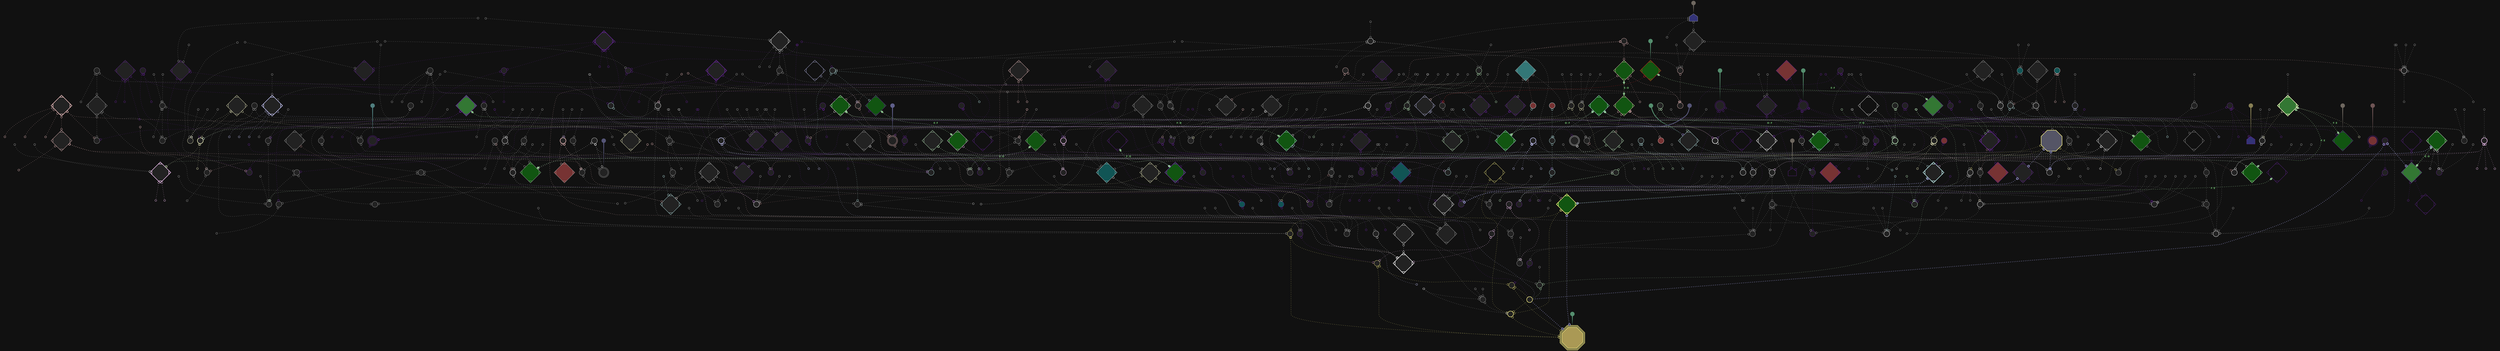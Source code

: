 digraph {
graph [overlap=false fontname="Fira Sans Bold" splines=true bgcolor="#111111" pack=200 packmode="node"]
node [shape=circle fontname="Fira Sans Bold" fontcolor="#ffffff" fontsize=10 style=filled width=0 height=0 sep="+2.0"
	color="#eeeeee" regular=true];
edge [color="#bbbbbb" fontsize=10 fontname="Fira Sans Bold" fontcolor="#88ee88"];
1 [shape="tripleoctagon" label="" fillcolor="#aa9955" fontname="Fira Sans Light" fontsize="10" style="filled, bold" color="#fff688" fixedsize=true width="1.25" height="1.25"]
2 [shape="circle" label="" fillcolor="#222222" fontname="Fira Sans Bold" fontsize="9" style="filled, bold" color="#fff688" fixedsize=true width="0.35" height="0.35"]
3 [shape="circle" label="" fillcolor="#222222" fontname="Fira Sans Bold" fontsize="9" style="filled, bold" color="#fff688" fixedsize=true width="0.35" height="0.35"]
4 [shape="circle" label="" fillcolor="#222222" fontname="Fira Sans Bold" fontsize="9" style="filled" color="#fff688" fixedsize=true width="0.35" height="0.35"]
5 [shape="circle" label="" fillcolor="#222222" fontname="Fira Sans Bold" fontsize="9" style="filled" color="#fff688" fixedsize=true width="0.35" height="0.35"]
6 [shape="circle" label="" fillcolor="#222222" fontname="Fira Sans Bold" fontsize="9" style="filled" color="#fff688" fixedsize=true width="0.35" height="0.35"]
7 [shape="Mdiamond" label="" fillcolor="#115511" fontname="Fira Sans Light" fontsize="10" style="filled, bold" color="#fff688" fixedsize=true width="1.25" height="1.25"]
8 [shape="Mdiamond" label="" fillcolor="#111111" fontname="Fira Sans Bold" fontsize="10" style="filled" color="#fff688" fixedsize=true width="1.25" height="1.25"]
9 [shape="circle" label="" fillcolor="#222222" fontname="Fira Sans Bold" fontsize="9" style="filled" color="#aaaaaa" fixedsize=true width="0.35" height="0.35"]
10 [shape="plaintext" label="" fillcolor="#111111" fontname="Fira Sans Bold" fontsize="8" style="filled" color="#aaaaaa" fixedsize=true width="0.35" height="0.35"]
11 [shape="plaintext" label="" fillcolor="#111111" fontname="Fira Sans Bold" fontsize="8" style="filled" color="#aaaaaa" fixedsize=true width="0.35" height="0.35"]
13 [shape="plaintext" label="" fillcolor="#111111" fontname="Fira Sans Bold" fontsize="8" style="filled" color="#662299" fixedsize=true width="0.35" height="0.35"]
14 [shape="circle" label="" fillcolor="#222222" fontname="Fira Sans Bold" fontsize="9" style="filled" color="#aaaaaa" fixedsize=true width="0.35" height="0.35"]
17 [shape="Mdiamond" label="" fillcolor="#773333" fontname="Fira Sans Light" fontsize="10" style="filled" color="#662299" fixedsize=true width="1.25" height="1.25"]
18 [shape="plaintext" label="" fillcolor="#111111" fontname="Fira Sans Bold" fontsize="8" style="filled" color="#aaaaaa" fixedsize=true width="0.35" height="0.35"]
20 [shape="circle" label="" fillcolor="#222222" fontname="Fira Sans Bold" fontsize="9" style="filled" color="#aaaaaa" fixedsize=true width="0.35" height="0.35"]
24 [shape="plaintext" label="" fillcolor="#111111" fontname="Fira Sans Bold" fontsize="8" style="filled" color="#aaaaaa" fixedsize=true width="0.35" height="0.35"]
26 [shape="circle" label="" fillcolor="#222222" fontname="Fira Sans Bold" fontsize="9" style="filled" color="#aaaaaa" fixedsize=true width="0.35" height="0.35"]
30 [shape="circle" label="" fillcolor="#222222" fontname="Fira Sans Bold" fontsize="9" style="filled" color="#aaaaaa" fixedsize=true width="0.35" height="0.35"]
34 [shape="plaintext" label="" fillcolor="#111111" fontname="Fira Sans Bold" fontsize="8" style="filled" color="#aaaaaa" fixedsize=true width="0.35" height="0.35"]
36 [shape="plaintext" label="" fillcolor="#111111" fontname="Fira Sans Bold" fontsize="8" style="filled" color="#aaaaaa" fixedsize=true width="0.35" height="0.35"]
39 [shape="plaintext" label="" fillcolor="#111111" fontname="Fira Sans Bold" fontsize="8" style="filled" color="#aaaaaa" fixedsize=true width="0.35" height="0.35"]
40 [shape="plaintext" label="" fillcolor="#111111" fontname="Fira Sans Bold" fontsize="8" style="filled" color="#aaaaaa" fixedsize=true width="0.35" height="0.35"]
42 [shape="plaintext" label="" fillcolor="#111111" fontname="Fira Sans Bold" fontsize="8" style="filled" color="#aaaaaa" fixedsize=true width="0.35" height="0.35"]
45 [shape="circle" label="" fillcolor="#222222" fontname="Fira Sans Bold" fontsize="9" style="filled" color="#662299" fixedsize=true width="0.35" height="0.35"]
46 [shape="circle" label="" fillcolor="#222222" fontname="Fira Sans Bold" fontsize="9" style="filled, bold" color="#aaaaaa" fixedsize=true width="0.35" height="0.35"]
50 [shape="plaintext" label="" fillcolor="#111111" fontname="Fira Sans Bold" fontsize="8" style="filled" color="#aaaaaa" fixedsize=true width="0.35" height="0.35"]
51 [shape="plaintext" label="" fillcolor="#111111" fontname="Fira Sans Bold" fontsize="8" style="filled" color="#aaaaaa" fixedsize=true width="0.35" height="0.35"]
53 [shape="circle" label="" fillcolor="#222222" fontname="Fira Sans Bold" fontsize="9" style="filled" color="#ccffff" fixedsize=true width="0.35" height="0.35"]
54 [shape="Mdiamond" label="" fillcolor="#111111" fontname="Fira Sans Bold" fontsize="10" style="filled" color="#aaaaaa" fixedsize=true width="1.25" height="1.25"]
55 [shape="plaintext" label="" fillcolor="#111111" fontname="Fira Sans Bold" fontsize="8" style="filled" color="#aaaaaa" fixedsize=true width="0.35" height="0.35"]
56 [shape="plaintext" label="" fillcolor="#111111" fontname="Fira Sans Bold" fontsize="8" style="filled" color="#aaaaaa" fixedsize=true width="0.35" height="0.35"]
57 [shape="plaintext" label="" fillcolor="#111111" fontname="Fira Sans Bold" fontsize="8" style="filled" color="#ccffff" fixedsize=true width="0.35" height="0.35"]
59 [shape="circle" label="" fillcolor="#222222" fontname="Fira Sans Bold" fontsize="9" style="filled" color="#aaaaaa" fixedsize=true width="0.35" height="0.35"]
62 [shape="plaintext" label="" fillcolor="#111111" fontname="Fira Sans Bold" fontsize="8" style="filled" color="#aaaaaa" fixedsize=true width="0.35" height="0.35"]
66 [shape="circle" label="" fillcolor="#222222" fontname="Fira Sans Bold" fontsize="9" style="filled" color="#ffffff" fixedsize=true width="0.35" height="0.35"]
67 [shape="plaintext" label="" fillcolor="#111111" fontname="Fira Sans Bold" fontsize="8" style="filled" color="#aaaaaa" fixedsize=true width="0.35" height="0.35"]
69 [shape="Mdiamond" label="" fillcolor="#222222" fontname="Fira Sans Light" fontsize="10" style="filled, bold" color="#ffffff" fixedsize=true width="1.25" height="1.25"]
71 [shape="circle" label="" fillcolor="#222222" fontname="Fira Sans Bold" fontsize="9" style="filled" color="#aaaaaa" fixedsize=true width="0.35" height="0.35"]
72 [shape="circle" label="" fillcolor="#222222" fontname="Fira Sans Bold" fontsize="9" style="filled" color="#662299" fixedsize=true width="0.35" height="0.35"]
73 [shape="circle" label="" fillcolor="#222222" fontname="Fira Sans Bold" fontsize="9" style="filled, bold" color="#aaaaaa" fixedsize=true width="0.35" height="0.35"]
74 [shape="plaintext" label="" fillcolor="#111111" fontname="Fira Sans Bold" fontsize="8" style="filled" color="#aaaaaa" fixedsize=true width="0.35" height="0.35"]
75 [shape="circle" label="" fillcolor="#222222" fontname="Fira Sans Bold" fontsize="9" style="filled" color="#662299" fixedsize=true width="0.35" height="0.35"]
76 [shape="circle" label="" fillcolor="#222222" fontname="Fira Sans Bold" fontsize="9" style="filled" color="#662299" fixedsize=true width="0.35" height="0.35"]
77 [shape="circle" label="" fillcolor="#222222" fontname="Fira Sans Bold" fontsize="9" style="filled" color="#662299" fixedsize=true width="0.35" height="0.35"]
78 [shape="plaintext" label="" fillcolor="#111111" fontname="Fira Sans Bold" fontsize="8" style="filled" color="#aaaaaa" fixedsize=true width="0.35" height="0.35"]
79 [shape="circle" label="" fillcolor="#222222" fontname="Fira Sans Bold" fontsize="9" style="filled" color="#aaaaaa" fixedsize=true width="0.35" height="0.35"]
81 [shape="circle" label="" fillcolor="#222222" fontname="Fira Sans Bold" fontsize="9" style="filled" color="#ccffff" fixedsize=true width="0.35" height="0.35"]
82 [shape="circle" label="" fillcolor="#222222" fontname="Fira Sans Bold" fontsize="9" style="filled" color="#ffccff" fixedsize=true width="0.35" height="0.35"]
85 [shape="plaintext" label="" fillcolor="#111111" fontname="Fira Sans Bold" fontsize="8" style="filled" color="#662299" fixedsize=true width="0.35" height="0.35"]
88 [shape="Mdiamond" label="" fillcolor="#115511" fontname="Fira Sans Light" fontsize="10" style="filled" color="#aaaaaa" fixedsize=true width="1.25" height="1.25"]
89 [shape="plaintext" label="" fillcolor="#111111" fontname="Fira Sans Bold" fontsize="8" style="filled" color="#aaaaaa" fixedsize=true width="0.35" height="0.35"]
90 [shape="plaintext" label="" fillcolor="#111111" fontname="Fira Sans Bold" fontsize="8" style="filled" color="#aaaaaa" fixedsize=true width="0.35" height="0.35"]
93 [shape="Mdiamond" label="" fillcolor="#222222" fontname="Fira Sans Light" fontsize="10" style="filled" color="#662299" fixedsize=true width="1.25" height="1.25"]
95 [shape="plaintext" label="" fillcolor="#111111" fontname="Fira Sans Bold" fontsize="8" style="filled" color="#aaaaaa" fixedsize=true width="0.35" height="0.35"]
96 [shape="circle" label="" fillcolor="#222222" fontname="Fira Sans Bold" fontsize="9" style="filled" color="#ffcccc" fixedsize=true width="0.35" height="0.35"]
99 [shape="circle" label="" fillcolor="#222222" fontname="Fira Sans Bold" fontsize="9" style="filled" color="#662299" fixedsize=true width="0.35" height="0.35"]
101 [shape="Mdiamond" label="" fillcolor="#222222" fontname="Fira Sans Light" fontsize="10" style="filled" color="#aaaaaa" fixedsize=true width="1.25" height="1.25"]
104 [shape="circle" label="" fillcolor="#222222" fontname="Fira Sans Bold" fontsize="9" style="filled, bold" color="#aaaaaa" fixedsize=true width="0.35" height="0.35"]
106 [shape="plaintext" label="" fillcolor="#111111" fontname="Fira Sans Bold" fontsize="8" style="filled" color="#aaaaaa" fixedsize=true width="0.35" height="0.35"]
107 [shape="circle" label="" fillcolor="#222222" fontname="Fira Sans Bold" fontsize="9" style="filled" color="#aaaaaa" fixedsize=true width="0.35" height="0.35"]
109 [shape="Mdiamond" label="" fillcolor="#115511" fontname="Fira Sans Light" fontsize="10" style="filled" color="#ccffcc" fixedsize=true width="1.25" height="1.25"]
110 [shape="doublecircle" label="" fillcolor="#773333" fontname="Fira Sans Light" fontsize="10" style="filled" color="#662299" fixedsize=true width="0.5" height="0.5"]
111 [shape="circle" label="" fillcolor="#222222" fontname="Fira Sans Bold" fontsize="9" style="filled" color="#ffffff" fixedsize=true width="0.35" height="0.35"]
112 [shape="Mdiamond" label="" fillcolor="#222222" fontname="Fira Sans Light" fontsize="10" style="filled" color="#ffffcc" fixedsize=true width="1.25" height="1.25"]
116 [shape="circle" label="" fillcolor="#222222" fontname="Fira Sans Bold" fontsize="9" style="filled" color="#aaaaaa" fixedsize=true width="0.35" height="0.35"]
117 [shape="plaintext" label="" fillcolor="#111111" fontname="Fira Sans Bold" fontsize="8" style="filled" color="#aaaaaa" fixedsize=true width="0.35" height="0.35"]
121 [shape="Mdiamond" label="" fillcolor="#115511" fontname="Fira Sans Light" fontsize="10" style="filled" color="#ccffff" fixedsize=true width="1.25" height="1.25"]
122 [shape="circle" label="" fillcolor="#222222" fontname="Fira Sans Bold" fontsize="9" style="filled, bold" color="#aaaaaa" fixedsize=true width="0.35" height="0.35"]
123 [shape="plaintext" label="" fillcolor="#111111" fontname="Fira Sans Bold" fontsize="8" style="filled" color="#ccccff" fixedsize=true width="0.35" height="0.35"]
124 [shape="plaintext" label="" fillcolor="#111111" fontname="Fira Sans Bold" fontsize="8" style="filled" color="#aaaaaa" fixedsize=true width="0.35" height="0.35"]
128 [shape="plaintext" label="" fillcolor="#111111" fontname="Fira Sans Bold" fontsize="8" style="filled" color="#aaaaaa" fixedsize=true width="0.35" height="0.35"]
131 [shape="circle" label="" fillcolor="#115555" fontname="Fira Sans Bold" fontsize="9" style="filled" color="#662299" fixedsize=true width="0.35" height="0.35"]
132 [shape="circle" label="" fillcolor="#222222" fontname="Fira Sans Bold" fontsize="9" style="filled" color="#662299" fixedsize=true width="0.35" height="0.35"]
137 [shape="circle" label="" fillcolor="#222222" fontname="Fira Sans Bold" fontsize="9" style="filled" color="#662299" fixedsize=true width="0.35" height="0.35"]
138 [shape="plaintext" label="" fillcolor="#111111" fontname="Fira Sans Bold" fontsize="8" style="filled" color="#aaaaaa" fixedsize=true width="0.35" height="0.35"]
139 [shape="circle" label="" fillcolor="#222222" fontname="Fira Sans Bold" fontsize="9" style="filled" color="#aaaaaa" fixedsize=true width="0.35" height="0.35"]
140 [shape="Mdiamond" label="" fillcolor="#111111" fontname="Fira Sans Bold" fontsize="10" style="filled" color="#662299" fixedsize=true width="1.25" height="1.25"]
141 [shape="circle" label="" fillcolor="#222222" fontname="Fira Sans Bold" fontsize="9" style="filled" color="#662299" fixedsize=true width="0.35" height="0.35"]
143 [shape="plaintext" label="" fillcolor="#111111" fontname="Fira Sans Bold" fontsize="8" style="filled" color="#aaaaaa" fixedsize=true width="0.35" height="0.35"]
144 [shape="circle" label="" fillcolor="#222222" fontname="Fira Sans Bold" fontsize="9" style="filled" color="#ccffcc" fixedsize=true width="0.35" height="0.35"]
146 [shape="circle" label="" fillcolor="#222222" fontname="Fira Sans Bold" fontsize="9" style="filled" color="#662299" fixedsize=true width="0.35" height="0.35"]
147 [shape="plaintext" label="" fillcolor="#111111" fontname="Fira Sans Bold" fontsize="8" style="filled" color="#cccccc" fixedsize=true width="0.35" height="0.35"]
151 [shape="circle" label="" fillcolor="#222222" fontname="Fira Sans Bold" fontsize="9" style="filled" color="#aaaaaa" fixedsize=true width="0.35" height="0.35"]
153 [shape="plaintext" label="" fillcolor="#111111" fontname="Fira Sans Bold" fontsize="8" style="filled" color="#aaaaaa" fixedsize=true width="0.35" height="0.35"]
155 [shape="circle" label="" fillcolor="#773333" fontname="Fira Sans Bold" fontsize="9" style="filled" color="#ffcccc" fixedsize=true width="0.35" height="0.35"]
156 [shape="plaintext" label="" fillcolor="#111111" fontname="Fira Sans Bold" fontsize="8" style="filled" color="#aaaaaa" fixedsize=true width="0.35" height="0.35"]
157 [shape="circle" label="" fillcolor="#222222" fontname="Fira Sans Bold" fontsize="9" style="filled" color="#662299" fixedsize=true width="0.35" height="0.35"]
158 [shape="plaintext" label="" fillcolor="#111111" fontname="Fira Sans Bold" fontsize="8" style="filled" color="#aaaaaa" fixedsize=true width="0.35" height="0.35"]
159 [shape="Mdiamond" label="" fillcolor="#222222" fontname="Fira Sans Light" fontsize="10" style="filled" color="#ccffcc" fixedsize=true width="1.25" height="1.25"]
163 [shape="circle" label="" fillcolor="#222222" fontname="Fira Sans Bold" fontsize="9" style="filled" color="#aaaaaa" fixedsize=true width="0.35" height="0.35"]
164 [shape="plaintext" label="" fillcolor="#111111" fontname="Fira Sans Bold" fontsize="8" style="filled" color="#aaaaaa" fixedsize=true width="0.35" height="0.35"]
166 [shape="plaintext" label="" fillcolor="#111111" fontname="Fira Sans Bold" fontsize="8" style="filled" color="#aaaaaa" fixedsize=true width="0.35" height="0.35"]
167 [shape="plaintext" label="" fillcolor="#111111" fontname="Fira Sans Bold" fontsize="8" style="filled" color="#aaaaaa" fixedsize=true width="0.35" height="0.35"]
168 [shape="plaintext" label="" fillcolor="#111111" fontname="Fira Sans Bold" fontsize="8" style="filled" color="#aaaaaa" fixedsize=true width="0.35" height="0.35"]
169 [shape="circle" label="" fillcolor="#222222" fontname="Fira Sans Bold" fontsize="9" style="filled, bold" color="#aaaaaa" fixedsize=true width="0.35" height="0.35"]
170 [shape="plaintext" label="" fillcolor="#111111" fontname="Fira Sans Bold" fontsize="8" style="filled" color="#662299" fixedsize=true width="0.35" height="0.35"]
171 [shape="Mdiamond" label="" fillcolor="#222222" fontname="Fira Sans Light" fontsize="10" style="filled, bold" color="#cccccc" fixedsize=true width="1.25" height="1.25"]
173 [shape="doublecircle" label="" fillcolor="#222222" fontname="Fira Sans Light" fontsize="10" style="filled" color="#ffcccc" fixedsize=true width="0.5" height="0.5"]
174 [shape="Mdiamond" label="" fillcolor="#222222" fontname="Fira Sans Light" fontsize="10" style="filled" color="#662299" fixedsize=true width="1.25" height="1.25"]
177 [shape="plaintext" label="" fillcolor="#111111" fontname="Fira Sans Bold" fontsize="8" style="filled" color="#aaaaaa" fixedsize=true width="0.35" height="0.35"]
180 [shape="Mdiamond" label="" fillcolor="#111111" fontname="Fira Sans Bold" fontsize="10" style="filled" color="#662299" fixedsize=true width="1.25" height="1.25"]
181 [shape="circle" label="" fillcolor="#222222" fontname="Fira Sans Bold" fontsize="9" style="filled" color="#aaaaaa" fixedsize=true width="0.35" height="0.35"]
182 [shape="doublecircle" label="" fillcolor="#222222" fontname="Fira Sans Light" fontsize="10" style="filled" color="#662299" fixedsize=true width="0.5" height="0.5"]
183 [shape="plaintext" label="" fillcolor="#111111" fontname="Fira Sans Bold" fontsize="8" style="filled" color="#aaaaaa" fixedsize=true width="0.35" height="0.35"]
184 [shape="circle" label="" fillcolor="#222222" fontname="Fira Sans Bold" fontsize="9" style="filled" color="#aaaaaa" fixedsize=true width="0.35" height="0.35"]
186 [shape="plaintext" label="" fillcolor="#111111" fontname="Fira Sans Bold" fontsize="8" style="filled" color="#aaaaaa" fixedsize=true width="0.35" height="0.35"]
188 [shape="plaintext" label="" fillcolor="#111111" fontname="Fira Sans Bold" fontsize="8" style="filled" color="#aaaaaa" fixedsize=true width="0.35" height="0.35"]
189 [shape="Mdiamond" label="" fillcolor="#115511" fontname="Fira Sans Light" fontsize="10" style="filled" color="#662299" fixedsize=true width="1.25" height="1.25"]
191 [shape="plaintext" label="" fillcolor="#111111" fontname="Fira Sans Bold" fontsize="8" style="filled" color="#aaaaaa" fixedsize=true width="0.35" height="0.35"]
193 [shape="circle" label="" fillcolor="#773333" fontname="Fira Sans Bold" fontsize="9" style="filled" color="#ccffff" fixedsize=true width="0.35" height="0.35"]
194 [shape="Mdiamond" label="" fillcolor="#222222" fontname="Fira Sans Light" fontsize="10" style="filled, bold" color="#ffccff" fixedsize=true width="1.25" height="1.25"]
195 [shape="circle" label="" fillcolor="#222222" fontname="Fira Sans Bold" fontsize="9" style="filled" color="#ffcccc" fixedsize=true width="0.35" height="0.35"]
196 [shape="plaintext" label="" fillcolor="#111111" fontname="Fira Sans Bold" fontsize="8" style="filled" color="#aaaaaa" fixedsize=true width="0.35" height="0.35"]
197 [shape="plaintext" label="" fillcolor="#111111" fontname="Fira Sans Bold" fontsize="8" style="filled" color="#ffcccc" fixedsize=true width="0.35" height="0.35"]
199 [shape="plaintext" label="" fillcolor="#111111" fontname="Fira Sans Bold" fontsize="8" style="filled" color="#aaaaaa" fixedsize=true width="0.35" height="0.35"]
202 [shape="circle" label="" fillcolor="#222222" fontname="Fira Sans Bold" fontsize="9" style="filled, bold" color="#aaaaaa" fixedsize=true width="0.35" height="0.35"]
203 [shape="plaintext" label="" fillcolor="#111111" fontname="Fira Sans Bold" fontsize="8" style="filled" color="#ccffff" fixedsize=true width="0.35" height="0.35"]
204 [shape="circle" label="" fillcolor="#222222" fontname="Fira Sans Bold" fontsize="9" style="filled" color="#662299" fixedsize=true width="0.35" height="0.35"]
205 [shape="Mdiamond" label="" fillcolor="#115511" fontname="Fira Sans Light" fontsize="10" style="filled" color="#ccffff" fixedsize=true width="1.25" height="1.25"]
206 [shape="circle" label="" fillcolor="#222222" fontname="Fira Sans Bold" fontsize="9" style="filled" color="#ccffff" fixedsize=true width="0.35" height="0.35"]
207 [shape="plaintext" label="" fillcolor="#111111" fontname="Fira Sans Bold" fontsize="8" style="filled" color="#aaaaaa" fixedsize=true width="0.35" height="0.35"]
210 [shape="plaintext" label="" fillcolor="#111111" fontname="Fira Sans Bold" fontsize="8" style="filled" color="#aaaaaa" fixedsize=true width="0.35" height="0.35"]
212 [shape="circle" label="" fillcolor="#222222" fontname="Fira Sans Bold" fontsize="9" style="filled" color="#aaaaaa" fixedsize=true width="0.35" height="0.35"]
214 [shape="plaintext" label="" fillcolor="#111111" fontname="Fira Sans Bold" fontsize="8" style="filled" color="#aaaaaa" fixedsize=true width="0.35" height="0.35"]
216 [shape="Mdiamond" label="" fillcolor="#222222" fontname="Fira Sans Light" fontsize="10" style="filled" color="#ccffff" fixedsize=true width="1.25" height="1.25"]
218 [shape="circle" label="" fillcolor="#222222" fontname="Fira Sans Bold" fontsize="9" style="filled" color="#aaaaaa" fixedsize=true width="0.35" height="0.35"]
219 [shape="Mdiamond" label="" fillcolor="#222222" fontname="Fira Sans Light" fontsize="10" style="filled" color="#ffffff" fixedsize=true width="1.25" height="1.25"]
220 [shape="Mdiamond" label="" fillcolor="#222222" fontname="Fira Sans Light" fontsize="10" style="filled" color="#aaaaaa" fixedsize=true width="1.25" height="1.25"]
222 [shape="plaintext" label="" fillcolor="#111111" fontname="Fira Sans Bold" fontsize="8" style="filled" color="#aaaaaa" fixedsize=true width="0.35" height="0.35"]
224 [shape="plaintext" label="" fillcolor="#111111" fontname="Fira Sans Bold" fontsize="8" style="filled" color="#aaaaaa" fixedsize=true width="0.35" height="0.35"]
225 [shape="circle" label="" fillcolor="#222222" fontname="Fira Sans Bold" fontsize="9" style="filled" color="#aaaaaa" fixedsize=true width="0.35" height="0.35"]
227 [shape="plaintext" label="" fillcolor="#111111" fontname="Fira Sans Bold" fontsize="8" style="filled" color="#aaaaaa" fixedsize=true width="0.35" height="0.35"]
228 [shape="plaintext" label="" fillcolor="#111111" fontname="Fira Sans Bold" fontsize="8" style="filled" color="#662299" fixedsize=true width="0.35" height="0.35"]
234 [shape="circle" label="" fillcolor="#222222" fontname="Fira Sans Bold" fontsize="9" style="filled" color="#aaaaaa" fixedsize=true width="0.35" height="0.35"]
239 [shape="doublecircle" label="" fillcolor="#222222" fontname="Fira Sans Light" fontsize="10" style="filled" color="#aaaaaa" fixedsize=true width="0.5" height="0.5"]
240 [shape="plaintext" label="" fillcolor="#111111" fontname="Fira Sans Bold" fontsize="8" style="filled" color="#aaaaaa" fixedsize=true width="0.35" height="0.35"]
241 [shape="circle" label="" fillcolor="#115555" fontname="Fira Sans Bold" fontsize="9" style="filled" color="#662299" fixedsize=true width="0.35" height="0.35"]
242 [shape="plaintext" label="" fillcolor="#111111" fontname="Fira Sans Bold" fontsize="8" style="filled" color="#aaaaaa" fixedsize=true width="0.35" height="0.35"]
243 [shape="circle" label="" fillcolor="#222222" fontname="Fira Sans Bold" fontsize="9" style="filled" color="#aaaaaa" fixedsize=true width="0.35" height="0.35"]
246 [shape="plaintext" label="" fillcolor="#111111" fontname="Fira Sans Bold" fontsize="8" style="filled" color="#aaaaaa" fixedsize=true width="0.35" height="0.35"]
249 [shape="plaintext" label="" fillcolor="#111111" fontname="Fira Sans Bold" fontsize="8" style="filled" color="#aaaaaa" fixedsize=true width="0.35" height="0.35"]
250 [shape="plaintext" label="" fillcolor="#111111" fontname="Fira Sans Bold" fontsize="8" style="filled" color="#aaaaaa" fixedsize=true width="0.35" height="0.35"]
252 [shape="circle" label="" fillcolor="#222222" fontname="Fira Sans Bold" fontsize="9" style="filled" color="#aaaaaa" fixedsize=true width="0.35" height="0.35"]
253 [shape="plaintext" label="" fillcolor="#111111" fontname="Fira Sans Bold" fontsize="8" style="filled" color="#aaaaaa" fixedsize=true width="0.35" height="0.35"]
254 [shape="plaintext" label="" fillcolor="#111111" fontname="Fira Sans Bold" fontsize="8" style="filled" color="#aaaaaa" fixedsize=true width="0.35" height="0.35"]
255 [shape="circle" label="" fillcolor="#222222" fontname="Fira Sans Bold" fontsize="9" style="filled" color="#cccccc" fixedsize=true width="0.35" height="0.35"]
256 [shape="circle" label="" fillcolor="#222222" fontname="Fira Sans Bold" fontsize="9" style="filled" color="#aaaaaa" fixedsize=true width="0.35" height="0.35"]
257 [shape="circle" label="" fillcolor="#222222" fontname="Fira Sans Bold" fontsize="9" style="filled" color="#ffffcc" fixedsize=true width="0.35" height="0.35"]
258 [shape="circle" label="" fillcolor="#222222" fontname="Fira Sans Bold" fontsize="9" style="filled" color="#aaaaaa" fixedsize=true width="0.35" height="0.35"]
259 [shape="plaintext" label="" fillcolor="#111111" fontname="Fira Sans Bold" fontsize="8" style="filled" color="#aaaaaa" fixedsize=true width="0.35" height="0.35"]
260 [shape="plaintext" label="" fillcolor="#111111" fontname="Fira Sans Bold" fontsize="8" style="filled" color="#aaaaaa" fixedsize=true width="0.35" height="0.35"]
261 [shape="plaintext" label="" fillcolor="#111111" fontname="Fira Sans Bold" fontsize="8" style="filled" color="#aaaaaa" fixedsize=true width="0.35" height="0.35"]
263 [shape="plaintext" label="" fillcolor="#111111" fontname="Fira Sans Bold" fontsize="8" style="filled" color="#aaaaaa" fixedsize=true width="0.35" height="0.35"]
267 [shape="Mdiamond" label="" fillcolor="#115511" fontname="Fira Sans Light" fontsize="10" style="filled, bold" color="#662299" fixedsize=true width="1.25" height="1.25"]
268 [shape="circle" label="" fillcolor="#222222" fontname="Fira Sans Bold" fontsize="9" style="filled" color="#aaaaaa" fixedsize=true width="0.35" height="0.35"]
269 [shape="circle" label="" fillcolor="#222222" fontname="Fira Sans Bold" fontsize="9" style="filled, bold" color="#cccccc" fixedsize=true width="0.35" height="0.35"]
270 [shape="plaintext" label="" fillcolor="#111111" fontname="Fira Sans Bold" fontsize="8" style="filled" color="#ffcccc" fixedsize=true width="0.35" height="0.35"]
271 [shape="plaintext" label="" fillcolor="#111111" fontname="Fira Sans Bold" fontsize="8" style="filled" color="#aaaaaa" fixedsize=true width="0.35" height="0.35"]
273 [shape="plaintext" label="" fillcolor="#111111" fontname="Fira Sans Bold" fontsize="8" style="filled" color="#aaaaaa" fixedsize=true width="0.35" height="0.35"]
279 [shape="plaintext" label="" fillcolor="#111111" fontname="Fira Sans Bold" fontsize="8" style="filled" color="#ccffcc" fixedsize=true width="0.35" height="0.35"]
283 [shape="Mdiamond" label="" fillcolor="#111111" fontname="Fira Sans Bold" fontsize="10" style="filled" color="#662299" fixedsize=true width="1.25" height="1.25"]
284 [shape="plaintext" label="" fillcolor="#111111" fontname="Fira Sans Bold" fontsize="8" style="filled" color="#aaaaaa" fixedsize=true width="0.35" height="0.35"]
288 [shape="circle" label="" fillcolor="#222222" fontname="Fira Sans Bold" fontsize="9" style="filled" color="#aaaaaa" fixedsize=true width="0.35" height="0.35"]
289 [shape="circle" label="" fillcolor="#222222" fontname="Fira Sans Bold" fontsize="9" style="filled" color="#ffcccc" fixedsize=true width="0.35" height="0.35"]
290 [shape="plaintext" label="" fillcolor="#111111" fontname="Fira Sans Bold" fontsize="8" style="filled" color="#aaaaaa" fixedsize=true width="0.35" height="0.35"]
292 [shape="plaintext" label="" fillcolor="#111111" fontname="Fira Sans Bold" fontsize="8" style="filled" color="#aaaaaa" fixedsize=true width="0.35" height="0.35"]
293 [shape="plaintext" label="" fillcolor="#111111" fontname="Fira Sans Bold" fontsize="8" style="filled" color="#cccccc" fixedsize=true width="0.35" height="0.35"]
294 [shape="plaintext" label="" fillcolor="#111111" fontname="Fira Sans Bold" fontsize="8" style="filled" color="#aaaaaa" fixedsize=true width="0.35" height="0.35"]
295 [shape="circle" label="" fillcolor="#222222" fontname="Fira Sans Bold" fontsize="9" style="filled" color="#aaaaaa" fixedsize=true width="0.35" height="0.35"]
296 [shape="circle" label="" fillcolor="#222222" fontname="Fira Sans Bold" fontsize="9" style="filled" color="#ccffff" fixedsize=true width="0.35" height="0.35"]
300 [shape="circle" label="" fillcolor="#222222" fontname="Fira Sans Bold" fontsize="9" style="filled, bold" color="#aaaaaa" fixedsize=true width="0.35" height="0.35"]
301 [shape="Mdiamond" label="" fillcolor="#222222" fontname="Fira Sans Light" fontsize="10" style="filled" color="#ffffcc" fixedsize=true width="1.25" height="1.25"]
302 [shape="plaintext" label="" fillcolor="#111111" fontname="Fira Sans Bold" fontsize="8" style="filled" color="#aaaaaa" fixedsize=true width="0.35" height="0.35"]
303 [shape="plaintext" label="" fillcolor="#111111" fontname="Fira Sans Bold" fontsize="8" style="filled" color="#aaaaaa" fixedsize=true width="0.35" height="0.35"]
304 [shape="plaintext" label="" fillcolor="#111111" fontname="Fira Sans Bold" fontsize="8" style="filled" color="#aaaaaa" fixedsize=true width="0.35" height="0.35"]
305 [shape="circle" label="" fillcolor="#222222" fontname="Fira Sans Bold" fontsize="9" style="filled" color="#662299" fixedsize=true width="0.35" height="0.35"]
307 [shape="Mdiamond" label="" fillcolor="#222222" fontname="Fira Sans Light" fontsize="10" style="filled, bold" color="#aaaaaa" fixedsize=true width="1.25" height="1.25"]
308 [shape="plaintext" label="" fillcolor="#111111" fontname="Fira Sans Bold" fontsize="8" style="filled" color="#aaaaaa" fixedsize=true width="0.35" height="0.35"]
309 [shape="plaintext" label="" fillcolor="#111111" fontname="Fira Sans Bold" fontsize="8" style="filled" color="#aaaaaa" fixedsize=true width="0.35" height="0.35"]
310 [shape="plaintext" label="" fillcolor="#111111" fontname="Fira Sans Bold" fontsize="8" style="filled" color="#aaaaaa" fixedsize=true width="0.35" height="0.35"]
312 [shape="plaintext" label="" fillcolor="#111111" fontname="Fira Sans Bold" fontsize="8" style="filled" color="#aaaaaa" fixedsize=true width="0.35" height="0.35"]
313 [shape="plaintext" label="" fillcolor="#111111" fontname="Fira Sans Bold" fontsize="8" style="filled" color="#aaaaaa" fixedsize=true width="0.35" height="0.35"]
314 [shape="plaintext" label="" fillcolor="#111111" fontname="Fira Sans Bold" fontsize="8" style="filled" color="#aaaaaa" fixedsize=true width="0.35" height="0.35"]
315 [shape="plaintext" label="" fillcolor="#111111" fontname="Fira Sans Bold" fontsize="8" style="filled" color="#aaaaaa" fixedsize=true width="0.35" height="0.35"]
316 [shape="plaintext" label="" fillcolor="#111111" fontname="Fira Sans Bold" fontsize="8" style="filled" color="#aaaaaa" fixedsize=true width="0.35" height="0.35"]
317 [shape="plaintext" label="" fillcolor="#111111" fontname="Fira Sans Bold" fontsize="8" style="filled" color="#662299" fixedsize=true width="0.35" height="0.35"]
319 [shape="plaintext" label="" fillcolor="#111111" fontname="Fira Sans Bold" fontsize="8" style="filled" color="#aaaaaa" fixedsize=true width="0.35" height="0.35"]
320 [shape="plaintext" label="" fillcolor="#111111" fontname="Fira Sans Bold" fontsize="8" style="filled" color="#aaaaaa" fixedsize=true width="0.35" height="0.35"]
322 [shape="circle" label="" fillcolor="#222222" fontname="Fira Sans Bold" fontsize="9" style="filled, bold" color="#aaaaaa" fixedsize=true width="0.35" height="0.35"]
324 [shape="circle" label="" fillcolor="#222222" fontname="Fira Sans Bold" fontsize="9" style="filled" color="#aaaaaa" fixedsize=true width="0.35" height="0.35"]
327 [shape="Mdiamond" label="" fillcolor="#222222" fontname="Fira Sans Light" fontsize="10" style="filled" color="#662299" fixedsize=true width="1.25" height="1.25"]
328 [shape="plaintext" label="" fillcolor="#111111" fontname="Fira Sans Bold" fontsize="8" style="filled" color="#aaaaaa" fixedsize=true width="0.35" height="0.35"]
329 [shape="circle" label="" fillcolor="#222222" fontname="Fira Sans Bold" fontsize="9" style="filled" color="#ccffff" fixedsize=true width="0.35" height="0.35"]
335 [shape="plaintext" label="" fillcolor="#111111" fontname="Fira Sans Bold" fontsize="8" style="filled" color="#aaaaaa" fixedsize=true width="0.35" height="0.35"]
336 [shape="Mdiamond" label="" fillcolor="#115511" fontname="Fira Sans Light" fontsize="10" style="filled" color="#aaaaaa" fixedsize=true width="1.25" height="1.25"]
337 [shape="circle" label="" fillcolor="#222222" fontname="Fira Sans Bold" fontsize="9" style="filled" color="#aaaaaa" fixedsize=true width="0.35" height="0.35"]
339 [shape="circle" label="" fillcolor="#222222" fontname="Fira Sans Bold" fontsize="9" style="filled, bold" color="#aaaaaa" fixedsize=true width="0.35" height="0.35"]
340 [shape="Mdiamond" label="" fillcolor="#115511" fontname="Fira Sans Light" fontsize="10" style="filled" color="#ffccff" fixedsize=true width="1.25" height="1.25"]
341 [shape="plaintext" label="" fillcolor="#111111" fontname="Fira Sans Bold" fontsize="8" style="filled" color="#aaaaaa" fixedsize=true width="0.35" height="0.35"]
342 [shape="plaintext" label="" fillcolor="#111111" fontname="Fira Sans Bold" fontsize="8" style="filled" color="#ccccff" fixedsize=true width="0.35" height="0.35"]
343 [shape="plaintext" label="" fillcolor="#111111" fontname="Fira Sans Bold" fontsize="8" style="filled" color="#ccffff" fixedsize=true width="0.35" height="0.35"]
344 [shape="plaintext" label="" fillcolor="#111111" fontname="Fira Sans Bold" fontsize="8" style="filled" color="#aaaaaa" fixedsize=true width="0.35" height="0.35"]
348 [shape="circle" label="" fillcolor="#222222" fontname="Fira Sans Bold" fontsize="9" style="filled" color="#aaaaaa" fixedsize=true width="0.35" height="0.35"]
349 [shape="plaintext" label="" fillcolor="#111111" fontname="Fira Sans Bold" fontsize="8" style="filled" color="#aaaaaa" fixedsize=true width="0.35" height="0.35"]
350 [shape="circle" label="" fillcolor="#222222" fontname="Fira Sans Bold" fontsize="9" style="filled" color="#aaaaaa" fixedsize=true width="0.35" height="0.35"]
353 [shape="circle" label="" fillcolor="#222222" fontname="Fira Sans Bold" fontsize="9" style="filled" color="#aaaaaa" fixedsize=true width="0.35" height="0.35"]
354 [shape="plaintext" label="" fillcolor="#111111" fontname="Fira Sans Bold" fontsize="8" style="filled" color="#aaaaaa" fixedsize=true width="0.35" height="0.35"]
357 [shape="circle" label="" fillcolor="#222222" fontname="Fira Sans Bold" fontsize="9" style="filled" color="#aaaaaa" fixedsize=true width="0.35" height="0.35"]
358 [shape="Mdiamond" label="" fillcolor="#222222" fontname="Fira Sans Light" fontsize="10" style="filled" color="#662299" fixedsize=true width="1.25" height="1.25"]
359 [shape="plaintext" label="" fillcolor="#111111" fontname="Fira Sans Bold" fontsize="8" style="filled" color="#cccccc" fixedsize=true width="0.35" height="0.35"]
360 [shape="plaintext" label="" fillcolor="#111111" fontname="Fira Sans Bold" fontsize="8" style="filled" color="#aaaaaa" fixedsize=true width="0.35" height="0.35"]
361 [shape="Mdiamond" label="" fillcolor="#115511" fontname="Fira Sans Light" fontsize="10" style="filled" color="#aaaaaa" fixedsize=true width="1.25" height="1.25"]
364 [shape="circle" label="" fillcolor="#222222" fontname="Fira Sans Bold" fontsize="9" style="filled" color="#aaaaaa" fixedsize=true width="0.35" height="0.35"]
365 [shape="Mdiamond" label="" fillcolor="#115555" fontname="Fira Sans Light" fontsize="10" style="filled" color="#662299" fixedsize=true width="1.25" height="1.25"]
366 [shape="circle" label="" fillcolor="#222222" fontname="Fira Sans Bold" fontsize="9" style="filled, bold" color="#aaaaaa" fixedsize=true width="0.35" height="0.35"]
367 [shape="circle" label="" fillcolor="#222222" fontname="Fira Sans Bold" fontsize="9" style="filled" color="#aaaaaa" fixedsize=true width="0.35" height="0.35"]
368 [shape="plaintext" label="" fillcolor="#111111" fontname="Fira Sans Bold" fontsize="8" style="filled" color="#aaaaaa" fixedsize=true width="0.35" height="0.35"]
369 [shape="plaintext" label="" fillcolor="#111111" fontname="Fira Sans Bold" fontsize="8" style="filled" color="#aaaaaa" fixedsize=true width="0.35" height="0.35"]
370 [shape="plaintext" label="" fillcolor="#111111" fontname="Fira Sans Bold" fontsize="8" style="filled" color="#aaaaaa" fixedsize=true width="0.35" height="0.35"]
372 [shape="circle" label="" fillcolor="#222222" fontname="Fira Sans Bold" fontsize="9" style="filled, bold" color="#ffffcc" fixedsize=true width="0.35" height="0.35"]
373 [shape="plaintext" label="" fillcolor="#111111" fontname="Fira Sans Bold" fontsize="8" style="filled" color="#662299" fixedsize=true width="0.35" height="0.35"]
376 [shape="plaintext" label="" fillcolor="#111111" fontname="Fira Sans Bold" fontsize="8" style="filled" color="#ccffff" fixedsize=true width="0.35" height="0.35"]
377 [shape="plaintext" label="" fillcolor="#111111" fontname="Fira Sans Bold" fontsize="8" style="filled" color="#aaaaaa" fixedsize=true width="0.35" height="0.35"]
379 [shape="circle" label="" fillcolor="#222222" fontname="Fira Sans Bold" fontsize="9" style="filled" color="#aaaaaa" fixedsize=true width="0.35" height="0.35"]
382 [shape="plaintext" label="" fillcolor="#111111" fontname="Fira Sans Bold" fontsize="8" style="filled" color="#aaaaaa" fixedsize=true width="0.35" height="0.35"]
384 [shape="plaintext" label="" fillcolor="#111111" fontname="Fira Sans Bold" fontsize="8" style="filled" color="#aaaaaa" fixedsize=true width="0.35" height="0.35"]
385 [shape="plaintext" label="" fillcolor="#111111" fontname="Fira Sans Bold" fontsize="8" style="filled" color="#aaaaaa" fixedsize=true width="0.35" height="0.35"]
387 [shape="plaintext" label="" fillcolor="#111111" fontname="Fira Sans Bold" fontsize="8" style="filled" color="#aaaaaa" fixedsize=true width="0.35" height="0.35"]
388 [shape="circle" label="" fillcolor="#222222" fontname="Fira Sans Bold" fontsize="9" style="filled" color="#ccffcc" fixedsize=true width="0.35" height="0.35"]
392 [shape="Mdiamond" label="" fillcolor="#337733" fontname="Fira Sans Light" fontsize="10" style="filled" color="#662299" fixedsize=true width="1.25" height="1.25"]
393 [shape="circle" label="" fillcolor="#222222" fontname="Fira Sans Bold" fontsize="9" style="filled" color="#aaaaaa" fixedsize=true width="0.35" height="0.35"]
397 [shape="plaintext" label="" fillcolor="#111111" fontname="Fira Sans Bold" fontsize="8" style="filled" color="#aaaaaa" fixedsize=true width="0.35" height="0.35"]
398 [shape="Mdiamond" label="" fillcolor="#222222" fontname="Fira Sans Light" fontsize="10" style="filled" color="#aaaaaa" fixedsize=true width="1.25" height="1.25"]
399 [shape="circle" label="" fillcolor="#222222" fontname="Fira Sans Bold" fontsize="9" style="filled" color="#662299" fixedsize=true width="0.35" height="0.35"]
401 [shape="Mdiamond" label="" fillcolor="#222222" fontname="Fira Sans Light" fontsize="10" style="filled" color="#662299" fixedsize=true width="1.25" height="1.25"]
402 [shape="circle" label="" fillcolor="#222222" fontname="Fira Sans Bold" fontsize="9" style="filled" color="#aaaaaa" fixedsize=true width="0.35" height="0.35"]
404 [shape="plaintext" label="" fillcolor="#111111" fontname="Fira Sans Bold" fontsize="8" style="filled" color="#aaaaaa" fixedsize=true width="0.35" height="0.35"]
408 [shape="Mdiamond" label="" fillcolor="#222222" fontname="Fira Sans Light" fontsize="10" style="filled" color="#aaaaaa" fixedsize=true width="1.25" height="1.25"]
411 [shape="circle" label="" fillcolor="#222222" fontname="Fira Sans Bold" fontsize="9" style="filled" color="#ffffff" fixedsize=true width="0.35" height="0.35"]
414 [shape="circle" label="" fillcolor="#222222" fontname="Fira Sans Bold" fontsize="9" style="filled" color="#aaaaaa" fixedsize=true width="0.35" height="0.35"]
415 [shape="plaintext" label="" fillcolor="#111111" fontname="Fira Sans Bold" fontsize="8" style="filled" color="#aaaaaa" fixedsize=true width="0.35" height="0.35"]
419 [shape="plaintext" label="" fillcolor="#111111" fontname="Fira Sans Bold" fontsize="8" style="filled" color="#aaaaaa" fixedsize=true width="0.35" height="0.35"]
420 [shape="plaintext" label="" fillcolor="#111111" fontname="Fira Sans Bold" fontsize="8" style="filled" color="#ffcccc" fixedsize=true width="0.35" height="0.35"]
421 [shape="circle" label="" fillcolor="#222222" fontname="Fira Sans Bold" fontsize="9" style="filled, bold" color="#ffffff" fixedsize=true width="0.35" height="0.35"]
422 [shape="plaintext" label="" fillcolor="#111111" fontname="Fira Sans Bold" fontsize="8" style="filled" color="#aaaaaa" fixedsize=true width="0.35" height="0.35"]
423 [shape="circle" label="" fillcolor="#222222" fontname="Fira Sans Bold" fontsize="9" style="filled, bold" color="#aaaaaa" fixedsize=true width="0.35" height="0.35"]
425 [shape="circle" label="" fillcolor="#222222" fontname="Fira Sans Bold" fontsize="9" style="filled" color="#aaaaaa" fixedsize=true width="0.35" height="0.35"]
426 [shape="Mdiamond" label="" fillcolor="#222222" fontname="Fira Sans Light" fontsize="10" style="filled" color="#ccffff" fixedsize=true width="1.25" height="1.25"]
427 [shape="plaintext" label="" fillcolor="#111111" fontname="Fira Sans Bold" fontsize="8" style="filled" color="#aaaaaa" fixedsize=true width="0.35" height="0.35"]
428 [shape="plaintext" label="" fillcolor="#111111" fontname="Fira Sans Bold" fontsize="8" style="filled" color="#aaaaaa" fixedsize=true width="0.35" height="0.35"]
430 [shape="plaintext" label="" fillcolor="#111111" fontname="Fira Sans Bold" fontsize="8" style="filled" color="#aaaaaa" fixedsize=true width="0.35" height="0.35"]
431 [shape="plaintext" label="" fillcolor="#111111" fontname="Fira Sans Bold" fontsize="8" style="filled" color="#aaaaaa" fixedsize=true width="0.35" height="0.35"]
433 [shape="circle" label="" fillcolor="#222222" fontname="Fira Sans Bold" fontsize="9" style="filled" color="#aaaaaa" fixedsize=true width="0.35" height="0.35"]
438 [shape="Mdiamond" label="" fillcolor="#222222" fontname="Fira Sans Light" fontsize="10" style="filled" color="#ccffcc" fixedsize=true width="1.25" height="1.25"]
439 [shape="plaintext" label="" fillcolor="#111111" fontname="Fira Sans Bold" fontsize="8" style="filled" color="#aaaaaa" fixedsize=true width="0.35" height="0.35"]
441 [shape="Mdiamond" label="" fillcolor="#222222" fontname="Fira Sans Light" fontsize="10" style="filled" color="#ffcccc" fixedsize=true width="1.25" height="1.25"]
442 [shape="plaintext" label="" fillcolor="#111111" fontname="Fira Sans Bold" fontsize="8" style="filled" color="#aaaaaa" fixedsize=true width="0.35" height="0.35"]
443 [shape="Mdiamond" label="" fillcolor="#222222" fontname="Fira Sans Light" fontsize="10" style="filled" color="#662299" fixedsize=true width="1.25" height="1.25"]
445 [shape="circle" label="" fillcolor="#222222" fontname="Fira Sans Bold" fontsize="9" style="filled" color="#ccffcc" fixedsize=true width="0.35" height="0.35"]
447 [shape="plaintext" label="" fillcolor="#111111" fontname="Fira Sans Bold" fontsize="8" style="filled" color="#aaaaaa" fixedsize=true width="0.35" height="0.35"]
448 [shape="plaintext" label="" fillcolor="#111111" fontname="Fira Sans Bold" fontsize="8" style="filled" color="#aaaaaa" fixedsize=true width="0.35" height="0.35"]
451 [shape="plaintext" label="" fillcolor="#111111" fontname="Fira Sans Bold" fontsize="8" style="filled" color="#aaaaaa" fixedsize=true width="0.35" height="0.35"]
453 [shape="plaintext" label="" fillcolor="#111111" fontname="Fira Sans Bold" fontsize="8" style="filled" color="#aaaaaa" fixedsize=true width="0.35" height="0.35"]
454 [shape="plaintext" label="" fillcolor="#111111" fontname="Fira Sans Bold" fontsize="8" style="filled" color="#aaaaaa" fixedsize=true width="0.35" height="0.35"]
461 [shape="circle" label="" fillcolor="#222222" fontname="Fira Sans Bold" fontsize="9" style="filled" color="#662299" fixedsize=true width="0.35" height="0.35"]
462 [shape="plaintext" label="" fillcolor="#111111" fontname="Fira Sans Bold" fontsize="8" style="filled" color="#aaaaaa" fixedsize=true width="0.35" height="0.35"]
465 [shape="circle" label="" fillcolor="#222222" fontname="Fira Sans Bold" fontsize="9" style="filled" color="#ffffff" fixedsize=true width="0.35" height="0.35"]
466 [shape="Mdiamond" label="" fillcolor="#222222" fontname="Fira Sans Light" fontsize="10" style="filled, bold" color="#662299" fixedsize=true width="1.25" height="1.25"]
467 [shape="plaintext" label="" fillcolor="#111111" fontname="Fira Sans Bold" fontsize="8" style="filled" color="#aaaaaa" fixedsize=true width="0.35" height="0.35"]
468 [shape="circle" label="" fillcolor="#222222" fontname="Fira Sans Bold" fontsize="9" style="filled, bold" color="#aaaaaa" fixedsize=true width="0.35" height="0.35"]
469 [shape="plaintext" label="" fillcolor="#111111" fontname="Fira Sans Bold" fontsize="8" style="filled" color="#aaaaaa" fixedsize=true width="0.35" height="0.35"]
470 [shape="plaintext" label="" fillcolor="#111111" fontname="Fira Sans Bold" fontsize="8" style="filled" color="#aaaaaa" fixedsize=true width="0.35" height="0.35"]
471 [shape="circle" label="" fillcolor="#773333" fontname="Fira Sans Bold" fontsize="9" style="filled" color="#ccffff" fixedsize=true width="0.35" height="0.35"]
474 [shape="house" label="" fillcolor="#111111" fontname="Fira Sans Bold" fontsize="8" style="filled" color="#662299" fixedsize=true width="0.5" height="0.5"]
475 [shape="circle" label="" fillcolor="#222222" fontname="Fira Sans Bold" fontsize="9" style="filled, bold" color="#aaaaaa" fixedsize=true width="0.35" height="0.35"]
476 [shape="plaintext" label="" fillcolor="#111111" fontname="Fira Sans Bold" fontsize="8" style="filled" color="#662299" fixedsize=true width="0.35" height="0.35"]
478 [shape="plaintext" label="" fillcolor="#111111" fontname="Fira Sans Bold" fontsize="8" style="filled" color="#aaaaaa" fixedsize=true width="0.35" height="0.35"]
481 [shape="circle" label="" fillcolor="#222222" fontname="Fira Sans Bold" fontsize="9" style="filled, bold" color="#ccffcc" fixedsize=true width="0.35" height="0.35"]
482 [shape="circle" label="" fillcolor="#222222" fontname="Fira Sans Bold" fontsize="9" style="filled" color="#aaaaaa" fixedsize=true width="0.35" height="0.35"]
483 [shape="plaintext" label="" fillcolor="#111111" fontname="Fira Sans Bold" fontsize="8" style="filled" color="#aaaaaa" fixedsize=true width="0.35" height="0.35"]
486 [shape="Mdiamond" label="" fillcolor="#222222" fontname="Fira Sans Light" fontsize="10" style="filled" color="#ffcccc" fixedsize=true width="1.25" height="1.25"]
487 [shape="plaintext" label="" fillcolor="#111111" fontname="Fira Sans Bold" fontsize="8" style="filled" color="#aaaaaa" fixedsize=true width="0.35" height="0.35"]
491 [shape="plaintext" label="" fillcolor="#111111" fontname="Fira Sans Bold" fontsize="8" style="filled" color="#aaaaaa" fixedsize=true width="0.35" height="0.35"]
493 [shape="plaintext" label="" fillcolor="#111111" fontname="Fira Sans Bold" fontsize="8" style="filled" color="#aaaaaa" fixedsize=true width="0.35" height="0.35"]
494 [shape="plaintext" label="" fillcolor="#111111" fontname="Fira Sans Bold" fontsize="8" style="filled" color="#aaaaaa" fixedsize=true width="0.35" height="0.35"]
495 [shape="plaintext" label="" fillcolor="#111111" fontname="Fira Sans Bold" fontsize="8" style="filled" color="#aaaaaa" fixedsize=true width="0.35" height="0.35"]
496 [shape="plaintext" label="" fillcolor="#111111" fontname="Fira Sans Bold" fontsize="8" style="filled" color="#aaaaaa" fixedsize=true width="0.35" height="0.35"]
497 [shape="circle" label="" fillcolor="#222222" fontname="Fira Sans Bold" fontsize="9" style="filled" color="#aaaaaa" fixedsize=true width="0.35" height="0.35"]
498 [shape="plaintext" label="" fillcolor="#111111" fontname="Fira Sans Bold" fontsize="8" style="filled" color="#aaaaaa" fixedsize=true width="0.35" height="0.35"]
499 [shape="plaintext" label="" fillcolor="#111111" fontname="Fira Sans Bold" fontsize="8" style="filled" color="#aaaaaa" fixedsize=true width="0.35" height="0.35"]
500 [shape="circle" label="" fillcolor="#222222" fontname="Fira Sans Bold" fontsize="9" style="filled" color="#ccffcc" fixedsize=true width="0.35" height="0.35"]
503 [shape="plaintext" label="" fillcolor="#111111" fontname="Fira Sans Bold" fontsize="8" style="filled" color="#aaaaaa" fixedsize=true width="0.35" height="0.35"]
505 [shape="circle" label="" fillcolor="#222222" fontname="Fira Sans Bold" fontsize="9" style="filled, bold" color="#aaaaaa" fixedsize=true width="0.35" height="0.35"]
507 [shape="circle" label="" fillcolor="#222222" fontname="Fira Sans Bold" fontsize="9" style="filled, bold" color="#ffccff" fixedsize=true width="0.35" height="0.35"]
510 [shape="Mdiamond" label="" fillcolor="#111111" fontname="Fira Sans Bold" fontsize="10" style="filled" color="#662299" fixedsize=true width="1.25" height="1.25"]
512 [shape="plaintext" label="" fillcolor="#111111" fontname="Fira Sans Bold" fontsize="8" style="filled" color="#aaaaaa" fixedsize=true width="0.35" height="0.35"]
513 [shape="circle" label="" fillcolor="#222222" fontname="Fira Sans Bold" fontsize="9" style="filled" color="#ffffcc" fixedsize=true width="0.35" height="0.35"]
514 [shape="plaintext" label="" fillcolor="#111111" fontname="Fira Sans Bold" fontsize="8" style="filled" color="#aaaaaa" fixedsize=true width="0.35" height="0.35"]
515 [shape="Mdiamond" label="" fillcolor="#222222" fontname="Fira Sans Light" fontsize="10" style="filled" color="#ccccff" fixedsize=true width="1.25" height="1.25"]
516 [shape="plaintext" label="" fillcolor="#111111" fontname="Fira Sans Bold" fontsize="8" style="filled" color="#aaaaaa" fixedsize=true width="0.35" height="0.35"]
517 [shape="circle" label="" fillcolor="#222222" fontname="Fira Sans Bold" fontsize="9" style="filled" color="#aaaaaa" fixedsize=true width="0.35" height="0.35"]
520 [shape="plaintext" label="" fillcolor="#111111" fontname="Fira Sans Bold" fontsize="8" style="filled" color="#aaaaaa" fixedsize=true width="0.35" height="0.35"]
522 [shape="plaintext" label="" fillcolor="#111111" fontname="Fira Sans Bold" fontsize="8" style="filled" color="#cccccc" fixedsize=true width="0.35" height="0.35"]
524 [shape="plaintext" label="" fillcolor="#111111" fontname="Fira Sans Bold" fontsize="8" style="filled" color="#662299" fixedsize=true width="0.35" height="0.35"]
525 [shape="plaintext" label="" fillcolor="#111111" fontname="Fira Sans Bold" fontsize="8" style="filled" color="#662299" fixedsize=true width="0.35" height="0.35"]
526 [shape="plaintext" label="" fillcolor="#111111" fontname="Fira Sans Bold" fontsize="8" style="filled" color="#aaaaaa" fixedsize=true width="0.35" height="0.35"]
528 [shape="plaintext" label="" fillcolor="#111111" fontname="Fira Sans Bold" fontsize="8" style="filled" color="#aaaaaa" fixedsize=true width="0.35" height="0.35"]
531 [shape="plaintext" label="" fillcolor="#111111" fontname="Fira Sans Bold" fontsize="8" style="filled" color="#aaaaaa" fixedsize=true width="0.35" height="0.35"]
532 [shape="circle" label="" fillcolor="#222222" fontname="Fira Sans Bold" fontsize="9" style="filled, bold" color="#aaaaaa" fixedsize=true width="0.35" height="0.35"]
533 [shape="plaintext" label="" fillcolor="#111111" fontname="Fira Sans Bold" fontsize="8" style="filled" color="#aaaaaa" fixedsize=true width="0.35" height="0.35"]
534 [shape="circle" label="" fillcolor="#222222" fontname="Fira Sans Bold" fontsize="9" style="filled, bold" color="#ffffcc" fixedsize=true width="0.35" height="0.35"]
535 [shape="plaintext" label="" fillcolor="#111111" fontname="Fira Sans Bold" fontsize="8" style="filled" color="#aaaaaa" fixedsize=true width="0.35" height="0.35"]
536 [shape="plaintext" label="" fillcolor="#111111" fontname="Fira Sans Bold" fontsize="8" style="filled" color="#aaaaaa" fixedsize=true width="0.35" height="0.35"]
538 [shape="circle" label="" fillcolor="#222222" fontname="Fira Sans Bold" fontsize="9" style="filled" color="#ccffcc" fixedsize=true width="0.35" height="0.35"]
539 [shape="plaintext" label="" fillcolor="#111111" fontname="Fira Sans Bold" fontsize="8" style="filled" color="#aaaaaa" fixedsize=true width="0.35" height="0.35"]
540 [shape="circle" label="" fillcolor="#222222" fontname="Fira Sans Bold" fontsize="9" style="filled" color="#aaaaaa" fixedsize=true width="0.35" height="0.35"]
542 [shape="Mdiamond" label="" fillcolor="#773333" fontname="Fira Sans Light" fontsize="10" style="filled" color="#aaaaaa" fixedsize=true width="1.25" height="1.25"]
544 [shape="plaintext" label="" fillcolor="#111111" fontname="Fira Sans Bold" fontsize="8" style="filled" color="#aaaaaa" fixedsize=true width="0.35" height="0.35"]
545 [shape="circle" label="" fillcolor="#115555" fontname="Fira Sans Bold" fontsize="9" style="filled" color="#aaaaaa" fixedsize=true width="0.35" height="0.35"]
549 [shape="plaintext" label="" fillcolor="#111111" fontname="Fira Sans Bold" fontsize="8" style="filled" color="#aaaaaa" fixedsize=true width="0.35" height="0.35"]
551 [shape="Mdiamond" label="" fillcolor="#222222" fontname="Fira Sans Light" fontsize="10" style="filled, bold" color="#ccffff" fixedsize=true width="1.25" height="1.25"]
552 [shape="plaintext" label="" fillcolor="#111111" fontname="Fira Sans Bold" fontsize="8" style="filled" color="#aaaaaa" fixedsize=true width="0.35" height="0.35"]
553 [shape="plaintext" label="" fillcolor="#111111" fontname="Fira Sans Bold" fontsize="8" style="filled" color="#aaaaaa" fixedsize=true width="0.35" height="0.35"]
555 [shape="plaintext" label="" fillcolor="#111111" fontname="Fira Sans Bold" fontsize="8" style="filled" color="#aaaaaa" fixedsize=true width="0.35" height="0.35"]
556 [shape="plaintext" label="" fillcolor="#111111" fontname="Fira Sans Bold" fontsize="8" style="filled" color="#aaaaaa" fixedsize=true width="0.35" height="0.35"]
557 [shape="plaintext" label="" fillcolor="#111111" fontname="Fira Sans Bold" fontsize="8" style="filled" color="#aaaaaa" fixedsize=true width="0.35" height="0.35"]
559 [shape="circle" label="" fillcolor="#222222" fontname="Fira Sans Bold" fontsize="9" style="filled" color="#ccffcc" fixedsize=true width="0.35" height="0.35"]
562 [shape="Mdiamond" label="" fillcolor="#111111" fontname="Fira Sans Bold" fontsize="10" style="filled" color="#ffffff" fixedsize=true width="1.25" height="1.25"]
563 [shape="circle" label="" fillcolor="#222222" fontname="Fira Sans Bold" fontsize="9" style="filled, bold" color="#ffcccc" fixedsize=true width="0.35" height="0.35"]
564 [shape="circle" label="" fillcolor="#222222" fontname="Fira Sans Bold" fontsize="9" style="filled" color="#ccffff" fixedsize=true width="0.35" height="0.35"]
568 [shape="plaintext" label="" fillcolor="#111111" fontname="Fira Sans Bold" fontsize="8" style="filled" color="#aaaaaa" fixedsize=true width="0.35" height="0.35"]
569 [shape="Mdiamond" label="" fillcolor="#222222" fontname="Fira Sans Light" fontsize="10" style="filled" color="#aaaaaa" fixedsize=true width="1.25" height="1.25"]
570 [shape="Mdiamond" label="" fillcolor="#115511" fontname="Fira Sans Light" fontsize="10" style="filled" color="#ccffff" fixedsize=true width="1.25" height="1.25"]
571 [shape="Mdiamond" label="" fillcolor="#115555" fontname="Fira Sans Light" fontsize="10" style="filled" color="#cccccc" fixedsize=true width="1.25" height="1.25"]
574 [shape="house" label="" fillcolor="#333377" fontname="Fira Sans Light" fontsize="10" style="filled" color="#662299" fixedsize=true width="0.5" height="0.5"]
576 [shape="plaintext" label="" fillcolor="#111111" fontname="Fira Sans Bold" fontsize="8" style="filled" color="#aaaaaa" fixedsize=true width="0.35" height="0.35"]
577 [shape="Mdiamond" label="" fillcolor="#773333" fontname="Fira Sans Light" fontsize="10" style="filled" color="#662299" fixedsize=true width="1.25" height="1.25"]
578 [shape="circle" label="" fillcolor="#222222" fontname="Fira Sans Bold" fontsize="9" style="filled, bold" color="#aaaaaa" fixedsize=true width="0.35" height="0.35"]
579 [shape="plaintext" label="" fillcolor="#111111" fontname="Fira Sans Bold" fontsize="8" style="filled" color="#aaaaaa" fixedsize=true width="0.35" height="0.35"]
580 [shape="plaintext" label="" fillcolor="#111111" fontname="Fira Sans Bold" fontsize="8" style="filled" color="#aaaaaa" fixedsize=true width="0.35" height="0.35"]
581 [shape="octagon" label="" fillcolor="#555566" fontname="Fira Sans Light" fontsize="10" style="filled, bold" color="#fff688" fixedsize=true width="1.25" height="1.25"]
582 [shape="plaintext" label="" fillcolor="#111111" fontname="Fira Sans Bold" fontsize="8" style="filled" color="#aaaaaa" fixedsize=true width="0.35" height="0.35"]
584 [shape="plaintext" label="" fillcolor="#111111" fontname="Fira Sans Bold" fontsize="8" style="filled" color="#aaaaaa" fixedsize=true width="0.35" height="0.35"]
585 [shape="plaintext" label="" fillcolor="#111111" fontname="Fira Sans Bold" fontsize="8" style="filled" color="#aaaaaa" fixedsize=true width="0.35" height="0.35"]
586 [shape="plaintext" label="" fillcolor="#111111" fontname="Fira Sans Bold" fontsize="8" style="filled" color="#662299" fixedsize=true width="0.35" height="0.35"]
587 [shape="plaintext" label="" fillcolor="#111111" fontname="Fira Sans Bold" fontsize="8" style="filled" color="#aaaaaa" fixedsize=true width="0.35" height="0.35"]
588 [shape="circle" label="" fillcolor="#222222" fontname="Fira Sans Bold" fontsize="9" style="filled" color="#662299" fixedsize=true width="0.35" height="0.35"]
589 [shape="plaintext" label="" fillcolor="#111111" fontname="Fira Sans Bold" fontsize="8" style="filled" color="#aaaaaa" fixedsize=true width="0.35" height="0.35"]
590 [shape="plaintext" label="" fillcolor="#111111" fontname="Fira Sans Bold" fontsize="8" style="filled" color="#aaaaaa" fixedsize=true width="0.35" height="0.35"]
591 [shape="circle" label="" fillcolor="#222222" fontname="Fira Sans Bold" fontsize="9" style="filled" color="#662299" fixedsize=true width="0.35" height="0.35"]
592 [shape="plaintext" label="" fillcolor="#111111" fontname="Fira Sans Bold" fontsize="8" style="filled" color="#662299" fixedsize=true width="0.35" height="0.35"]
593 [shape="Mdiamond" label="" fillcolor="#115511" fontname="Fira Sans Light" fontsize="10" style="filled" color="#662299" fixedsize=true width="1.25" height="1.25"]
595 [shape="circle" label="" fillcolor="#222222" fontname="Fira Sans Bold" fontsize="9" style="filled" color="#aaaaaa" fixedsize=true width="0.35" height="0.35"]
596 [shape="circle" label="" fillcolor="#773333" fontname="Fira Sans Bold" fontsize="9" style="filled" color="#662299" fixedsize=true width="0.35" height="0.35"]
598 [shape="plaintext" label="" fillcolor="#111111" fontname="Fira Sans Bold" fontsize="8" style="filled" color="#aaaaaa" fixedsize=true width="0.35" height="0.35"]
607 [shape="circle" label="" fillcolor="#222222" fontname="Fira Sans Bold" fontsize="9" style="filled" color="#662299" fixedsize=true width="0.35" height="0.35"]
608 [shape="plaintext" label="" fillcolor="#111111" fontname="Fira Sans Bold" fontsize="8" style="filled" color="#aaaaaa" fixedsize=true width="0.35" height="0.35"]
611 [shape="circle" label="" fillcolor="#222222" fontname="Fira Sans Bold" fontsize="9" style="filled" color="#aaaaaa" fixedsize=true width="0.35" height="0.35"]
614 [shape="plaintext" label="" fillcolor="#111111" fontname="Fira Sans Bold" fontsize="8" style="filled" color="#aaaaaa" fixedsize=true width="0.35" height="0.35"]
617 [shape="circle" label="" fillcolor="#222222" fontname="Fira Sans Bold" fontsize="9" style="filled" color="#662299" fixedsize=true width="0.35" height="0.35"]
618 [shape="circle" label="" fillcolor="#115555" fontname="Fira Sans Bold" fontsize="9" style="filled" color="#ffcccc" fixedsize=true width="0.35" height="0.35"]
619 [shape="plaintext" label="" fillcolor="#111111" fontname="Fira Sans Bold" fontsize="8" style="filled" color="#aaaaaa" fixedsize=true width="0.35" height="0.35"]
621 [shape="circle" label="" fillcolor="#222222" fontname="Fira Sans Bold" fontsize="9" style="filled" color="#662299" fixedsize=true width="0.35" height="0.35"]
624 [shape="circle" label="" fillcolor="#222222" fontname="Fira Sans Bold" fontsize="9" style="filled" color="#662299" fixedsize=true width="0.35" height="0.35"]
625 [shape="plaintext" label="" fillcolor="#111111" fontname="Fira Sans Bold" fontsize="8" style="filled" color="#aaaaaa" fixedsize=true width="0.35" height="0.35"]
627 [shape="Mdiamond" label="" fillcolor="#337733" fontname="Fira Sans Light" fontsize="10" style="filled" color="#662299" fixedsize=true width="1.25" height="1.25"]
631 [shape="plaintext" label="" fillcolor="#111111" fontname="Fira Sans Bold" fontsize="8" style="filled" color="#aaaaaa" fixedsize=true width="0.35" height="0.35"]
632 [shape="plaintext" label="" fillcolor="#111111" fontname="Fira Sans Bold" fontsize="8" style="filled" color="#ffcccc" fixedsize=true width="0.35" height="0.35"]
634 [shape="Mdiamond" label="" fillcolor="#222222" fontname="Fira Sans Light" fontsize="10" style="filled, bold" color="#aaaaaa" fixedsize=true width="1.25" height="1.25"]
636 [shape="plaintext" label="" fillcolor="#111111" fontname="Fira Sans Bold" fontsize="8" style="filled" color="#aaaaaa" fixedsize=true width="0.35" height="0.35"]
638 [shape="circle" label="" fillcolor="#222222" fontname="Fira Sans Bold" fontsize="9" style="filled" color="#ccffcc" fixedsize=true width="0.35" height="0.35"]
640 [shape="plaintext" label="" fillcolor="#111111" fontname="Fira Sans Bold" fontsize="8" style="filled" color="#aaaaaa" fixedsize=true width="0.35" height="0.35"]
644 [shape="plaintext" label="" fillcolor="#111111" fontname="Fira Sans Bold" fontsize="8" style="filled" color="#aaaaaa" fixedsize=true width="0.35" height="0.35"]
647 [shape="plaintext" label="" fillcolor="#111111" fontname="Fira Sans Bold" fontsize="8" style="filled" color="#aaaaaa" fixedsize=true width="0.35" height="0.35"]
650 [shape="Mdiamond" label="" fillcolor="#111111" fontname="Fira Sans Bold" fontsize="10" style="filled" color="#ccccff" fixedsize=true width="1.25" height="1.25"]
651 [shape="plaintext" label="" fillcolor="#111111" fontname="Fira Sans Bold" fontsize="8" style="filled" color="#aaaaaa" fixedsize=true width="0.35" height="0.35"]
652 [shape="plaintext" label="" fillcolor="#111111" fontname="Fira Sans Bold" fontsize="8" style="filled" color="#aaaaaa" fixedsize=true width="0.35" height="0.35"]
654 [shape="Mdiamond" label="" fillcolor="#115511" fontname="Fira Sans Light" fontsize="10" style="filled" color="#ffcccc" fixedsize=true width="1.25" height="1.25"]
655 [shape="plaintext" label="" fillcolor="#111111" fontname="Fira Sans Bold" fontsize="8" style="filled" color="#aaaaaa" fixedsize=true width="0.35" height="0.35"]
656 [shape="plaintext" label="" fillcolor="#111111" fontname="Fira Sans Bold" fontsize="8" style="filled" color="#ffcccc" fixedsize=true width="0.35" height="0.35"]
657 [shape="plaintext" label="" fillcolor="#111111" fontname="Fira Sans Bold" fontsize="8" style="filled" color="#aaaaaa" fixedsize=true width="0.35" height="0.35"]
660 [shape="circle" label="" fillcolor="#222222" fontname="Fira Sans Bold" fontsize="9" style="filled" color="#ffffcc" fixedsize=true width="0.35" height="0.35"]
662 [shape="plaintext" label="" fillcolor="#111111" fontname="Fira Sans Bold" fontsize="8" style="filled" color="#662299" fixedsize=true width="0.35" height="0.35"]
663 [shape="circle" label="" fillcolor="#222222" fontname="Fira Sans Bold" fontsize="9" style="filled, bold" color="#aaaaaa" fixedsize=true width="0.35" height="0.35"]
664 [shape="plaintext" label="" fillcolor="#111111" fontname="Fira Sans Bold" fontsize="8" style="filled" color="#aaaaaa" fixedsize=true width="0.35" height="0.35"]
666 [shape="Mdiamond" label="" fillcolor="#222222" fontname="Fira Sans Light" fontsize="10" style="filled" color="#aaaaaa" fixedsize=true width="1.25" height="1.25"]
668 [shape="plaintext" label="" fillcolor="#111111" fontname="Fira Sans Bold" fontsize="8" style="filled" color="#aaaaaa" fixedsize=true width="0.35" height="0.35"]
670 [shape="Mdiamond" label="" fillcolor="#222222" fontname="Fira Sans Light" fontsize="10" style="filled" color="#ffffff" fixedsize=true width="1.25" height="1.25"]
671 [shape="circle" label="" fillcolor="#222222" fontname="Fira Sans Bold" fontsize="9" style="filled" color="#662299" fixedsize=true width="0.35" height="0.35"]
672 [shape="Mdiamond" label="" fillcolor="#115511" fontname="Fira Sans Light" fontsize="10" style="filled" color="#ffcccc" fixedsize=true width="1.25" height="1.25"]
673 [shape="Mdiamond" label="" fillcolor="#222222" fontname="Fira Sans Light" fontsize="10" style="filled" color="#662299" fixedsize=true width="1.25" height="1.25"]
674 [shape="Mdiamond" label="" fillcolor="#222222" fontname="Fira Sans Light" fontsize="10" style="filled" color="#aaaaaa" fixedsize=true width="1.25" height="1.25"]
675 [shape="Mdiamond" label="" fillcolor="#111111" fontname="Fira Sans Bold" fontsize="10" style="filled" color="#662299" fixedsize=true width="1.25" height="1.25"]
676 [shape="plaintext" label="" fillcolor="#111111" fontname="Fira Sans Bold" fontsize="8" style="filled" color="#ccccff" fixedsize=true width="0.35" height="0.35"]
677 [shape="plaintext" label="" fillcolor="#111111" fontname="Fira Sans Bold" fontsize="8" style="filled" color="#aaaaaa" fixedsize=true width="0.35" height="0.35"]
679 [shape="Mdiamond" label="" fillcolor="#115511" fontname="Fira Sans Light" fontsize="10" style="filled" color="#ffffff" fixedsize=true width="1.25" height="1.25"]
680 [shape="plaintext" label="" fillcolor="#111111" fontname="Fira Sans Bold" fontsize="8" style="filled" color="#662299" fixedsize=true width="0.35" height="0.35"]
682 [shape="plaintext" label="" fillcolor="#111111" fontname="Fira Sans Bold" fontsize="8" style="filled" color="#aaaaaa" fixedsize=true width="0.35" height="0.35"]
683 [shape="plaintext" label="" fillcolor="#111111" fontname="Fira Sans Bold" fontsize="8" style="filled" color="#aaaaaa" fixedsize=true width="0.35" height="0.35"]
686 [shape="circle" label="" fillcolor="#222222" fontname="Fira Sans Bold" fontsize="9" style="filled" color="#662299" fixedsize=true width="0.35" height="0.35"]
689 [shape="Mdiamond" label="" fillcolor="#222222" fontname="Fira Sans Light" fontsize="10" style="filled" color="#ccffcc" fixedsize=true width="1.25" height="1.25"]
694 [shape="circle" label="" fillcolor="#222222" fontname="Fira Sans Bold" fontsize="9" style="filled" color="#aaaaaa" fixedsize=true width="0.35" height="0.35"]
695 [shape="Mdiamond" label="" fillcolor="#222222" fontname="Fira Sans Light" fontsize="10" style="filled, bold" color="#ffcccc" fixedsize=true width="1.25" height="1.25"]
702 [shape="plaintext" label="" fillcolor="#111111" fontname="Fira Sans Bold" fontsize="8" style="filled" color="#aaaaaa" fixedsize=true width="0.35" height="0.35"]
703 [shape="circle" label="" fillcolor="#222222" fontname="Fira Sans Bold" fontsize="9" style="filled" color="#aaaaaa" fixedsize=true width="0.35" height="0.35"]
704 [shape="circle" label="" fillcolor="#222222" fontname="Fira Sans Bold" fontsize="9" style="filled" color="#662299" fixedsize=true width="0.35" height="0.35"]
705 [shape="circle" label="" fillcolor="#222222" fontname="Fira Sans Bold" fontsize="9" style="filled" color="#662299" fixedsize=true width="0.35" height="0.35"]
706 [shape="Mdiamond" label="" fillcolor="#222222" fontname="Fira Sans Light" fontsize="10" style="filled" color="#662299" fixedsize=true width="1.25" height="1.25"]
707 [shape="circle" label="" fillcolor="#222222" fontname="Fira Sans Bold" fontsize="9" style="filled" color="#ffccff" fixedsize=true width="0.35" height="0.35"]
710 [shape="plaintext" label="" fillcolor="#111111" fontname="Fira Sans Bold" fontsize="8" style="filled" color="#aaaaaa" fixedsize=true width="0.35" height="0.35"]
713 [shape="doublecircle" label="" fillcolor="#222222" fontname="Fira Sans Light" fontsize="10" style="filled" color="#662299" fixedsize=true width="0.5" height="0.5"]
714 [shape="plaintext" label="" fillcolor="#111111" fontname="Fira Sans Bold" fontsize="8" style="filled" color="#aaaaaa" fixedsize=true width="0.35" height="0.35"]
715 [shape="plaintext" label="" fillcolor="#111111" fontname="Fira Sans Bold" fontsize="8" style="filled" color="#aaaaaa" fixedsize=true width="0.35" height="0.35"]
718 [shape="plaintext" label="" fillcolor="#111111" fontname="Fira Sans Bold" fontsize="8" style="filled" color="#ccffcc" fixedsize=true width="0.35" height="0.35"]
719 [shape="circle" label="" fillcolor="#222222" fontname="Fira Sans Bold" fontsize="9" style="filled" color="#662299" fixedsize=true width="0.35" height="0.35"]
722 [shape="circle" label="" fillcolor="#222222" fontname="Fira Sans Bold" fontsize="9" style="filled, bold" color="#ccccff" fixedsize=true width="0.35" height="0.35"]
723 [shape="plaintext" label="" fillcolor="#111111" fontname="Fira Sans Bold" fontsize="8" style="filled" color="#aaaaaa" fixedsize=true width="0.35" height="0.35"]
728 [shape="circle" label="" fillcolor="#222222" fontname="Fira Sans Bold" fontsize="9" style="filled" color="#ccffff" fixedsize=true width="0.35" height="0.35"]
730 [shape="plaintext" label="" fillcolor="#111111" fontname="Fira Sans Bold" fontsize="8" style="filled" color="#aaaaaa" fixedsize=true width="0.35" height="0.35"]
731 [shape="Mdiamond" label="" fillcolor="#222222" fontname="Fira Sans Light" fontsize="10" style="filled" color="#662299" fixedsize=true width="1.25" height="1.25"]
734 [shape="plaintext" label="" fillcolor="#111111" fontname="Fira Sans Bold" fontsize="8" style="filled" color="#aaaaaa" fixedsize=true width="0.35" height="0.35"]
735 [shape="plaintext" label="" fillcolor="#111111" fontname="Fira Sans Bold" fontsize="8" style="filled" color="#aaaaaa" fixedsize=true width="0.35" height="0.35"]
736 [shape="plaintext" label="" fillcolor="#111111" fontname="Fira Sans Bold" fontsize="8" style="filled" color="#aaaaaa" fixedsize=true width="0.35" height="0.35"]
741 [shape="plaintext" label="" fillcolor="#111111" fontname="Fira Sans Bold" fontsize="8" style="filled" color="#662299" fixedsize=true width="0.35" height="0.35"]
742 [shape="circle" label="" fillcolor="#222222" fontname="Fira Sans Bold" fontsize="9" style="filled" color="#ccccff" fixedsize=true width="0.35" height="0.35"]
744 [shape="plaintext" label="" fillcolor="#111111" fontname="Fira Sans Bold" fontsize="8" style="filled" color="#aaaaaa" fixedsize=true width="0.35" height="0.35"]
746 [shape="Mdiamond" label="" fillcolor="#111111" fontname="Fira Sans Bold" fontsize="10" style="filled" color="#662299" fixedsize=true width="1.25" height="1.25"]
750 [shape="plaintext" label="" fillcolor="#111111" fontname="Fira Sans Bold" fontsize="8" style="filled" color="#aaaaaa" fixedsize=true width="0.35" height="0.35"]
751 [shape="plaintext" label="" fillcolor="#111111" fontname="Fira Sans Bold" fontsize="8" style="filled" color="#aaaaaa" fixedsize=true width="0.35" height="0.35"]
754 [shape="circle" label="" fillcolor="#222222" fontname="Fira Sans Bold" fontsize="9" style="filled" color="#ccffff" fixedsize=true width="0.35" height="0.35"]
755 [shape="plaintext" label="" fillcolor="#111111" fontname="Fira Sans Bold" fontsize="8" style="filled" color="#aaaaaa" fixedsize=true width="0.35" height="0.35"]
757 [shape="plaintext" label="" fillcolor="#111111" fontname="Fira Sans Bold" fontsize="8" style="filled" color="#aaaaaa" fixedsize=true width="0.35" height="0.35"]
759 [shape="plaintext" label="" fillcolor="#111111" fontname="Fira Sans Bold" fontsize="8" style="filled" color="#aaaaaa" fixedsize=true width="0.35" height="0.35"]
765 [shape="Mdiamond" label="" fillcolor="#115511" fontname="Fira Sans Light" fontsize="10" style="filled" color="#ffffff" fixedsize=true width="1.25" height="1.25"]
766 [shape="plaintext" label="" fillcolor="#111111" fontname="Fira Sans Bold" fontsize="8" style="filled" color="#aaaaaa" fixedsize=true width="0.35" height="0.35"]
769 [shape="plaintext" label="" fillcolor="#111111" fontname="Fira Sans Bold" fontsize="8" style="filled" color="#aaaaaa" fixedsize=true width="0.35" height="0.35"]
771 [shape="house" label="" fillcolor="#333377" fontname="Fira Sans Light" fontsize="10" style="filled" color="#aaaaaa" fixedsize=true width="0.5" height="0.5"]
772 [shape="Mdiamond" label="" fillcolor="#337733" fontname="Fira Sans Light" fontsize="10" style="filled, bold" color="#ffffcc" fixedsize=true width="1.25" height="1.25"]
774 [shape="plaintext" label="" fillcolor="#111111" fontname="Fira Sans Bold" fontsize="8" style="filled" color="#aaaaaa" fixedsize=true width="0.35" height="0.35"]
777 [shape="plaintext" label="" fillcolor="#111111" fontname="Fira Sans Bold" fontsize="8" style="filled" color="#aaaaaa" fixedsize=true width="0.35" height="0.35"]
782 [shape="plaintext" label="" fillcolor="#111111" fontname="Fira Sans Bold" fontsize="8" style="filled" color="#aaaaaa" fixedsize=true width="0.35" height="0.35"]
784 [shape="plaintext" label="" fillcolor="#111111" fontname="Fira Sans Bold" fontsize="8" style="filled" color="#aaaaaa" fixedsize=true width="0.35" height="0.35"]
797 [shape="plaintext" label="" fillcolor="#111111" fontname="Fira Sans Bold" fontsize="8" style="filled" color="#aaaaaa" fixedsize=true width="0.35" height="0.35"]
799 [shape="plaintext" label="" fillcolor="#111111" fontname="Fira Sans Bold" fontsize="8" style="filled" color="#aaaaaa" fixedsize=true width="0.35" height="0.35"]
800 [shape="plaintext" label="" fillcolor="#111111" fontname="Fira Sans Bold" fontsize="8" style="filled" color="#aaaaaa" fixedsize=true width="0.35" height="0.35"]
801 [shape="doublecircle" label="" fillcolor="#222222" fontname="Fira Sans Light" fontsize="10" style="filled" color="#ffffff" fixedsize=true width="0.5" height="0.5"]
802 [shape="plaintext" label="" fillcolor="#111111" fontname="Fira Sans Bold" fontsize="8" style="filled" color="#aaaaaa" fixedsize=true width="0.35" height="0.35"]
806 [shape="plaintext" label="" fillcolor="#111111" fontname="Fira Sans Bold" fontsize="8" style="filled" color="#aaaaaa" fixedsize=true width="0.35" height="0.35"]
810 [shape="Mdiamond" label="" fillcolor="#222222" fontname="Fira Sans Light" fontsize="10" style="filled" color="#aaaaaa" fixedsize=true width="1.25" height="1.25"]
815 [shape="plaintext" label="" fillcolor="#111111" fontname="Fira Sans Bold" fontsize="8" style="filled" color="#aaaaaa" fixedsize=true width="0.35" height="0.35"]
819 [shape="circle" label="" fillcolor="#222222" fontname="Fira Sans Bold" fontsize="9" style="filled" color="#aaaaaa" fixedsize=true width="0.35" height="0.35"]
821 [shape="plaintext" label="" fillcolor="#111111" fontname="Fira Sans Bold" fontsize="8" style="filled" color="#662299" fixedsize=true width="0.35" height="0.35"]
822 [shape="plaintext" label="" fillcolor="#111111" fontname="Fira Sans Bold" fontsize="8" style="filled" color="#aaaaaa" fixedsize=true width="0.35" height="0.35"]
823 [shape="plaintext" label="" fillcolor="#111111" fontname="Fira Sans Bold" fontsize="8" style="filled" color="#aaaaaa" fixedsize=true width="0.35" height="0.35"]
825 [shape="plaintext" label="" fillcolor="#111111" fontname="Fira Sans Bold" fontsize="8" style="filled" color="#662299" fixedsize=true width="0.35" height="0.35"]
827 [shape="plaintext" label="" fillcolor="#111111" fontname="Fira Sans Bold" fontsize="8" style="filled" color="#aaaaaa" fixedsize=true width="0.35" height="0.35"]
830 [shape="circle" label="" fillcolor="#222222" fontname="Fira Sans Bold" fontsize="9" style="filled" color="#ffccff" fixedsize=true width="0.35" height="0.35"]
832 [shape="plaintext" label="" fillcolor="#111111" fontname="Fira Sans Bold" fontsize="8" style="filled" color="#ffcccc" fixedsize=true width="0.35" height="0.35"]
833 [shape="circle" label="" fillcolor="#222222" fontname="Fira Sans Bold" fontsize="9" style="filled, bold" color="#ffccff" fixedsize=true width="0.35" height="0.35"]
835 [shape="Mdiamond" label="" fillcolor="#222222" fontname="Fira Sans Light" fontsize="10" style="filled" color="#aaaaaa" fixedsize=true width="1.25" height="1.25"]
836 [shape="plaintext" label="" fillcolor="#111111" fontname="Fira Sans Bold" fontsize="8" style="filled" color="#aaaaaa" fixedsize=true width="0.35" height="0.35"]
837 [shape="Mdiamond" label="" fillcolor="#222222" fontname="Fira Sans Light" fontsize="10" style="filled" color="#ffffcc" fixedsize=true width="1.25" height="1.25"]
841 [shape="circle" label="" fillcolor="#222222" fontname="Fira Sans Bold" fontsize="9" style="filled" color="#662299" fixedsize=true width="0.35" height="0.35"]
842 [shape="plaintext" label="" fillcolor="#111111" fontname="Fira Sans Bold" fontsize="8" style="filled" color="#662299" fixedsize=true width="0.35" height="0.35"]
845 [shape="plaintext" label="" fillcolor="#111111" fontname="Fira Sans Bold" fontsize="8" style="filled" color="#aaaaaa" fixedsize=true width="0.35" height="0.35"]
846 [shape="plaintext" label="" fillcolor="#111111" fontname="Fira Sans Bold" fontsize="8" style="filled" color="#aaaaaa" fixedsize=true width="0.35" height="0.35"]
847 [shape="plaintext" label="" fillcolor="#111111" fontname="Fira Sans Bold" fontsize="8" style="filled" color="#aaaaaa" fixedsize=true width="0.35" height="0.35"]
848 [shape="circle" label="" fillcolor="#222222" fontname="Fira Sans Bold" fontsize="9" style="filled" color="#662299" fixedsize=true width="0.35" height="0.35"]
850 [shape="plaintext" label="" fillcolor="#111111" fontname="Fira Sans Bold" fontsize="8" style="filled" color="#662299" fixedsize=true width="0.35" height="0.35"]
851 [shape="plaintext" label="" fillcolor="#111111" fontname="Fira Sans Bold" fontsize="8" style="filled" color="#aaaaaa" fixedsize=true width="0.35" height="0.35"]
852 [shape="plaintext" label="" fillcolor="#111111" fontname="Fira Sans Bold" fontsize="8" style="filled" color="#aaaaaa" fixedsize=true width="0.35" height="0.35"]
854 [shape="plaintext" label="" fillcolor="#111111" fontname="Fira Sans Bold" fontsize="8" style="filled" color="#662299" fixedsize=true width="0.35" height="0.35"]
856 [shape="plaintext" label="" fillcolor="#111111" fontname="Fira Sans Bold" fontsize="8" style="filled" color="#aaaaaa" fixedsize=true width="0.35" height="0.35"]
857 [shape="plaintext" label="" fillcolor="#111111" fontname="Fira Sans Bold" fontsize="8" style="filled" color="#aaaaaa" fixedsize=true width="0.35" height="0.35"]
861 [shape="Mdiamond" label="" fillcolor="#115511" fontname="Fira Sans Light" fontsize="10" style="filled" color="#ccffff" fixedsize=true width="1.25" height="1.25"]
863 [shape="plaintext" label="" fillcolor="#111111" fontname="Fira Sans Bold" fontsize="8" style="filled" color="#aaaaaa" fixedsize=true width="0.35" height="0.35"]
864 [shape="plaintext" label="" fillcolor="#111111" fontname="Fira Sans Bold" fontsize="8" style="filled" color="#aaaaaa" fixedsize=true width="0.35" height="0.35"]
866 [shape="Mdiamond" label="" fillcolor="#222222" fontname="Fira Sans Light" fontsize="10" style="filled, bold" color="#662299" fixedsize=true width="1.25" height="1.25"]
867 [shape="plaintext" label="" fillcolor="#111111" fontname="Fira Sans Bold" fontsize="8" style="filled" color="#aaaaaa" fixedsize=true width="0.35" height="0.35"]
869 [shape="plaintext" label="" fillcolor="#111111" fontname="Fira Sans Bold" fontsize="8" style="filled" color="#aaaaaa" fixedsize=true width="0.35" height="0.35"]
870 [shape="plaintext" label="" fillcolor="#111111" fontname="Fira Sans Bold" fontsize="8" style="filled" color="#aaaaaa" fixedsize=true width="0.35" height="0.35"]
872 [shape="plaintext" label="" fillcolor="#111111" fontname="Fira Sans Bold" fontsize="8" style="filled" color="#aaaaaa" fixedsize=true width="0.35" height="0.35"]
873 [shape="Mdiamond" label="" fillcolor="#222222" fontname="Fira Sans Light" fontsize="10" style="filled, bold" color="#662299" fixedsize=true width="1.25" height="1.25"]
876 [shape="plaintext" label="" fillcolor="#111111" fontname="Fira Sans Bold" fontsize="8" style="filled" color="#aaaaaa" fixedsize=true width="0.35" height="0.35"]
879 [shape="plaintext" label="" fillcolor="#111111" fontname="Fira Sans Bold" fontsize="8" style="filled" color="#aaaaaa" fixedsize=true width="0.35" height="0.35"]
881 [shape="plaintext" label="" fillcolor="#111111" fontname="Fira Sans Bold" fontsize="8" style="filled" color="#aaaaaa" fixedsize=true width="0.35" height="0.35"]
884 [shape="Mdiamond" label="" fillcolor="#222222" fontname="Fira Sans Light" fontsize="10" style="filled, bold" color="#ccccff" fixedsize=true width="1.25" height="1.25"]
886 [shape="plaintext" label="" fillcolor="#111111" fontname="Fira Sans Bold" fontsize="8" style="filled" color="#aaaaaa" fixedsize=true width="0.35" height="0.35"]
887 [shape="plaintext" label="" fillcolor="#111111" fontname="Fira Sans Bold" fontsize="8" style="filled" color="#aaaaaa" fixedsize=true width="0.35" height="0.35"]
890 [shape="plaintext" label="" fillcolor="#111111" fontname="Fira Sans Bold" fontsize="8" style="filled" color="#ccffff" fixedsize=true width="0.35" height="0.35"]
892 [shape="circle" label="" fillcolor="#222222" fontname="Fira Sans Bold" fontsize="9" style="filled" color="#662299" fixedsize=true width="0.35" height="0.35"]
893 [shape="plaintext" label="" fillcolor="#111111" fontname="Fira Sans Bold" fontsize="8" style="filled" color="#aaaaaa" fixedsize=true width="0.35" height="0.35"]
894 [shape="Mdiamond" label="" fillcolor="#222222" fontname="Fira Sans Light" fontsize="10" style="filled" color="#aaaaaa" fixedsize=true width="1.25" height="1.25"]
895 [shape="plaintext" label="" fillcolor="#111111" fontname="Fira Sans Bold" fontsize="8" style="filled" color="#aaaaaa" fixedsize=true width="0.35" height="0.35"]
897 [shape="plaintext" label="" fillcolor="#111111" fontname="Fira Sans Bold" fontsize="8" style="filled" color="#aaaaaa" fixedsize=true width="0.35" height="0.35"]
900 [shape="plaintext" label="" fillcolor="#111111" fontname="Fira Sans Bold" fontsize="8" style="filled" color="#aaaaaa" fixedsize=true width="0.35" height="0.35"]
902 [shape="plaintext" label="" fillcolor="#111111" fontname="Fira Sans Bold" fontsize="8" style="filled" color="#aaaaaa" fixedsize=true width="0.35" height="0.35"]
903 [shape="plaintext" label="" fillcolor="#111111" fontname="Fira Sans Bold" fontsize="8" style="filled" color="#aaaaaa" fixedsize=true width="0.35" height="0.35"]
904 [shape="Mdiamond" label="" fillcolor="#222222" fontname="Fira Sans Light" fontsize="10" style="filled" color="#662299" fixedsize=true width="1.25" height="1.25"]
906 [shape="doublecircle" label="" fillcolor="#222222" fontname="Fira Sans Light" fontsize="10" style="filled" color="#662299" fixedsize=true width="0.5" height="0.5"]
907 [shape="circle" label="" fillcolor="#222222" fontname="Fira Sans Bold" fontsize="9" style="filled" color="#aaaaaa" fixedsize=true width="0.35" height="0.35"]
908 [shape="plaintext" label="" fillcolor="#111111" fontname="Fira Sans Bold" fontsize="8" style="filled" color="#aaaaaa" fixedsize=true width="0.35" height="0.35"]
909 [shape="Mdiamond" label="" fillcolor="#222222" fontname="Fira Sans Light" fontsize="10" style="filled" color="#cccccc" fixedsize=true width="1.25" height="1.25"]
910 [shape="plaintext" label="" fillcolor="#111111" fontname="Fira Sans Bold" fontsize="8" style="filled" color="#aaaaaa" fixedsize=true width="0.35" height="0.35"]
912 [shape="plaintext" label="" fillcolor="#111111" fontname="Fira Sans Bold" fontsize="8" style="filled" color="#aaaaaa" fixedsize=true width="0.35" height="0.35"]
913 [shape="plaintext" label="" fillcolor="#111111" fontname="Fira Sans Bold" fontsize="8" style="filled" color="#aaaaaa" fixedsize=true width="0.35" height="0.35"]
915 [shape="Mdiamond" label="" fillcolor="#222222" fontname="Fira Sans Light" fontsize="10" style="filled" color="#662299" fixedsize=true width="1.25" height="1.25"]
917 [shape="plaintext" label="" fillcolor="#111111" fontname="Fira Sans Bold" fontsize="8" style="filled" color="#aaaaaa" fixedsize=true width="0.35" height="0.35"]
918 [shape="plaintext" label="" fillcolor="#111111" fontname="Fira Sans Bold" fontsize="8" style="filled" color="#aaaaaa" fixedsize=true width="0.35" height="0.35"]
923 [shape="plaintext" label="" fillcolor="#111111" fontname="Fira Sans Bold" fontsize="8" style="filled" color="#aaaaaa" fixedsize=true width="0.35" height="0.35"]
924 [shape="plaintext" label="" fillcolor="#111111" fontname="Fira Sans Bold" fontsize="8" style="filled" color="#aaaaaa" fixedsize=true width="0.35" height="0.35"]
926 [shape="Mdiamond" label="" fillcolor="#222222" fontname="Fira Sans Light" fontsize="10" style="filled" color="#662299" fixedsize=true width="1.25" height="1.25"]
928 [shape="plaintext" label="" fillcolor="#111111" fontname="Fira Sans Bold" fontsize="8" style="filled" color="#662299" fixedsize=true width="0.35" height="0.35"]
932 [shape="circle" label="" fillcolor="#222222" fontname="Fira Sans Bold" fontsize="9" style="filled" color="#662299" fixedsize=true width="0.35" height="0.35"]
933 [shape="plaintext" label="" fillcolor="#111111" fontname="Fira Sans Bold" fontsize="8" style="filled" color="#aaaaaa" fixedsize=true width="0.35" height="0.35"]
934 [shape="plaintext" label="" fillcolor="#111111" fontname="Fira Sans Bold" fontsize="8" style="filled" color="#aaaaaa" fixedsize=true width="0.35" height="0.35"]
935 [shape="Mdiamond" label="" fillcolor="#222222" fontname="Fira Sans Light" fontsize="10" style="filled" color="#662299" fixedsize=true width="1.25" height="1.25"]
936 [shape="plaintext" label="" fillcolor="#111111" fontname="Fira Sans Bold" fontsize="8" style="filled" color="#aaaaaa" fixedsize=true width="0.35" height="0.35"]
937 [shape="plaintext" label="" fillcolor="#111111" fontname="Fira Sans Bold" fontsize="8" style="filled" color="#aaaaaa" fixedsize=true width="0.35" height="0.35"]
938 [shape="plaintext" label="" fillcolor="#111111" fontname="Fira Sans Bold" fontsize="8" style="filled" color="#aaaaaa" fixedsize=true width="0.35" height="0.35"]
941 [shape="plaintext" label="" fillcolor="#111111" fontname="Fira Sans Bold" fontsize="8" style="filled" color="#aaaaaa" fixedsize=true width="0.35" height="0.35"]
943 [shape="plaintext" label="" fillcolor="#111111" fontname="Fira Sans Bold" fontsize="8" style="filled" color="#aaaaaa" fixedsize=true width="0.35" height="0.35"]
944 [shape="plaintext" label="" fillcolor="#111111" fontname="Fira Sans Bold" fontsize="8" style="filled" color="#aaaaaa" fixedsize=true width="0.35" height="0.35"]
945 [shape="plaintext" label="" fillcolor="#111111" fontname="Fira Sans Bold" fontsize="8" style="filled" color="#662299" fixedsize=true width="0.35" height="0.35"]
946 [shape="circle" label="" fillcolor="#222222" fontname="Fira Sans Bold" fontsize="9" style="filled" color="#ffcccc" fixedsize=true width="0.35" height="0.35"]
947 [shape="plaintext" label="" fillcolor="#111111" fontname="Fira Sans Bold" fontsize="8" style="filled" color="#aaaaaa" fixedsize=true width="0.35" height="0.35"]
950 [shape="plaintext" label="" fillcolor="#111111" fontname="Fira Sans Bold" fontsize="8" style="filled" color="#ccffcc" fixedsize=true width="0.35" height="0.35"]
951 [shape="Mdiamond" label="" fillcolor="#115511" fontname="Fira Sans Light" fontsize="10" style="filled" color="#ff2222" fixedsize=true width="1.25" height="1.25"]
952 [shape="circle" label="" fillcolor="#222222" fontname="Fira Sans Bold" fontsize="9" style="filled" color="#ffcccc" fixedsize=true width="0.35" height="0.35"]
956 [shape="Mdiamond" label="" fillcolor="#773333" fontname="Fira Sans Light" fontsize="10" style="filled" color="#662299" fixedsize=true width="1.25" height="1.25"]
958 [shape="circle" label="" fillcolor="#222222" fontname="Fira Sans Bold" fontsize="9" style="filled" color="#662299" fixedsize=true width="0.35" height="0.35"]
959 [shape="plaintext" label="" fillcolor="#111111" fontname="Fira Sans Bold" fontsize="8" style="filled" color="#aaaaaa" fixedsize=true width="0.35" height="0.35"]
960 [shape="circle" label="" fillcolor="#222222" fontname="Fira Sans Bold" fontsize="9" style="filled" color="#aaaaaa" fixedsize=true width="0.35" height="0.35"]
961 [shape="plaintext" label="" fillcolor="#111111" fontname="Fira Sans Bold" fontsize="8" style="filled" color="#aaaaaa" fixedsize=true width="0.35" height="0.35"]
962 [shape="plaintext" label="" fillcolor="#111111" fontname="Fira Sans Bold" fontsize="8" style="filled" color="#aaaaaa" fixedsize=true width="0.35" height="0.35"]
963 [shape="plaintext" label="" fillcolor="#111111" fontname="Fira Sans Bold" fontsize="8" style="filled" color="#aaaaaa" fixedsize=true width="0.35" height="0.35"]
964 [shape="plaintext" label="" fillcolor="#111111" fontname="Fira Sans Bold" fontsize="8" style="filled" color="#662299" fixedsize=true width="0.35" height="0.35"]
965 [shape="plaintext" label="" fillcolor="#111111" fontname="Fira Sans Bold" fontsize="8" style="filled" color="#aaaaaa" fixedsize=true width="0.35" height="0.35"]
968 [shape="plaintext" label="" fillcolor="#111111" fontname="Fira Sans Bold" fontsize="8" style="filled" color="#aaaaaa" fixedsize=true width="0.35" height="0.35"]
969 [shape="circle" label="" fillcolor="#222222" fontname="Fira Sans Bold" fontsize="9" style="filled" color="#aaaaaa" fixedsize=true width="0.35" height="0.35"]
970 [shape="plaintext" label="" fillcolor="#111111" fontname="Fira Sans Bold" fontsize="8" style="filled" color="#aaaaaa" fixedsize=true width="0.35" height="0.35"]
973 [shape="circle" label="" fillcolor="#222222" fontname="Fira Sans Bold" fontsize="9" style="filled" color="#662299" fixedsize=true width="0.35" height="0.35"]
977 [shape="circle" label="" fillcolor="#222222" fontname="Fira Sans Bold" fontsize="9" style="filled" color="#aaaaaa" fixedsize=true width="0.35" height="0.35"]
982 [shape="circle" label="" fillcolor="#222222" fontname="Fira Sans Bold" fontsize="9" style="filled, bold" color="#ccccff" fixedsize=true width="0.35" height="0.35"]
983 [shape="Mdiamond" label="" fillcolor="#337777" fontname="Fira Sans Light" fontsize="10" style="filled" color="#aaaaaa" fixedsize=true width="1.25" height="1.25"]
984 [shape="plaintext" label="" fillcolor="#111111" fontname="Fira Sans Bold" fontsize="8" style="filled" color="#aaaaaa" fixedsize=true width="0.35" height="0.35"]
985 [shape="plaintext" label="" fillcolor="#111111" fontname="Fira Sans Bold" fontsize="8" style="filled" color="#aaaaaa" fixedsize=true width="0.35" height="0.35"]
986 [shape="plaintext" label="" fillcolor="#111111" fontname="Fira Sans Bold" fontsize="8" style="filled" color="#aaaaaa" fixedsize=true width="0.35" height="0.35"]
988 [shape="plaintext" label="" fillcolor="#111111" fontname="Fira Sans Bold" fontsize="8" style="filled" color="#aaaaaa" fixedsize=true width="0.35" height="0.35"]
990 [shape="plaintext" label="" fillcolor="#111111" fontname="Fira Sans Bold" fontsize="8" style="filled" color="#aaaaaa" fixedsize=true width="0.35" height="0.35"]
992 [shape="plaintext" label="" fillcolor="#111111" fontname="Fira Sans Bold" fontsize="8" style="filled" color="#aaaaaa" fixedsize=true width="0.35" height="0.35"]
994 [shape="plaintext" label="" fillcolor="#111111" fontname="Fira Sans Bold" fontsize="8" style="filled" color="#aaaaaa" fixedsize=true width="0.35" height="0.35"]
995 [shape="circle" label="" fillcolor="#222222" fontname="Fira Sans Bold" fontsize="9" style="filled" color="#662299" fixedsize=true width="0.35" height="0.35"]
997 [shape="plaintext" label="" fillcolor="#111111" fontname="Fira Sans Bold" fontsize="8" style="filled" color="#aaaaaa" fixedsize=true width="0.35" height="0.35"]
999 [shape="Mdiamond" label="" fillcolor="#337733" fontname="Fira Sans Light" fontsize="10" style="filled, bold" color="#662299" fixedsize=true width="1.25" height="1.25"]
1000 [shape="plaintext" label="" fillcolor="#111111" fontname="Fira Sans Bold" fontsize="8" style="filled" color="#aaaaaa" fixedsize=true width="0.35" height="0.35"]
"2" -> "1" [len="0.05" label="" dir="both" arrowhead="odot" arrowtail="odot" style="dotted" color="#fff688" penwidth="1" weight="100"];

"3" -> "1" [len="0.05" label="" dir="both" arrowhead="odot" arrowtail="none" style="dotted" color="#8888bb" penwidth="3" weight="100"];

"3" -> "2" [len="0.05" label="" dir="both" arrowhead="odot" arrowtail="none" style="dotted" color="#fff688" penwidth="1" weight="100"];

"4" -> "1" [len="0.05" label="" dir="both" arrowhead="odot" arrowtail="odot" style="dotted" color="#fff688" penwidth="1" weight="100"];

"4" -> "3" [len="0.05" label="" dir="both" arrowhead="none" arrowtail="odot" style="dotted" color="#fff688" penwidth="1" weight="100"];

"5" -> "1" [len="0.05" label="" dir="both" arrowhead="odot" arrowtail="odot" style="dotted" color="#fff688" penwidth="1" weight="100"];

"5" -> "4" [len="0.05" label="" dir="both" arrowhead="odot" arrowtail="odot" style="dotted" color="#fff688" penwidth="1" weight="100"];

"6" -> "1" [len="0.05" label="" dir="both" arrowhead="odot" arrowtail="odot" style="dotted" color="#fff688" penwidth="1" weight="100"];

"6" -> "5" [len="0.05" label="" dir="both" arrowhead="odot" arrowtail="odot" style="dotted" color="#fff688" penwidth="1" weight="100"];

"7" -> "1" [len="0.05" label="" dir="both" arrowhead="odot" arrowtail="odot" style="dotted" color="#8888bb" penwidth="3" weight="100"];

"7" -> "2" [len="0.05" label="" dir="both" arrowhead="odot" arrowtail="odot" style="dotted" color="#fff688" penwidth="1" weight="100"];

"7" -> "6" [len="0.05" label="" dir="both" arrowhead="odot" arrowtail="odot" style="dotted" color="#fff688" penwidth="1" weight="100"];

"8" -> "2" [len="0.05" label="" dir="both" arrowhead="odot" arrowtail="odot" style="dotted" color="#fff688" penwidth="1" weight="3"];

"8" -> "7" [len="0.05" label="" dir="both" arrowhead="odot" arrowtail="odot" style="dotted" color="#fff688" penwidth="1" weight="3"];

"9" -> "2" [len="0.05" label="" dir="both" arrowhead="odot" arrowtail="odot" style="dotted" color="#aaaaaa" penwidth="1" weight="9"];

"10" -> "2" [len="0.05" label="" dir="both" arrowhead="odot" arrowtail="odot" style="dotted" color="#aaaaaa" penwidth="1" weight="3"];

"10" -> "9" [len="0.05" label="" dir="both" arrowhead="odot" arrowtail="odot" style="dotted" color="#aaaaaa" penwidth="1" weight="3"];

"53" -> "45" [len="0.05" label="" dir="both" arrowhead="odot" arrowtail="odot" style="dotted" color="#ccffff" penwidth="1" weight="9"];

"67" -> "9" [len="0.05" label="" dir="both" arrowhead="odot" arrowtail="odot" style="dotted" color="#aaaaaa" penwidth="1" weight="3"];

"67" -> "66" [len="0.05" label="" dir="both" arrowhead="odot" arrowtail="odot" style="dotted" color="#aaaaaa" penwidth="1" weight="3"];

"71" -> "20" [len="0.05" label="" dir="both" arrowhead="odot" arrowtail="odot" style="dotted" color="#aaaaaa" penwidth="1" weight="9"];

"107" -> "79" [len="0.05" label="" dir="both" arrowhead="odot" arrowtail="odot" style="dotted" color="#aaaaaa" penwidth="1" weight="9"];

"110" -> "109" [len="0.05" label="" dir="both" arrowhead="odot" arrowtail="odot" style="dotted" color="#662299" penwidth="1" weight="9"];

"111" -> "69" [len="0.05" label="" dir="both" arrowhead="odot" arrowtail="odot" style="dotted" color="#ffffff" penwidth="1" weight="100"];

"116" -> "79" [len="0.05" label="" dir="both" arrowhead="odot" arrowtail="odot" style="dotted" color="#aaaaaa" penwidth="1" weight="9"];

"117" -> "76" [len="0.05" label="" dir="both" arrowhead="odot" arrowtail="odot" style="dotted" color="#aaaaaa" penwidth="1" weight="3"];

"124" -> "66" [len="0.05" label="" dir="both" arrowhead="odot" arrowtail="odot" style="dotted" color="#aaaaaa" penwidth="1" weight="3"];

"131" -> "78" [len="0.05" label="" dir="both" arrowhead="odot" arrowtail="odot" style="dotted" color="#662299" penwidth="1" weight="3"];

"141" -> "72" [len="0.05" label="" dir="both" arrowhead="odot" arrowtail="odot" style="dotted" color="#662299" penwidth="1" weight="9"];

"146" -> "5" [len="0.05" label="" dir="both" arrowhead="odot" arrowtail="odot" style="dotted" color="#662299" penwidth="1" weight="9"];

"151" -> "50" [len="0.05" label="" dir="both" arrowhead="odot" arrowtail="odot" style="dotted" color="#aaaaaa" penwidth="1" weight="3"];

"163" -> "26" [len="0.05" label="" dir="both" arrowhead="odot" arrowtail="odot" style="dotted" color="#aaaaaa" penwidth="1" weight="9"];

"163" -> "101" [len="0.05" label="" dir="both" arrowhead="odot" arrowtail="odot" style="dotted" color="#aaaaaa" penwidth="1" weight="9"];

"168" -> "6" [len="0.05" label="" dir="both" arrowhead="odot" arrowtail="odot" style="dotted" color="#aaaaaa" penwidth="1" weight="3"];

"169" -> "46" [len="0.05" label="" dir="both" arrowhead="odot" arrowtail="odot" style="dotted" color="#aaaaaa" penwidth="1" weight="9"];

"169" -> "74" [len="0.05" label="" dir="both" arrowhead="odot" arrowtail="odot" style="dotted" color="#aaaaaa" penwidth="1" weight="3"];

"169" -> "90" [len="0.05" label="" dir="both" arrowhead="odot" arrowtail="odot" style="dotted" color="#aaaaaa" penwidth="1" weight="3"];

"171" -> "72" [len="0.05" label="" dir="both" arrowhead="odot" arrowtail="odot" style="dotted" color="#cccccc" penwidth="1" weight="9"];

"171" -> "93" [len="0.05" label="" dir="both" arrowhead="odot" arrowtail="odot" style="dotted" color="#cccccc" penwidth="1" weight="9"];

"173" -> "132" [len="0.05" label="" dir="both" arrowhead="odot" arrowtail="odot" style="dotted" color="#ffcccc" penwidth="1" weight="9"];

"180" -> "7" [len="0.05" label="F : E" dir="both" arrowhead="diamond" arrowtail="diamond" style="dotted" color="#88bb88" penwidth="2" weight="3"];

"182" -> "77" [len="0.05" label="" dir="both" arrowhead="odot" arrowtail="odot" style="dotted" color="#662299" penwidth="1" weight="9"];

"184" -> "72" [len="0.05" label="" dir="both" arrowhead="odot" arrowtail="odot" style="dotted" color="#aaaaaa" penwidth="1" weight="3"];

"184" -> "73" [len="0.05" label="" dir="both" arrowhead="odot" arrowtail="odot" style="dotted" color="#aaaaaa" penwidth="1" weight="3"];

"186" -> "73" [len="0.05" label="" dir="both" arrowhead="odot" arrowtail="odot" style="dotted" color="#aaaaaa" penwidth="1" weight="3"];

"193" -> "121" [len="0.05" label="" dir="both" arrowhead="odot" arrowtail="odot" style="dotted" color="#ccffff" penwidth="1" weight="100"];

"194" -> "36" [len="0.05" label="" dir="both" arrowhead="odot" arrowtail="odot" style="dotted" color="#ffccff" penwidth="1" weight="3"];

"194" -> "183" [len="0.05" label="" dir="both" arrowhead="odot" arrowtail="odot" style="dotted" color="#ffccff" penwidth="1" weight="3"];

"195" -> "173" [len="0.05" label="" dir="both" arrowhead="odot" arrowtail="odot" style="dotted" color="#ffcccc" penwidth="1" weight="100"];

"197" -> "146" [len="0.05" label="" dir="both" arrowhead="odot" arrowtail="odot" style="dotted" color="#ffcccc" penwidth="1" weight="3"];

"197" -> "195" [len="0.05" label="" dir="both" arrowhead="odot" arrowtail="odot" style="dotted" color="#ffcccc" penwidth="1" weight="3"];

"202" -> "122" [len="0.05" label="" dir="both" arrowhead="odot" arrowtail="odot" style="dotted" color="#aaaaaa" penwidth="1" weight="9"];

"203" -> "122" [len="0.05" label="" dir="both" arrowhead="odot" arrowtail="odot" style="dotted" color="#ccffff" penwidth="1" weight="3"];

"205" -> "81" [len="0.05" label="" dir="both" arrowhead="odot" arrowtail="odot" style="dotted" color="#ccffff" penwidth="1" weight="100"];

"206" -> "53" [len="0.05" label="" dir="both" arrowhead="odot" arrowtail="odot" style="dotted" color="#ccffff" penwidth="1" weight="100"];

"207" -> "81" [len="0.05" label="" dir="both" arrowhead="odot" arrowtail="odot" style="dotted" color="#aaaaaa" penwidth="1" weight="3"];

"212" -> "14" [len="0.05" label="" dir="both" arrowhead="odot" arrowtail="odot" style="dotted" color="#aaaaaa" penwidth="1" weight="9"];

"212" -> "39" [len="0.05" label="" dir="both" arrowhead="odot" arrowtail="odot" style="dotted" color="#aaaaaa" penwidth="1" weight="3"];

"212" -> "104" [len="0.05" label="" dir="both" arrowhead="odot" arrowtail="odot" style="dotted" color="#bb8888" penwidth="1" weight="3"];

"219" -> "69" [len="0.05" label="" dir="both" arrowhead="odot" arrowtail="odot" style="dotted" color="#ffffff" penwidth="1" weight="100"];

"225" -> "6" [len="0.05" label="" dir="both" arrowhead="odot" arrowtail="odot" style="dotted" color="#aaaaaa" penwidth="1" weight="9"];

"225" -> "151" [len="0.05" label="" dir="both" arrowhead="odot" arrowtail="odot" style="dotted" color="#aaaaaa" penwidth="1" weight="3"];

"228" -> "144" [len="0.05" label="" dir="both" arrowhead="odot" arrowtail="odot" style="dotted" color="#662299" penwidth="1" weight="3"];

"234" -> "93" [len="0.05" label="" dir="both" arrowhead="odot" arrowtail="odot" style="dotted" color="#aaaaaa" penwidth="1" weight="9"];

"241" -> "240" [len="0.05" label="" dir="both" arrowhead="odot" arrowtail="odot" style="dotted" color="#662299" penwidth="1" weight="3"];

"243" -> "46" [len="0.05" label="" dir="both" arrowhead="odot" arrowtail="odot" style="dotted" color="#bb8888" penwidth="1" weight="3"];

"243" -> "143" [len="0.05" label="" dir="both" arrowhead="odot" arrowtail="odot" style="dotted" color="#aaaaaa" penwidth="1" weight="3"];

"252" -> "166" [len="0.05" label="" dir="both" arrowhead="odot" arrowtail="odot" style="dotted" color="#aaaaaa" penwidth="1" weight="3"];

"255" -> "109" [len="0.05" label="" dir="both" arrowhead="odot" arrowtail="odot" style="dotted" color="#cccccc" penwidth="1" weight="3"];

"258" -> "202" [len="0.05" label="" dir="both" arrowhead="odot" arrowtail="odot" style="dotted" color="#aaaaaa" penwidth="1" weight="9"];

"261" -> "202" [len="0.05" label="" dir="both" arrowhead="odot" arrowtail="odot" style="dotted" color="#aaaaaa" penwidth="1" weight="3"];

"267" -> "75" [len="0.05" label="" dir="both" arrowhead="odot" arrowtail="odot" style="dotted" color="#662299" penwidth="1" weight="9"];

"267" -> "131" [len="0.05" label="" dir="both" arrowhead="odot" arrowtail="odot" style="dotted" color="#662299" penwidth="1" weight="3"];

"267" -> "241" [len="0.05" label="" dir="both" arrowhead="odot" arrowtail="odot" style="dotted" color="#662299" penwidth="1" weight="3"];

"268" -> "218" [len="0.05" label="" dir="both" arrowhead="odot" arrowtail="odot" style="dotted" color="#aaaaaa" penwidth="1" weight="9"];

"269" -> "57" [len="0.05" label="" dir="both" arrowhead="odot" arrowtail="odot" style="dotted" color="#cccccc" penwidth="1" weight="3"];

"269" -> "147" [len="0.05" label="" dir="both" arrowhead="odot" arrowtail="odot" style="dotted" color="#cccccc" penwidth="1" weight="3"];

"269" -> "171" [len="0.05" label="" dir="both" arrowhead="odot" arrowtail="odot" style="dotted" color="#cccccc" penwidth="1" weight="100"];

"269" -> "255" [len="0.05" label="" dir="both" arrowhead="odot" arrowtail="odot" style="dotted" color="#cccccc" penwidth="1" weight="100"];

"270" -> "69" [len="0.05" label="" dir="both" arrowhead="odot" arrowtail="odot" style="dotted" color="#ffcccc" penwidth="1" weight="3"];

"270" -> "252" [len="0.05" label="" dir="both" arrowhead="odot" arrowtail="odot" style="dotted" color="#ffcccc" penwidth="1" weight="3"];

"279" -> "144" [len="0.05" label="" dir="both" arrowhead="odot" arrowtail="odot" style="dotted" color="#ccffcc" penwidth="1" weight="3"];

"288" -> "73" [len="0.05" label="" dir="both" arrowhead="odot" arrowtail="odot" style="dotted" color="#aaaaaa" penwidth="1" weight="9"];

"288" -> "90" [len="0.05" label="" dir="both" arrowhead="odot" arrowtail="odot" style="dotted" color="#aaaaaa" penwidth="1" weight="3"];

"288" -> "116" [len="0.05" label="" dir="both" arrowhead="odot" arrowtail="odot" style="dotted" color="#aaaaaa" penwidth="1" weight="9"];

"288" -> "253" [len="0.05" label="" dir="both" arrowhead="odot" arrowtail="odot" style="dotted" color="#aaaaaa" penwidth="1" weight="3"];

"289" -> "96" [len="0.05" label="" dir="both" arrowhead="odot" arrowtail="odot" style="dotted" color="#ffcccc" penwidth="1" weight="100"];

"290" -> "257" [len="0.05" label="" dir="both" arrowhead="odot" arrowtail="odot" style="dotted" color="#aaaaaa" penwidth="1" weight="3"];

"293" -> "269" [len="0.05" label="" dir="both" arrowhead="odot" arrowtail="odot" style="dotted" color="#cccccc" penwidth="1" weight="3"];

"296" -> "121" [len="0.05" label="" dir="both" arrowhead="odot" arrowtail="odot" style="dotted" color="#ccffff" penwidth="1" weight="3"];

"296" -> "123" [len="0.05" label="" dir="both" arrowhead="odot" arrowtail="odot" style="dotted" color="#ccffff" penwidth="1" weight="3"];

"296" -> "205" [len="0.05" label="" dir="both" arrowhead="odot" arrowtail="odot" style="dotted" color="#ccffff" penwidth="1" weight="100"];

"300" -> "13" [len="0.05" label="" dir="both" arrowhead="odot" arrowtail="odot" style="dotted" color="#aaaaaa" penwidth="1" weight="3"];

"301" -> "132" [len="0.05" label="" dir="both" arrowhead="odot" arrowtail="odot" style="dotted" color="#ffffcc" penwidth="1" weight="3"];

"301" -> "216" [len="0.05" label="" dir="both" arrowhead="odot" arrowtail="odot" style="dotted" color="#ffffcc" penwidth="1" weight="3"];

"305" -> "56" [len="0.05" label="" dir="both" arrowhead="odot" arrowtail="odot" style="dotted" color="#662299" penwidth="1" weight="3"];

"305" -> "75" [len="0.05" label="" dir="both" arrowhead="odot" arrowtail="odot" style="dotted" color="#662299" penwidth="1" weight="9"];

"307" -> "101" [len="0.05" label="" dir="both" arrowhead="odot" arrowtail="odot" style="dotted" color="#aaaaaa" penwidth="1" weight="9"];

"307" -> "214" [len="0.05" label="" dir="both" arrowhead="odot" arrowtail="odot" style="dotted" color="#aaaaaa" penwidth="1" weight="3"];

"308" -> "101" [len="0.05" label="" dir="both" arrowhead="odot" arrowtail="odot" style="dotted" color="#aaaaaa" penwidth="1" weight="3"];

"310" -> "107" [len="0.05" label="" dir="both" arrowhead="odot" arrowtail="odot" style="dotted" color="#aaaaaa" penwidth="1" weight="3"];

"314" -> "305" [len="0.05" label="" dir="both" arrowhead="odot" arrowtail="odot" style="dotted" color="#aaaaaa" penwidth="1" weight="3"];

"322" -> "30" [len="0.05" label="" dir="both" arrowhead="odot" arrowtail="odot" style="dotted" color="#aaaaaa" penwidth="1" weight="9"];

"322" -> "239" [len="0.05" label="" dir="both" arrowhead="odot" arrowtail="odot" style="dotted" color="#aaaaaa" penwidth="1" weight="9"];

"324" -> "122" [len="0.05" label="" dir="both" arrowhead="odot" arrowtail="odot" style="dotted" color="#aaaaaa" penwidth="1" weight="9"];

"327" -> "157" [len="0.05" label="" dir="both" arrowhead="odot" arrowtail="odot" style="dotted" color="#662299" penwidth="1" weight="9"];

"336" -> "88" [len="0.05" label="E : O" dir="both" arrowhead="diamond" arrowtail="diamond" style="dotted" color="#88bb88" penwidth="2" weight="9"];

"337" -> "234" [len="0.05" label="" dir="both" arrowhead="odot" arrowtail="odot" style="dotted" color="#aaaaaa" penwidth="1" weight="9"];

"337" -> "256" [len="0.05" label="" dir="both" arrowhead="odot" arrowtail="odot" style="dotted" color="#aaaaaa" penwidth="1" weight="9"];

"337" -> "320" [len="0.05" label="" dir="both" arrowhead="odot" arrowtail="odot" style="dotted" color="#aaaaaa" penwidth="1" weight="3"];

"340" -> "82" [len="0.05" label="" dir="both" arrowhead="odot" arrowtail="odot" style="dotted" color="#ffccff" penwidth="1" weight="100"];

"341" -> "45" [len="0.05" label="" dir="both" arrowhead="odot" arrowtail="odot" style="dotted" color="#aaaaaa" penwidth="1" weight="3"];

"344" -> "212" [len="0.05" label="" dir="both" arrowhead="odot" arrowtail="odot" style="dotted" color="#aaaaaa" penwidth="1" weight="3"];

"348" -> "184" [len="0.05" label="" dir="both" arrowhead="odot" arrowtail="odot" style="dotted" color="#aaaaaa" penwidth="1" weight="9"];

"349" -> "66" [len="0.05" label="" dir="both" arrowhead="odot" arrowtail="odot" style="dotted" color="#aaaaaa" penwidth="1" weight="3"];

"350" -> "20" [len="0.05" label="" dir="both" arrowhead="odot" arrowtail="odot" style="dotted" color="#aaaaaa" penwidth="1" weight="9"];

"350" -> "30" [len="0.05" label="" dir="both" arrowhead="odot" arrowtail="odot" style="dotted" color="#aaaaaa" penwidth="1" weight="9"];

"353" -> "112" [len="0.05" label="" dir="both" arrowhead="odot" arrowtail="odot" style="dotted" color="#aaaaaa" penwidth="1" weight="9"];

"353" -> "117" [len="0.05" label="" dir="both" arrowhead="odot" arrowtail="odot" style="dotted" color="#aaaaaa" penwidth="1" weight="3"];

"353" -> "292" [len="0.05" label="" dir="both" arrowhead="odot" arrowtail="odot" style="dotted" color="#aaaaaa" penwidth="1" weight="3"];

"354" -> "139" [len="0.05" label="" dir="both" arrowhead="odot" arrowtail="odot" style="dotted" color="#aaaaaa" penwidth="1" weight="3"];

"354" -> "204" [len="0.05" label="" dir="both" arrowhead="odot" arrowtail="odot" style="dotted" color="#aaaaaa" penwidth="1" weight="3"];

"357" -> "93" [len="0.05" label="" dir="both" arrowhead="odot" arrowtail="odot" style="dotted" color="#aaaaaa" penwidth="1" weight="9"];

"357" -> "220" [len="0.05" label="" dir="both" arrowhead="odot" arrowtail="odot" style="dotted" color="#aaaaaa" penwidth="1" weight="9"];

"358" -> "77" [len="0.05" label="" dir="both" arrowhead="odot" arrowtail="odot" style="dotted" color="#662299" penwidth="1" weight="9"];

"358" -> "353" [len="0.05" label="" dir="both" arrowhead="odot" arrowtail="odot" style="dotted" color="#662299" penwidth="1" weight="9"];

"359" -> "269" [len="0.05" label="" dir="both" arrowhead="odot" arrowtail="odot" style="dotted" color="#cccccc" penwidth="1" weight="3"];

"360" -> "296" [len="0.05" label="" dir="both" arrowhead="odot" arrowtail="odot" style="dotted" color="#aaaaaa" penwidth="1" weight="3"];

"361" -> "348" [len="0.05" label="" dir="both" arrowhead="odot" arrowtail="odot" style="dotted" color="#aaaaaa" penwidth="1" weight="9"];

"364" -> "339" [len="0.05" label="" dir="both" arrowhead="odot" arrowtail="odot" style="dotted" color="#aaaaaa" penwidth="1" weight="9"];

"365" -> "11" [len="0.05" label="" dir="both" arrowhead="odot" arrowtail="odot" style="dotted" color="#662299" penwidth="1" weight="3"];

"365" -> "138" [len="0.05" label="" dir="both" arrowhead="odot" arrowtail="odot" style="dotted" color="#662299" penwidth="1" weight="3"];

"365" -> "202" [len="0.05" label="" dir="both" arrowhead="odot" arrowtail="odot" style="dotted" color="#662299" penwidth="1" weight="3"];

"365" -> "271" [len="0.05" label="" dir="both" arrowhead="odot" arrowtail="odot" style="dotted" color="#662299" penwidth="1" weight="3"];

"366" -> "158" [len="0.05" label="" dir="both" arrowhead="odot" arrowtail="odot" style="dotted" color="#aaaaaa" penwidth="1" weight="3"];

"366" -> "224" [len="0.05" label="" dir="both" arrowhead="odot" arrowtail="odot" style="dotted" color="#aaaaaa" penwidth="1" weight="3"];

"367" -> "295" [len="0.05" label="" dir="both" arrowhead="odot" arrowtail="odot" style="dotted" color="#aaaaaa" penwidth="1" weight="9"];

"367" -> "309" [len="0.05" label="" dir="both" arrowhead="odot" arrowtail="odot" style="dotted" color="#aaaaaa" penwidth="1" weight="3"];

"369" -> "300" [len="0.05" label="" dir="both" arrowhead="odot" arrowtail="odot" style="dotted" color="#aaaaaa" penwidth="1" weight="3"];

"370" -> "184" [len="0.05" label="" dir="both" arrowhead="odot" arrowtail="odot" style="dotted" color="#aaaaaa" penwidth="1" weight="3"];

"372" -> "74" [len="0.05" label="" dir="both" arrowhead="odot" arrowtail="odot" style="dotted" color="#ffffcc" penwidth="1" weight="3"];

"372" -> "241" [len="0.05" label="" dir="both" arrowhead="odot" arrowtail="odot" style="dotted" color="#ffffcc" penwidth="1" weight="3"];

"372" -> "300" [len="0.05" label="" dir="both" arrowhead="odot" arrowtail="odot" style="dotted" color="#ffffcc" penwidth="1" weight="9"];

"372" -> "301" [len="0.05" label="" dir="both" arrowhead="odot" arrowtail="odot" style="dotted" color="#ffffcc" penwidth="1" weight="100"];

"372" -> "368" [len="0.05" label="" dir="both" arrowhead="odot" arrowtail="odot" style="dotted" color="#ffffcc" penwidth="1" weight="3"];

"373" -> "255" [len="0.05" label="" dir="both" arrowhead="odot" arrowtail="odot" style="dotted" color="#662299" penwidth="1" weight="3"];

"376" -> "216" [len="0.05" label="" dir="both" arrowhead="odot" arrowtail="odot" style="dotted" color="#ccffff" penwidth="1" weight="3"];

"382" -> "322" [len="0.05" label="" dir="both" arrowhead="odot" arrowtail="odot" style="dotted" color="#aaaaaa" penwidth="1" weight="3"];

"384" -> "367" [len="0.05" label="" dir="both" arrowhead="odot" arrowtail="odot" style="dotted" color="#aaaaaa" penwidth="1" weight="3"];

"387" -> "295" [len="0.05" label="" dir="both" arrowhead="odot" arrowtail="odot" style="dotted" color="#aaaaaa" penwidth="1" weight="3"];

"388" -> "3" [len="0.05" label="" dir="both" arrowhead="none" arrowtail="odot" style="dotted" color="#ccffcc" penwidth="1" weight="9"];

"392" -> "140" [len="0.05" label="" dir="both" arrowhead="odot" arrowtail="odot" style="dotted" color="#662299" penwidth="1" weight="3"];

"392" -> "342" [len="0.05" label="" dir="both" arrowhead="odot" arrowtail="odot" style="dotted" color="#662299" penwidth="1" weight="3"];

"393" -> "88" [len="0.05" label="" dir="both" arrowhead="odot" arrowtail="odot" style="dotted" color="#aaaaaa" penwidth="1" weight="9"];

"393" -> "225" [len="0.05" label="" dir="both" arrowhead="odot" arrowtail="odot" style="dotted" color="#aaaaaa" penwidth="1" weight="9"];

"397" -> "122" [len="0.05" label="" dir="both" arrowhead="odot" arrowtail="odot" style="dotted" color="#aaaaaa" penwidth="1" weight="3"];

"398" -> "59" [len="0.05" label="" dir="both" arrowhead="odot" arrowtail="odot" style="dotted" color="#aaaaaa" penwidth="1" weight="3"];

"398" -> "216" [len="0.05" label="" dir="both" arrowhead="odot" arrowtail="odot" style="dotted" color="#aaaaaa" penwidth="1" weight="3"];

"398" -> "256" [len="0.05" label="" dir="both" arrowhead="odot" arrowtail="odot" style="dotted" color="#aaaaaa" penwidth="1" weight="9"];

"399" -> "350" [len="0.05" label="" dir="both" arrowhead="odot" arrowtail="odot" style="dotted" color="#662299" penwidth="1" weight="3"];

"401" -> "157" [len="0.05" label="" dir="both" arrowhead="odot" arrowtail="odot" style="dotted" color="#662299" penwidth="1" weight="9"];

"402" -> "107" [len="0.05" label="" dir="both" arrowhead="odot" arrowtail="odot" style="dotted" color="#aaaaaa" penwidth="1" weight="9"];

"402" -> "204" [len="0.05" label="" dir="both" arrowhead="odot" arrowtail="odot" style="dotted" color="#aaaaaa" penwidth="1" weight="3"];

"402" -> "302" [len="0.05" label="" dir="both" arrowhead="odot" arrowtail="odot" style="dotted" color="#aaaaaa" penwidth="1" weight="3"];

"402" -> "339" [len="0.05" label="" dir="both" arrowhead="odot" arrowtail="odot" style="dotted" color="#aaaaaa" penwidth="1" weight="9"];

"408" -> "289" [len="0.05" label="" dir="both" arrowhead="odot" arrowtail="odot" style="dotted" color="#aaaaaa" penwidth="1" weight="9"];

"408" -> "296" [len="0.05" label="" dir="both" arrowhead="odot" arrowtail="odot" style="dotted" color="#aaaaaa" penwidth="1" weight="9"];

"414" -> "104" [len="0.05" label="" dir="both" arrowhead="odot" arrowtail="odot" style="dotted" color="#aaaaaa" penwidth="1" weight="9"];

"414" -> "224" [len="0.05" label="" dir="both" arrowhead="odot" arrowtail="odot" style="dotted" color="#aaaaaa" penwidth="1" weight="3"];

"415" -> "122" [len="0.05" label="" dir="both" arrowhead="odot" arrowtail="odot" style="dotted" color="#aaaaaa" penwidth="1" weight="3"];

"419" -> "358" [len="0.05" label="" dir="both" arrowhead="odot" arrowtail="odot" style="dotted" color="#aaaaaa" penwidth="1" weight="3"];

"420" -> "163" [len="0.05" label="" dir="both" arrowhead="odot" arrowtail="odot" style="dotted" color="#ffcccc" penwidth="1" weight="3"];

"420" -> "173" [len="0.05" label="" dir="both" arrowhead="odot" arrowtail="odot" style="dotted" color="#ffcccc" penwidth="1" weight="3"];

"421" -> "411" [len="0.05" label="" dir="both" arrowhead="odot" arrowtail="odot" style="dotted" color="#ffffff" penwidth="1" weight="100"];

"422" -> "131" [len="0.05" label="" dir="both" arrowhead="odot" arrowtail="odot" style="dotted" color="#aaaaaa" penwidth="1" weight="3"];

"423" -> "14" [len="0.05" label="" dir="both" arrowhead="odot" arrowtail="odot" style="dotted" color="#aaaaaa" penwidth="1" weight="9"];

"423" -> "181" [len="0.05" label="" dir="both" arrowhead="odot" arrowtail="odot" style="dotted" color="#aaaaaa" penwidth="1" weight="9"];

"425" -> "218" [len="0.05" label="" dir="both" arrowhead="odot" arrowtail="odot" style="dotted" color="#aaaaaa" penwidth="1" weight="9"];

"426" -> "141" [len="0.05" label="" dir="both" arrowhead="odot" arrowtail="odot" style="dotted" color="#ccffff" penwidth="1" weight="9"];

"433" -> "139" [len="0.05" label="" dir="both" arrowhead="odot" arrowtail="odot" style="dotted" color="#aaaaaa" penwidth="1" weight="9"];

"433" -> "222" [len="0.05" label="" dir="both" arrowhead="odot" arrowtail="odot" style="dotted" color="#aaaaaa" penwidth="1" weight="3"];

"438" -> "26" [len="0.05" label="" dir="both" arrowhead="odot" arrowtail="odot" style="dotted" color="#ccffcc" penwidth="1" weight="9"];

"438" -> "42" [len="0.05" label="" dir="both" arrowhead="odot" arrowtail="odot" style="dotted" color="#ccffcc" penwidth="1" weight="3"];

"438" -> "194" [len="0.05" label="" dir="both" arrowhead="odot" arrowtail="odot" style="dotted" color="#ccffcc" penwidth="1" weight="9"];

"438" -> "246" [len="0.05" label="" dir="both" arrowhead="odot" arrowtail="odot" style="dotted" color="#ccffcc" penwidth="1" weight="3"];

"439" -> "423" [len="0.05" label="" dir="both" arrowhead="odot" arrowtail="odot" style="dotted" color="#aaaaaa" penwidth="1" weight="3"];

"441" -> "252" [len="0.05" label="" dir="both" arrowhead="odot" arrowtail="odot" style="dotted" color="#ffcccc" penwidth="1" weight="9"];

"441" -> "425" [len="0.05" label="" dir="both" arrowhead="odot" arrowtail="odot" style="dotted" color="#ffcccc" penwidth="1" weight="9"];

"441" -> "430" [len="0.05" label="" dir="both" arrowhead="odot" arrowtail="odot" style="dotted" color="#ffcccc" penwidth="1" weight="3"];

"442" -> "104" [len="0.05" label="" dir="both" arrowhead="odot" arrowtail="odot" style="dotted" color="#aaaaaa" penwidth="1" weight="3"];

"443" -> "39" [len="0.05" label="" dir="both" arrowhead="odot" arrowtail="odot" style="dotted" color="#662299" penwidth="1" weight="3"];

"443" -> "66" [len="0.05" label="" dir="both" arrowhead="odot" arrowtail="odot" style="dotted" color="#662299" penwidth="1" weight="3"];

"443" -> "75" [len="0.05" label="" dir="both" arrowhead="odot" arrowtail="odot" style="dotted" color="#8888bb" penwidth="3" weight="9"];

"445" -> "307" [len="0.05" label="" dir="both" arrowhead="odot" arrowtail="odot" style="dotted" color="#ccffcc" penwidth="1" weight="9"];

"445" -> "319" [len="0.05" label="" dir="both" arrowhead="odot" arrowtail="odot" style="dotted" color="#ccffcc" penwidth="1" weight="3"];

"448" -> "159" [len="0.05" label="" dir="both" arrowhead="odot" arrowtail="odot" style="dotted" color="#aaaaaa" penwidth="1" weight="3"];

"451" -> "116" [len="0.05" label="" dir="both" arrowhead="odot" arrowtail="odot" style="dotted" color="#aaaaaa" penwidth="1" weight="3"];

"454" -> "401" [len="0.05" label="" dir="both" arrowhead="odot" arrowtail="odot" style="dotted" color="#aaaaaa" penwidth="1" weight="3"];

"461" -> "7" [len="0.05" label="" dir="both" arrowhead="odot" arrowtail="odot" style="dotted" color="#662299" penwidth="1" weight="3"];

"461" -> "153" [len="0.05" label="" dir="both" arrowhead="odot" arrowtail="odot" style="dotted" color="#662299" penwidth="1" weight="3"];

"461" -> "428" [len="0.05" label="" dir="both" arrowhead="odot" arrowtail="odot" style="dotted" color="#662299" penwidth="1" weight="3"];

"462" -> "99" [len="0.05" label="" dir="both" arrowhead="odot" arrowtail="odot" style="dotted" color="#aaaaaa" penwidth="1" weight="3"];

"465" -> "88" [len="0.05" label="" dir="both" arrowhead="odot" arrowtail="odot" style="dotted" color="#ffffff" penwidth="1" weight="9"];

"465" -> "239" [len="0.05" label="" dir="both" arrowhead="odot" arrowtail="odot" style="dotted" color="#ffffff" penwidth="1" weight="9"];

"465" -> "301" [len="0.05" label="" dir="both" arrowhead="odot" arrowtail="odot" style="dotted" color="#ffffff" penwidth="1" weight="9"];

"466" -> "17" [len="0.05" label="" dir="both" arrowhead="odot" arrowtail="odot" style="dotted" color="#662299" penwidth="1" weight="9"];

"466" -> "258" [len="0.05" label="" dir="both" arrowhead="odot" arrowtail="odot" style="dotted" color="#bb8888" penwidth="1" weight="3"];

"467" -> "76" [len="0.05" label="" dir="both" arrowhead="odot" arrowtail="odot" style="dotted" color="#aaaaaa" penwidth="1" weight="3"];

"467" -> "401" [len="0.05" label="" dir="both" arrowhead="odot" arrowtail="odot" style="dotted" color="#aaaaaa" penwidth="1" weight="3"];

"468" -> "288" [len="0.05" label="" dir="both" arrowhead="odot" arrowtail="odot" style="dotted" color="#aaaaaa" penwidth="1" weight="9"];

"468" -> "310" [len="0.05" label="" dir="both" arrowhead="odot" arrowtail="odot" style="dotted" color="#aaaaaa" penwidth="1" weight="3"];

"469" -> "402" [len="0.05" label="" dir="both" arrowhead="odot" arrowtail="odot" style="dotted" color="#aaaaaa" penwidth="1" weight="3"];

"470" -> "234" [len="0.05" label="" dir="both" arrowhead="odot" arrowtail="odot" style="dotted" color="#aaaaaa" penwidth="1" weight="3"];

"471" -> "206" [len="0.05" label="" dir="both" arrowhead="odot" arrowtail="odot" style="dotted" color="#ccffff" penwidth="1" weight="100"];

"475" -> "128" [len="0.05" label="" dir="both" arrowhead="odot" arrowtail="odot" style="dotted" color="#aaaaaa" penwidth="1" weight="3"];

"475" -> "250" [len="0.05" label="" dir="both" arrowhead="odot" arrowtail="odot" style="dotted" color="#aaaaaa" penwidth="1" weight="3"];

"475" -> "273" [len="0.05" label="" dir="both" arrowhead="odot" arrowtail="odot" style="dotted" color="#aaaaaa" penwidth="1" weight="3"];

"475" -> "313" [len="0.05" label="" dir="both" arrowhead="odot" arrowtail="odot" style="dotted" color="#aaaaaa" penwidth="1" weight="3"];

"478" -> "101" [len="0.05" label="" dir="both" arrowhead="odot" arrowtail="odot" style="dotted" color="#aaaaaa" penwidth="1" weight="3"];

"481" -> "109" [len="0.05" label="" dir="both" arrowhead="odot" arrowtail="odot" style="dotted" color="#ccffcc" penwidth="1" weight="100"];

"481" -> "339" [len="0.05" label="" dir="both" arrowhead="odot" arrowtail="odot" style="dotted" color="#ccffcc" penwidth="1" weight="3"];

"481" -> "445" [len="0.05" label="" dir="both" arrowhead="odot" arrowtail="odot" style="dotted" color="#ccffcc" penwidth="1" weight="100"];

"482" -> "268" [len="0.05" label="" dir="both" arrowhead="odot" arrowtail="odot" style="dotted" color="#aaaaaa" penwidth="1" weight="9"];

"482" -> "414" [len="0.05" label="" dir="both" arrowhead="odot" arrowtail="odot" style="dotted" color="#aaaaaa" penwidth="1" weight="9"];

"482" -> "427" [len="0.05" label="" dir="both" arrowhead="odot" arrowtail="odot" style="dotted" color="#aaaaaa" penwidth="1" weight="3"];

"483" -> "324" [len="0.05" label="" dir="both" arrowhead="odot" arrowtail="odot" style="dotted" color="#aaaaaa" penwidth="1" weight="3"];

"486" -> "216" [len="0.05" label="" dir="both" arrowhead="odot" arrowtail="odot" style="dotted" color="#ffcccc" penwidth="1" weight="9"];

"486" -> "242" [len="0.05" label="" dir="both" arrowhead="odot" arrowtail="odot" style="dotted" color="#ffcccc" penwidth="1" weight="3"];

"486" -> "420" [len="0.05" label="" dir="both" arrowhead="odot" arrowtail="odot" style="dotted" color="#ffcccc" penwidth="1" weight="3"];

"493" -> "45" [len="0.05" label="" dir="both" arrowhead="odot" arrowtail="odot" style="dotted" color="#aaaaaa" penwidth="1" weight="3"];

"494" -> "307" [len="0.05" label="" dir="both" arrowhead="odot" arrowtail="odot" style="dotted" color="#aaaaaa" penwidth="1" weight="3"];

"495" -> "372" [len="0.05" label="" dir="both" arrowhead="odot" arrowtail="odot" style="dotted" color="#aaaaaa" penwidth="1" weight="3"];

"495" -> "461" [len="0.05" label="" dir="both" arrowhead="odot" arrowtail="odot" style="dotted" color="#aaaaaa" penwidth="1" weight="3"];

"497" -> "62" [len="0.05" label="" dir="both" arrowhead="odot" arrowtail="odot" style="dotted" color="#aaaaaa" penwidth="1" weight="3"];

"497" -> "300" [len="0.05" label="" dir="both" arrowhead="odot" arrowtail="odot" style="dotted" color="#aaaaaa" penwidth="1" weight="9"];

"499" -> "202" [len="0.05" label="" dir="both" arrowhead="odot" arrowtail="odot" style="dotted" color="#aaaaaa" penwidth="1" weight="3"];

"500" -> "20" [len="0.05" label="" dir="both" arrowhead="odot" arrowtail="odot" style="dotted" color="#ccffcc" penwidth="1" weight="9"];

"500" -> "171" [len="0.05" label="" dir="both" arrowhead="odot" arrowtail="odot" style="dotted" color="#ccffcc" penwidth="1" weight="3"];

"500" -> "222" [len="0.05" label="" dir="both" arrowhead="odot" arrowtail="odot" style="dotted" color="#ccffcc" penwidth="1" weight="3"];

"503" -> "445" [len="0.05" label="" dir="both" arrowhead="odot" arrowtail="odot" style="dotted" color="#aaaaaa" penwidth="1" weight="3"];

"505" -> "54" [len="0.05" label="" dir="both" arrowhead="odot" arrowtail="odot" style="dotted" color="#aaaaaa" penwidth="1" weight="3"];

"505" -> "112" [len="0.05" label="" dir="both" arrowhead="odot" arrowtail="odot" style="dotted" color="#aaaaaa" penwidth="1" weight="9"];

"505" -> "361" [len="0.05" label="" dir="both" arrowhead="odot" arrowtail="odot" style="dotted" color="#aaaaaa" penwidth="1" weight="3"];

"505" -> "379" [len="0.05" label="" dir="both" arrowhead="odot" arrowtail="odot" style="dotted" color="#aaaaaa" penwidth="1" weight="9"];

"507" -> "82" [len="0.05" label="" dir="both" arrowhead="odot" arrowtail="odot" style="dotted" color="#ffccff" penwidth="1" weight="100"];

"507" -> "329" [len="0.05" label="" dir="both" arrowhead="odot" arrowtail="odot" style="dotted" color="#ffccff" penwidth="1" weight="9"];

"513" -> "139" [len="0.05" label="" dir="both" arrowhead="odot" arrowtail="odot" style="dotted" color="#ffffcc" penwidth="1" weight="9"];

"513" -> "421" [len="0.05" label="" dir="both" arrowhead="odot" arrowtail="odot" style="dotted" color="#ffffcc" penwidth="1" weight="9"];

"515" -> "3" [len="0.05" label="" dir="both" arrowhead="none" arrowtail="odot" style="dotted" color="#ccccff" penwidth="1" weight="9"];

"515" -> "159" [len="0.05" label="" dir="both" arrowhead="odot" arrowtail="odot" style="dotted" color="#ccccff" penwidth="1" weight="3"];

"516" -> "327" [len="0.05" label="" dir="both" arrowhead="odot" arrowtail="odot" style="dotted" color="#aaaaaa" penwidth="1" weight="3"];

"517" -> "156" [len="0.05" label="" dir="both" arrowhead="odot" arrowtail="odot" style="dotted" color="#aaaaaa" penwidth="1" weight="3"];

"517" -> "425" [len="0.05" label="" dir="both" arrowhead="odot" arrowtail="odot" style="dotted" color="#aaaaaa" penwidth="1" weight="9"];

"517" -> "468" [len="0.05" label="" dir="both" arrowhead="odot" arrowtail="odot" style="dotted" color="#aaaaaa" penwidth="1" weight="9"];

"520" -> "219" [len="0.05" label="" dir="both" arrowhead="odot" arrowtail="odot" style="dotted" color="#aaaaaa" penwidth="1" weight="3"];

"524" -> "132" [len="0.05" label="" dir="both" arrowhead="odot" arrowtail="odot" style="dotted" color="#662299" penwidth="1" weight="3"];

"526" -> "517" [len="0.05" label="" dir="both" arrowhead="odot" arrowtail="odot" style="dotted" color="#aaaaaa" penwidth="1" weight="3"];

"528" -> "73" [len="0.05" label="" dir="both" arrowhead="odot" arrowtail="odot" style="dotted" color="#aaaaaa" penwidth="1" weight="3"];

"531" -> "327" [len="0.05" label="" dir="both" arrowhead="odot" arrowtail="odot" style="dotted" color="#aaaaaa" penwidth="1" weight="3"];

"532" -> "199" [len="0.05" label="" dir="both" arrowhead="odot" arrowtail="odot" style="dotted" color="#aaaaaa" penwidth="1" weight="3"];

"532" -> "335" [len="0.05" label="" dir="both" arrowhead="odot" arrowtail="odot" style="dotted" color="#aaaaaa" penwidth="1" weight="3"];

"533" -> "402" [len="0.05" label="" dir="both" arrowhead="odot" arrowtail="odot" style="dotted" color="#aaaaaa" penwidth="1" weight="3"];

"534" -> "34" [len="0.05" label="" dir="both" arrowhead="odot" arrowtail="odot" style="dotted" color="#ffffcc" penwidth="1" weight="3"];

"534" -> "194" [len="0.05" label="" dir="both" arrowhead="odot" arrowtail="odot" style="dotted" color="#ffffcc" penwidth="1" weight="9"];

"536" -> "295" [len="0.05" label="" dir="both" arrowhead="odot" arrowtail="odot" style="dotted" color="#aaaaaa" penwidth="1" weight="3"];

"536" -> "324" [len="0.05" label="" dir="both" arrowhead="odot" arrowtail="odot" style="dotted" color="#aaaaaa" penwidth="1" weight="3"];

"538" -> "466" [len="0.05" label="" dir="both" arrowhead="odot" arrowtail="odot" style="dotted" color="#ccffcc" penwidth="1" weight="9"];

"538" -> "481" [len="0.05" label="" dir="both" arrowhead="odot" arrowtail="odot" style="dotted" color="#ccffcc" penwidth="1" weight="100"];

"540" -> "425" [len="0.05" label="" dir="both" arrowhead="odot" arrowtail="odot" style="dotted" color="#aaaaaa" penwidth="1" weight="9"];

"544" -> "194" [len="0.05" label="" dir="both" arrowhead="odot" arrowtail="odot" style="dotted" color="#aaaaaa" penwidth="1" weight="3"];

"545" -> "324" [len="0.05" label="" dir="both" arrowhead="odot" arrowtail="odot" style="dotted" color="#aaaaaa" penwidth="1" weight="3"];

"545" -> "423" [len="0.05" label="" dir="both" arrowhead="odot" arrowtail="odot" style="dotted" color="#aaaaaa" penwidth="1" weight="3"];

"549" -> "268" [len="0.05" label="" dir="both" arrowhead="odot" arrowtail="odot" style="dotted" color="#aaaaaa" penwidth="1" weight="3"];

"551" -> "7" [len="0.05" label="" dir="both" arrowhead="odot" arrowtail="odot" style="dotted" color="#8888bb" penwidth="3" weight="9"];

"551" -> "75" [len="0.05" label="" dir="both" arrowhead="odot" arrowtail="odot" style="dotted" color="#8888bb" penwidth="3" weight="3"];

"551" -> "144" [len="0.05" label="" dir="both" arrowhead="odot" arrowtail="odot" style="dotted" color="#ccffff" penwidth="1" weight="9"];

"552" -> "163" [len="0.05" label="" dir="both" arrowhead="odot" arrowtail="odot" style="dotted" color="#aaaaaa" penwidth="1" weight="3"];

"552" -> "322" [len="0.05" label="" dir="both" arrowhead="odot" arrowtail="odot" style="dotted" color="#aaaaaa" penwidth="1" weight="3"];

"556" -> "322" [len="0.05" label="" dir="both" arrowhead="odot" arrowtail="odot" style="dotted" color="#aaaaaa" penwidth="1" weight="3"];

"557" -> "327" [len="0.05" label="" dir="both" arrowhead="odot" arrowtail="odot" style="dotted" color="#aaaaaa" penwidth="1" weight="3"];

"559" -> "159" [len="0.05" label="" dir="both" arrowhead="odot" arrowtail="odot" style="dotted" color="#ccffcc" penwidth="1" weight="100"];

"559" -> "426" [len="0.05" label="" dir="both" arrowhead="odot" arrowtail="odot" style="dotted" color="#ccffcc" penwidth="1" weight="9"];

"559" -> "481" [len="0.05" label="" dir="both" arrowhead="odot" arrowtail="odot" style="dotted" color="#ccffcc" penwidth="1" weight="100"];

"562" -> "481" [len="0.05" label="" dir="both" arrowhead="odot" arrowtail="odot" style="dotted" color="#ffffff" penwidth="1" weight="3"];

"563" -> "104" [len="0.05" label="" dir="both" arrowhead="odot" arrowtail="odot" style="dotted" color="#ffcccc" penwidth="1" weight="9"];

"563" -> "425" [len="0.05" label="" dir="both" arrowhead="odot" arrowtail="odot" style="dotted" color="#ffcccc" penwidth="1" weight="9"];

"563" -> "542" [len="0.05" label="" dir="both" arrowhead="odot" arrowtail="odot" style="dotted" color="#ffcccc" penwidth="1" weight="9"];

"564" -> "121" [len="0.05" label="" dir="both" arrowhead="odot" arrowtail="odot" style="dotted" color="#ccffff" penwidth="1" weight="100"];

"569" -> "324" [len="0.05" label="" dir="both" arrowhead="odot" arrowtail="odot" style="dotted" color="#aaaaaa" penwidth="1" weight="9"];

"569" -> "336" [len="0.05" label="" dir="both" arrowhead="odot" arrowtail="odot" style="dotted" color="#aaaaaa" penwidth="1" weight="9"];

"570" -> "339" [len="0.05" label="" dir="both" arrowhead="odot" arrowtail="odot" style="dotted" color="#ccffff" penwidth="1" weight="9"];

"570" -> "384" [len="0.05" label="" dir="both" arrowhead="odot" arrowtail="odot" style="dotted" color="#ccffff" penwidth="1" weight="3"];

"571" -> "69" [len="0.05" label="" dir="both" arrowhead="odot" arrowtail="odot" style="dotted" color="#cccccc" penwidth="1" weight="3"];

"571" -> "95" [len="0.05" label="" dir="both" arrowhead="odot" arrowtail="odot" style="dotted" color="#cccccc" penwidth="1" weight="3"];

"576" -> "20" [len="0.05" label="" dir="both" arrowhead="odot" arrowtail="odot" style="dotted" color="#aaaaaa" penwidth="1" weight="3"];

"578" -> "181" [len="0.05" label="" dir="both" arrowhead="odot" arrowtail="odot" style="dotted" color="#aaaaaa" penwidth="1" weight="9"];

"578" -> "256" [len="0.05" label="" dir="both" arrowhead="odot" arrowtail="odot" style="dotted" color="#aaaaaa" penwidth="1" weight="9"];

"578" -> "295" [len="0.05" label="" dir="both" arrowhead="odot" arrowtail="odot" style="dotted" color="#aaaaaa" penwidth="1" weight="9"];

"579" -> "482" [len="0.05" label="" dir="both" arrowhead="odot" arrowtail="odot" style="dotted" color="#aaaaaa" penwidth="1" weight="3"];

"579" -> "578" [len="0.05" label="" dir="both" arrowhead="odot" arrowtail="odot" style="dotted" color="#aaaaaa" penwidth="1" weight="3"];

"581" -> "76" [len="0.05" label="" dir="both" arrowhead="odot" arrowtail="odot" style="dotted" color="#fff688" penwidth="1" weight="9"];

"581" -> "379" [len="0.05" label="" dir="both" arrowhead="odot" arrowtail="odot" style="dotted" color="#fff688" penwidth="1" weight="9"];

"581" -> "411" [len="0.05" label="" dir="both" arrowhead="odot" arrowtail="odot" style="dotted" color="#8888bb" penwidth="3" weight="9"];

"581" -> "443" [len="0.05" label="" dir="both" arrowhead="odot" arrowtail="odot" style="dotted" color="#8888bb" penwidth="3" weight="9"];

"581" -> "475" [len="0.05" label="" dir="both" arrowhead="odot" arrowtail="odot" style="dotted" color="#fff688" penwidth="1" weight="9"];

"582" -> "258" [len="0.05" label="" dir="both" arrowhead="odot" arrowtail="odot" style="dotted" color="#aaaaaa" penwidth="1" weight="3"];

"582" -> "517" [len="0.05" label="" dir="both" arrowhead="odot" arrowtail="odot" style="dotted" color="#aaaaaa" penwidth="1" weight="3"];

"584" -> "515" [len="0.05" label="" dir="both" arrowhead="odot" arrowtail="odot" style="dotted" color="#aaaaaa" penwidth="1" weight="3"];

"585" -> "571" [len="0.05" label="" dir="both" arrowhead="odot" arrowtail="odot" style="dotted" color="#aaaaaa" penwidth="1" weight="3"];

"586" -> "14" [len="0.05" label="" dir="both" arrowhead="odot" arrowtail="odot" style="dotted" color="#662299" penwidth="1" weight="3"];

"586" -> "132" [len="0.05" label="" dir="both" arrowhead="odot" arrowtail="odot" style="dotted" color="#662299" penwidth="1" weight="3"];

"587" -> "14" [len="0.05" label="" dir="both" arrowhead="odot" arrowtail="odot" style="dotted" color="#aaaaaa" penwidth="1" weight="3"];

"588" -> "167" [len="0.05" label="" dir="both" arrowhead="odot" arrowtail="odot" style="dotted" color="#662299" penwidth="1" weight="3"];

"588" -> "534" [len="0.05" label="" dir="both" arrowhead="odot" arrowtail="odot" style="dotted" color="#662299" penwidth="1" weight="9"];

"588" -> "564" [len="0.05" label="" dir="both" arrowhead="odot" arrowtail="odot" style="dotted" color="#662299" penwidth="1" weight="9"];

"589" -> "532" [len="0.05" label="" dir="both" arrowhead="odot" arrowtail="odot" style="dotted" color="#aaaaaa" penwidth="1" weight="3"];

"590" -> "104" [len="0.05" label="" dir="both" arrowhead="odot" arrowtail="odot" style="dotted" color="#aaaaaa" penwidth="1" weight="3"];

"591" -> "106" [len="0.05" label="" dir="both" arrowhead="odot" arrowtail="odot" style="dotted" color="#662299" penwidth="1" weight="3"];

"593" -> "76" [len="0.05" label="" dir="both" arrowhead="odot" arrowtail="odot" style="dotted" color="#662299" penwidth="1" weight="9"];

"593" -> "340" [len="0.05" label="E : F" dir="both" arrowhead="diamond" arrowtail="diamond" style="dotted" color="#88bb88" penwidth="2" weight="9"];

"595" -> "6" [len="0.05" label="" dir="both" arrowhead="odot" arrowtail="odot" style="dotted" color="#aaaaaa" penwidth="1" weight="3"];

"595" -> "243" [len="0.05" label="" dir="both" arrowhead="odot" arrowtail="odot" style="dotted" color="#aaaaaa" penwidth="1" weight="9"];

"595" -> "252" [len="0.05" label="" dir="both" arrowhead="odot" arrowtail="odot" style="dotted" color="#aaaaaa" penwidth="1" weight="9"];

"596" -> "551" [len="0.05" label="" dir="both" arrowhead="odot" arrowtail="odot" style="dotted" color="#662299" penwidth="1" weight="9"];

"598" -> "258" [len="0.05" label="" dir="both" arrowhead="odot" arrowtail="odot" style="dotted" color="#aaaaaa" penwidth="1" weight="3"];

"607" -> "158" [len="0.05" label="" dir="both" arrowhead="odot" arrowtail="odot" style="dotted" color="#662299" penwidth="1" weight="3"];

"607" -> "580" [len="0.05" label="" dir="both" arrowhead="odot" arrowtail="odot" style="dotted" color="#662299" penwidth="1" weight="3"];

"611" -> "294" [len="0.05" label="" dir="both" arrowhead="odot" arrowtail="odot" style="dotted" color="#aaaaaa" penwidth="1" weight="3"];

"614" -> "401" [len="0.05" label="" dir="both" arrowhead="odot" arrowtail="odot" style="dotted" color="#aaaaaa" penwidth="1" weight="3"];

"617" -> "171" [len="0.05" label="" dir="both" arrowhead="odot" arrowtail="odot" style="dotted" color="#662299" penwidth="1" weight="9"];

"617" -> "574" [len="0.05" label="" dir="both" arrowhead="odot" arrowtail="odot" style="dotted" color="#662299" penwidth="1" weight="9"];

"618" -> "296" [len="0.05" label="" dir="both" arrowhead="odot" arrowtail="odot" style="dotted" color="#ffcccc" penwidth="1" weight="3"];

"618" -> "315" [len="0.05" label="" dir="both" arrowhead="odot" arrowtail="odot" style="dotted" color="#ffcccc" penwidth="1" weight="3"];

"618" -> "512" [len="0.05" label="" dir="both" arrowhead="odot" arrowtail="odot" style="dotted" color="#ffcccc" penwidth="1" weight="3"];

"619" -> "289" [len="0.05" label="" dir="both" arrowhead="odot" arrowtail="odot" style="dotted" color="#aaaaaa" penwidth="1" weight="3"];

"621" -> "137" [len="0.05" label="" dir="both" arrowhead="odot" arrowtail="odot" style="dotted" color="#662299" penwidth="1" weight="9"];

"621" -> "157" [len="0.05" label="" dir="both" arrowhead="odot" arrowtail="odot" style="dotted" color="#662299" penwidth="1" weight="9"];

"621" -> "365" [len="0.05" label="" dir="both" arrowhead="odot" arrowtail="odot" style="dotted" color="#662299" penwidth="1" weight="3"];

"621" -> "522" [len="0.05" label="" dir="both" arrowhead="odot" arrowtail="odot" style="dotted" color="#662299" penwidth="1" weight="3"];

"624" -> "85" [len="0.05" label="" dir="both" arrowhead="odot" arrowtail="odot" style="dotted" color="#662299" penwidth="1" weight="3"];

"624" -> "474" [len="0.05" label="" dir="both" arrowhead="odot" arrowtail="odot" style="dotted" color="#662299" penwidth="1" weight="3"];

"624" -> "577" [len="0.05" label="" dir="both" arrowhead="odot" arrowtail="odot" style="dotted" color="#662299" penwidth="1" weight="9"];

"625" -> "169" [len="0.05" label="" dir="both" arrowhead="odot" arrowtail="odot" style="dotted" color="#aaaaaa" penwidth="1" weight="3"];

"627" -> "267" [len="0.05" label="" dir="both" arrowhead="odot" arrowtail="odot" style="dotted" color="#662299" penwidth="1" weight="9"];

"627" -> "466" [len="0.05" label="" dir="both" arrowhead="odot" arrowtail="odot" style="dotted" color="#662299" penwidth="1" weight="3"];

"631" -> "71" [len="0.05" label="" dir="both" arrowhead="odot" arrowtail="odot" style="dotted" color="#aaaaaa" penwidth="1" weight="3"];

"634" -> "289" [len="0.05" label="" dir="both" arrowhead="odot" arrowtail="odot" style="dotted" color="#aaaaaa" penwidth="1" weight="9"];

"634" -> "357" [len="0.05" label="" dir="both" arrowhead="odot" arrowtail="odot" style="dotted" color="#aaaaaa" penwidth="1" weight="9"];

"634" -> "377" [len="0.05" label="" dir="both" arrowhead="odot" arrowtail="odot" style="dotted" color="#aaaaaa" penwidth="1" weight="3"];

"634" -> "483" [len="0.05" label="" dir="both" arrowhead="odot" arrowtail="odot" style="dotted" color="#aaaaaa" penwidth="1" weight="3"];

"634" -> "491" [len="0.05" label="" dir="both" arrowhead="odot" arrowtail="odot" style="dotted" color="#aaaaaa" penwidth="1" weight="3"];

"636" -> "257" [len="0.05" label="" dir="both" arrowhead="odot" arrowtail="odot" style="dotted" color="#aaaaaa" penwidth="1" weight="3"];

"638" -> "328" [len="0.05" label="" dir="both" arrowhead="odot" arrowtail="odot" style="dotted" color="#ccffcc" penwidth="1" weight="3"];

"638" -> "500" [len="0.05" label="" dir="both" arrowhead="odot" arrowtail="odot" style="dotted" color="#ccffcc" penwidth="1" weight="3"];

"638" -> "534" [len="0.05" label="" dir="both" arrowhead="odot" arrowtail="odot" style="dotted" color="#ccffcc" penwidth="1" weight="9"];

"640" -> "46" [len="0.05" label="" dir="both" arrowhead="odot" arrowtail="odot" style="dotted" color="#aaaaaa" penwidth="1" weight="3"];

"644" -> "388" [len="0.05" label="" dir="both" arrowhead="odot" arrowtail="odot" style="dotted" color="#aaaaaa" penwidth="1" weight="3"];

"647" -> "46" [len="0.05" label="" dir="both" arrowhead="odot" arrowtail="odot" style="dotted" color="#aaaaaa" penwidth="1" weight="3"];

"650" -> "195" [len="0.05" label="" dir="both" arrowhead="odot" arrowtail="odot" style="dotted" color="#ccccff" penwidth="1" weight="3"];

"651" -> "99" [len="0.05" label="" dir="both" arrowhead="odot" arrowtail="odot" style="dotted" color="#aaaaaa" penwidth="1" weight="3"];

"652" -> "181" [len="0.05" label="" dir="both" arrowhead="odot" arrowtail="odot" style="dotted" color="#aaaaaa" penwidth="1" weight="3"];

"654" -> "155" [len="0.05" label="" dir="both" arrowhead="odot" arrowtail="odot" style="dotted" color="#ffcccc" penwidth="1" weight="100"];

"654" -> "361" [len="0.05" label="" dir="both" arrowhead="odot" arrowtail="odot" style="dotted" color="#ffcccc" penwidth="1" weight="3"];

"654" -> "421" [len="0.05" label="" dir="both" arrowhead="odot" arrowtail="odot" style="dotted" color="#ffcccc" penwidth="1" weight="9"];

"654" -> "438" [len="0.05" label="" dir="both" arrowhead="odot" arrowtail="odot" style="dotted" color="#ffcccc" penwidth="1" weight="3"];

"654" -> "607" [len="0.05" label="" dir="both" arrowhead="odot" arrowtail="odot" style="dotted" color="#ffcccc" penwidth="1" weight="9"];

"655" -> "611" [len="0.05" label="" dir="both" arrowhead="odot" arrowtail="odot" style="dotted" color="#aaaaaa" penwidth="1" weight="3"];

"656" -> "621" [len="0.05" label="" dir="both" arrowhead="odot" arrowtail="odot" style="dotted" color="#ffcccc" penwidth="1" weight="3"];

"657" -> "578" [len="0.05" label="" dir="both" arrowhead="odot" arrowtail="odot" style="dotted" color="#aaaaaa" penwidth="1" weight="3"];

"660" -> "202" [len="0.05" label="" dir="both" arrowhead="odot" arrowtail="odot" style="dotted" color="#ffffcc" penwidth="1" weight="9"];

"660" -> "507" [len="0.05" label="" dir="both" arrowhead="odot" arrowtail="odot" style="dotted" color="#ffffcc" penwidth="1" weight="9"];

"663" -> "40" [len="0.05" label="" dir="both" arrowhead="odot" arrowtail="odot" style="dotted" color="#aaaaaa" penwidth="1" weight="3"];

"663" -> "385" [len="0.05" label="" dir="both" arrowhead="odot" arrowtail="odot" style="dotted" color="#aaaaaa" penwidth="1" weight="3"];

"663" -> "423" [len="0.05" label="" dir="both" arrowhead="odot" arrowtail="odot" style="dotted" color="#aaaaaa" penwidth="1" weight="9"];

"663" -> "549" [len="0.05" label="" dir="both" arrowhead="odot" arrowtail="odot" style="dotted" color="#aaaaaa" penwidth="1" weight="3"];

"663" -> "638" [len="0.05" label="" dir="both" arrowhead="odot" arrowtail="odot" style="dotted" color="#aaaaaa" penwidth="1" weight="9"];

"664" -> "79" [len="0.05" label="" dir="both" arrowhead="odot" arrowtail="odot" style="dotted" color="#aaaaaa" penwidth="1" weight="3"];

"666" -> "505" [len="0.05" label="" dir="both" arrowhead="odot" arrowtail="odot" style="dotted" color="#aaaaaa" penwidth="1" weight="9"];

"668" -> "204" [len="0.05" label="" dir="both" arrowhead="odot" arrowtail="odot" style="dotted" color="#aaaaaa" penwidth="1" weight="3"];

"670" -> "203" [len="0.05" label="" dir="both" arrowhead="odot" arrowtail="odot" style="dotted" color="#ffffff" penwidth="1" weight="3"];

"670" -> "411" [len="0.05" label="" dir="both" arrowhead="odot" arrowtail="odot" style="dotted" color="#ffffff" penwidth="1" weight="100"];

"670" -> "453" [len="0.05" label="" dir="both" arrowhead="odot" arrowtail="odot" style="dotted" color="#ffffff" penwidth="1" weight="3"];

"671" -> "66" [len="0.05" label="" dir="both" arrowhead="odot" arrowtail="odot" style="dotted" color="#662299" penwidth="1" weight="9"];

"671" -> "170" [len="0.05" label="" dir="both" arrowhead="odot" arrowtail="odot" style="dotted" color="#662299" penwidth="1" weight="3"];

"671" -> "581" [len="0.05" label="" dir="both" arrowhead="odot" arrowtail="odot" style="dotted" color="#662299" penwidth="1" weight="9"];

"672" -> "96" [len="0.05" label="" dir="both" arrowhead="odot" arrowtail="odot" style="dotted" color="#ffcccc" penwidth="1" weight="100"];

"672" -> "195" [len="0.05" label="" dir="both" arrowhead="odot" arrowtail="odot" style="dotted" color="#ffcccc" penwidth="1" weight="100"];

"672" -> "632" [len="0.05" label="" dir="both" arrowhead="odot" arrowtail="odot" style="dotted" color="#ffcccc" penwidth="1" weight="3"];

"672" -> "654" [len="0.05" label="E : O" dir="both" arrowhead="diamond" arrowtail="diamond" style="dotted" color="#88bb88" penwidth="2" weight="100"];

"673" -> "171" [len="0.05" label="" dir="both" arrowhead="odot" arrowtail="odot" style="dotted" color="#662299" penwidth="1" weight="9"];

"673" -> "404" [len="0.05" label="" dir="both" arrowhead="odot" arrowtail="odot" style="dotted" color="#662299" penwidth="1" weight="3"];

"673" -> "474" [len="0.05" label="" dir="both" arrowhead="odot" arrowtail="odot" style="dotted" color="#662299" penwidth="1" weight="3"];

"674" -> "216" [len="0.05" label="" dir="both" arrowhead="odot" arrowtail="odot" style="dotted" color="#bb8888" penwidth="1" weight="3"];

"675" -> "267" [len="0.05" label="F : O" dir="both" arrowhead="diamond" arrowtail="diamond" style="dotted" color="#88bb88" penwidth="2" weight="3"];

"677" -> "513" [len="0.05" label="" dir="both" arrowhead="odot" arrowtail="odot" style="dotted" color="#aaaaaa" penwidth="1" weight="3"];

"679" -> "69" [len="0.05" label="" dir="both" arrowhead="odot" arrowtail="odot" style="dotted" color="#ffffff" penwidth="1" weight="3"];

"679" -> "204" [len="0.05" label="" dir="both" arrowhead="odot" arrowtail="odot" style="dotted" color="#ffffff" penwidth="1" weight="9"];

"679" -> "461" [len="0.05" label="" dir="both" arrowhead="odot" arrowtail="odot" style="dotted" color="#ffffff" penwidth="1" weight="9"];

"679" -> "570" [len="0.05" label="F : O" dir="both" arrowhead="diamond" arrowtail="diamond" style="dotted" color="#88bb88" penwidth="2" weight="9"];

"680" -> "141" [len="0.05" label="" dir="both" arrowhead="odot" arrowtail="odot" style="dotted" color="#662299" penwidth="1" weight="3"];

"680" -> "671" [len="0.05" label="" dir="both" arrowhead="odot" arrowtail="odot" style="dotted" color="#662299" penwidth="1" weight="3"];

"682" -> "337" [len="0.05" label="" dir="both" arrowhead="odot" arrowtail="odot" style="dotted" color="#aaaaaa" penwidth="1" weight="3"];

"683" -> "660" [len="0.05" label="" dir="both" arrowhead="odot" arrowtail="odot" style="dotted" color="#aaaaaa" penwidth="1" weight="3"];

"686" -> "3" [len="0.05" label="" dir="both" arrowhead="none" arrowtail="odot" style="dotted" color="#662299" penwidth="1" weight="9"];

"686" -> "81" [len="0.05" label="" dir="both" arrowhead="odot" arrowtail="odot" style="dotted" color="#662299" penwidth="1" weight="9"];

"686" -> "227" [len="0.05" label="" dir="both" arrowhead="odot" arrowtail="odot" style="dotted" color="#662299" penwidth="1" weight="3"];

"686" -> "344" [len="0.05" label="" dir="both" arrowhead="odot" arrowtail="odot" style="dotted" color="#662299" penwidth="1" weight="3"];

"689" -> "26" [len="0.05" label="" dir="both" arrowhead="odot" arrowtail="odot" style="dotted" color="#ccffcc" penwidth="1" weight="9"];

"689" -> "157" [len="0.05" label="" dir="both" arrowhead="odot" arrowtail="odot" style="dotted" color="#ccffcc" penwidth="1" weight="9"];

"689" -> "608" [len="0.05" label="" dir="both" arrowhead="odot" arrowtail="odot" style="dotted" color="#ccffcc" penwidth="1" weight="3"];

"694" -> "88" [len="0.05" label="" dir="both" arrowhead="odot" arrowtail="odot" style="dotted" color="#aaaaaa" penwidth="1" weight="9"];

"694" -> "263" [len="0.05" label="" dir="both" arrowhead="odot" arrowtail="odot" style="dotted" color="#aaaaaa" penwidth="1" weight="3"];

"694" -> "366" [len="0.05" label="" dir="both" arrowhead="odot" arrowtail="odot" style="dotted" color="#bb8888" penwidth="1" weight="3"];

"695" -> "24" [len="0.05" label="" dir="both" arrowhead="odot" arrowtail="odot" style="dotted" color="#ffcccc" penwidth="1" weight="3"];

"695" -> "59" [len="0.05" label="" dir="both" arrowhead="odot" arrowtail="odot" style="dotted" color="#ffcccc" penwidth="1" weight="9"];

"695" -> "173" [len="0.05" label="" dir="both" arrowhead="odot" arrowtail="odot" style="dotted" color="#ffcccc" penwidth="1" weight="9"];

"695" -> "441" [len="0.05" label="" dir="both" arrowhead="odot" arrowtail="odot" style="dotted" color="#ffcccc" penwidth="1" weight="100"];

"695" -> "535" [len="0.05" label="" dir="both" arrowhead="odot" arrowtail="odot" style="dotted" color="#ffcccc" penwidth="1" weight="3"];

"695" -> "553" [len="0.05" label="" dir="both" arrowhead="odot" arrowtail="odot" style="dotted" color="#ffcccc" penwidth="1" weight="3"];

"702" -> "305" [len="0.05" label="" dir="both" arrowhead="odot" arrowtail="odot" style="dotted" color="#aaaaaa" penwidth="1" weight="3"];

"703" -> "364" [len="0.05" label="" dir="both" arrowhead="odot" arrowtail="odot" style="dotted" color="#aaaaaa" penwidth="1" weight="9"];

"703" -> "398" [len="0.05" label="" dir="both" arrowhead="odot" arrowtail="odot" style="dotted" color="#aaaaaa" penwidth="1" weight="9"];

"703" -> "487" [len="0.05" label="" dir="both" arrowhead="odot" arrowtail="odot" style="dotted" color="#aaaaaa" penwidth="1" weight="3"];

"704" -> "151" [len="0.05" label="" dir="both" arrowhead="odot" arrowtail="odot" style="dotted" color="#662299" penwidth="1" weight="9"];

"704" -> "304" [len="0.05" label="" dir="both" arrowhead="odot" arrowtail="odot" style="dotted" color="#662299" penwidth="1" weight="3"];

"706" -> "399" [len="0.05" label="" dir="both" arrowhead="odot" arrowtail="odot" style="dotted" color="#662299" penwidth="1" weight="9"];

"706" -> "563" [len="0.05" label="" dir="both" arrowhead="odot" arrowtail="odot" style="dotted" color="#662299" penwidth="1" weight="9"];

"706" -> "705" [len="0.05" label="" dir="both" arrowhead="odot" arrowtail="odot" style="dotted" color="#662299" penwidth="1" weight="9"];

"707" -> "5" [len="0.05" label="" dir="both" arrowhead="odot" arrowtail="odot" style="dotted" color="#ffccff" penwidth="1" weight="9"];

"707" -> "69" [len="0.05" label="" dir="both" arrowhead="odot" arrowtail="odot" style="dotted" color="#ffccff" penwidth="1" weight="9"];

"710" -> "295" [len="0.05" label="" dir="both" arrowhead="odot" arrowtail="odot" style="dotted" color="#aaaaaa" penwidth="1" weight="3"];

"713" -> "13" [len="0.05" label="" dir="both" arrowhead="odot" arrowtail="odot" style="dotted" color="#662299" penwidth="1" weight="3"];

"713" -> "132" [len="0.05" label="" dir="both" arrowhead="odot" arrowtail="odot" style="dotted" color="#662299" penwidth="1" weight="9"];

"713" -> "510" [len="0.05" label="" dir="both" arrowhead="odot" arrowtail="odot" style="dotted" color="#662299" penwidth="1" weight="3"];

"713" -> "624" [len="0.05" label="" dir="both" arrowhead="odot" arrowtail="odot" style="dotted" color="#662299" penwidth="1" weight="9"];

"714" -> "300" [len="0.05" label="" dir="both" arrowhead="odot" arrowtail="odot" style="dotted" color="#aaaaaa" penwidth="1" weight="3"];

"718" -> "388" [len="0.05" label="" dir="both" arrowhead="odot" arrowtail="odot" style="dotted" color="#ccffcc" penwidth="1" weight="3"];

"718" -> "466" [len="0.05" label="" dir="both" arrowhead="odot" arrowtail="odot" style="dotted" color="#ccffcc" penwidth="1" weight="3"];

"719" -> "254" [len="0.05" label="" dir="both" arrowhead="odot" arrowtail="odot" style="dotted" color="#662299" penwidth="1" weight="3"];

"719" -> "564" [len="0.05" label="" dir="both" arrowhead="odot" arrowtail="odot" style="dotted" color="#662299" penwidth="1" weight="9"];

"722" -> "10" [len="0.05" label="" dir="both" arrowhead="odot" arrowtail="odot" style="dotted" color="#ccccff" penwidth="1" weight="3"];

"722" -> "18" [len="0.05" label="" dir="both" arrowhead="odot" arrowtail="odot" style="dotted" color="#ccccff" penwidth="1" weight="3"];

"722" -> "267" [len="0.05" label="" dir="both" arrowhead="odot" arrowtail="odot" style="dotted" color="#ccccff" penwidth="1" weight="9"];

"722" -> "498" [len="0.05" label="" dir="both" arrowhead="odot" arrowtail="odot" style="dotted" color="#ccccff" penwidth="1" weight="3"];

"723" -> "146" [len="0.05" label="" dir="both" arrowhead="odot" arrowtail="odot" style="dotted" color="#aaaaaa" penwidth="1" weight="3"];

"728" -> "203" [len="0.05" label="" dir="both" arrowhead="odot" arrowtail="odot" style="dotted" color="#ccffff" penwidth="1" weight="3"];

"728" -> "329" [len="0.05" label="" dir="both" arrowhead="odot" arrowtail="odot" style="dotted" color="#ccffff" penwidth="1" weight="100"];

"728" -> "343" [len="0.05" label="" dir="both" arrowhead="odot" arrowtail="odot" style="dotted" color="#ccffff" penwidth="1" weight="3"];

"728" -> "551" [len="0.05" label="" dir="both" arrowhead="odot" arrowtail="odot" style="dotted" color="#ccffff" penwidth="1" weight="100"];

"730" -> "468" [len="0.05" label="" dir="both" arrowhead="odot" arrowtail="odot" style="dotted" color="#aaaaaa" penwidth="1" weight="3"];

"731" -> "705" [len="0.05" label="" dir="both" arrowhead="odot" arrowtail="odot" style="dotted" color="#662299" penwidth="1" weight="9"];

"735" -> "258" [len="0.05" label="" dir="both" arrowhead="odot" arrowtail="odot" style="dotted" color="#aaaaaa" penwidth="1" weight="3"];

"735" -> "268" [len="0.05" label="" dir="both" arrowhead="odot" arrowtail="odot" style="dotted" color="#aaaaaa" penwidth="1" weight="3"];

"735" -> "468" [len="0.05" label="" dir="both" arrowhead="odot" arrowtail="odot" style="dotted" color="#aaaaaa" penwidth="1" weight="3"];

"735" -> "571" [len="0.05" label="" dir="both" arrowhead="odot" arrowtail="odot" style="dotted" color="#aaaaaa" penwidth="1" weight="3"];

"736" -> "46" [len="0.05" label="" dir="both" arrowhead="odot" arrowtail="odot" style="dotted" color="#aaaaaa" penwidth="1" weight="3"];

"741" -> "182" [len="0.05" label="" dir="both" arrowhead="odot" arrowtail="odot" style="dotted" color="#662299" penwidth="1" weight="3"];

"741" -> "307" [len="0.05" label="" dir="both" arrowhead="odot" arrowtail="odot" style="dotted" color="#662299" penwidth="1" weight="3"];

"742" -> "188" [len="0.05" label="" dir="both" arrowhead="odot" arrowtail="odot" style="dotted" color="#ccccff" penwidth="1" weight="3"];

"742" -> "421" [len="0.05" label="" dir="both" arrowhead="odot" arrowtail="odot" style="dotted" color="#ccccff" penwidth="1" weight="9"];

"744" -> "482" [len="0.05" label="" dir="both" arrowhead="odot" arrowtail="odot" style="dotted" color="#aaaaaa" penwidth="1" weight="3"];

"744" -> "571" [len="0.05" label="" dir="both" arrowhead="odot" arrowtail="odot" style="dotted" color="#aaaaaa" penwidth="1" weight="3"];

"746" -> "392" [len="0.05" label="" dir="both" arrowhead="odot" arrowtail="odot" style="dotted" color="#662299" penwidth="1" weight="3"];

"750" -> "358" [len="0.05" label="" dir="both" arrowhead="odot" arrowtail="odot" style="dotted" color="#aaaaaa" penwidth="1" weight="3"];

"750" -> "634" [len="0.05" label="" dir="both" arrowhead="odot" arrowtail="odot" style="dotted" color="#aaaaaa" penwidth="1" weight="3"];

"751" -> "169" [len="0.05" label="" dir="both" arrowhead="odot" arrowtail="odot" style="dotted" color="#aaaaaa" penwidth="1" weight="3"];

"754" -> "367" [len="0.05" label="" dir="both" arrowhead="odot" arrowtail="odot" style="dotted" color="#ccffff" penwidth="1" weight="9"];

"754" -> "496" [len="0.05" label="" dir="both" arrowhead="odot" arrowtail="odot" style="dotted" color="#ccffff" penwidth="1" weight="3"];

"754" -> "593" [len="0.05" label="" dir="both" arrowhead="odot" arrowtail="odot" style="dotted" color="#ccffff" penwidth="1" weight="9"];

"755" -> "82" [len="0.05" label="" dir="both" arrowhead="odot" arrowtail="odot" style="dotted" color="#aaaaaa" penwidth="1" weight="3"];

"757" -> "181" [len="0.05" label="" dir="both" arrowhead="odot" arrowtail="odot" style="dotted" color="#aaaaaa" penwidth="1" weight="3"];

"765" -> "99" [len="0.05" label="" dir="both" arrowhead="odot" arrowtail="odot" style="dotted" color="#ffffff" penwidth="1" weight="9"];

"765" -> "392" [len="0.05" label="E : O" dir="both" arrowhead="diamond" arrowtail="diamond" style="dotted" color="#88bb88" penwidth="3" weight="9"];

"765" -> "411" [len="0.05" label="" dir="both" arrowhead="odot" arrowtail="odot" style="dotted" color="#8888bb" penwidth="3" weight="100"];

"765" -> "662" [len="0.05" label="" dir="both" arrowhead="odot" arrowtail="odot" style="dotted" color="#ffffff" penwidth="1" weight="3"];

"766" -> "670" [len="0.05" label="" dir="both" arrowhead="odot" arrowtail="odot" style="dotted" color="#aaaaaa" penwidth="1" weight="3"];

"769" -> "660" [len="0.05" label="" dir="both" arrowhead="odot" arrowtail="odot" style="dotted" color="#aaaaaa" penwidth="1" weight="3"];

"771" -> "210" [len="0.05" label="" dir="both" arrowhead="odot" arrowtail="odot" style="dotted" color="#aaaaaa" penwidth="1" weight="3"];

"771" -> "283" [len="0.05" label="" dir="both" arrowhead="odot" arrowtail="odot" style="dotted" color="#aaaaaa" penwidth="1" weight="3"];

"771" -> "408" [len="0.05" label="" dir="both" arrowhead="odot" arrowtail="odot" style="dotted" color="#aaaaaa" penwidth="1" weight="9"];

"772" -> "109" [len="0.05" label="F : E" dir="both" arrowhead="diamond" arrowtail="diamond" style="dotted" color="#88bb88" penwidth="2" weight="9"];

"772" -> "169" [len="0.05" label="" dir="both" arrowhead="odot" arrowtail="odot" style="dotted" color="#ffffcc" penwidth="1" weight="9"];

"772" -> "189" [len="0.05" label="F : E" dir="both" arrowhead="diamond" arrowtail="diamond" style="dotted" color="#88bb88" penwidth="2" weight="9"];

"772" -> "249" [len="0.05" label="" dir="both" arrowhead="odot" arrowtail="odot" style="dotted" color="#ffffcc" penwidth="1" weight="3"];

"772" -> "372" [len="0.05" label="" dir="both" arrowhead="odot" arrowtail="odot" style="dotted" color="#ffffcc" penwidth="1" weight="100"];

"774" -> "174" [len="0.05" label="" dir="both" arrowhead="odot" arrowtail="odot" style="dotted" color="#aaaaaa" penwidth="1" weight="3"];

"774" -> "350" [len="0.05" label="" dir="both" arrowhead="odot" arrowtail="odot" style="dotted" color="#aaaaaa" penwidth="1" weight="3"];

"777" -> "257" [len="0.05" label="" dir="both" arrowhead="odot" arrowtail="odot" style="dotted" color="#aaaaaa" penwidth="1" weight="3"];

"782" -> "66" [len="0.05" label="" dir="both" arrowhead="odot" arrowtail="odot" style="dotted" color="#aaaaaa" penwidth="1" weight="3"];

"784" -> "393" [len="0.05" label="" dir="both" arrowhead="odot" arrowtail="odot" style="dotted" color="#aaaaaa" penwidth="1" weight="3"];

"797" -> "545" [len="0.05" label="" dir="both" arrowhead="odot" arrowtail="odot" style="dotted" color="#aaaaaa" penwidth="1" weight="3"];

"799" -> "241" [len="0.05" label="" dir="both" arrowhead="odot" arrowtail="odot" style="dotted" color="#aaaaaa" penwidth="1" weight="3"];

"800" -> "122" [len="0.05" label="" dir="both" arrowhead="odot" arrowtail="odot" style="dotted" color="#aaaaaa" penwidth="1" weight="3"];

"801" -> "128" [len="0.05" label="" dir="both" arrowhead="odot" arrowtail="odot" style="dotted" color="#ffffff" penwidth="1" weight="3"];

"801" -> "411" [len="0.05" label="" dir="both" arrowhead="odot" arrowtail="odot" style="dotted" color="#ffffff" penwidth="1" weight="100"];

"810" -> "112" [len="0.05" label="" dir="both" arrowhead="odot" arrowtail="odot" style="dotted" color="#aaaaaa" penwidth="1" weight="9"];

"810" -> "259" [len="0.05" label="" dir="both" arrowhead="odot" arrowtail="odot" style="dotted" color="#aaaaaa" penwidth="1" weight="3"];

"810" -> "555" [len="0.05" label="" dir="both" arrowhead="odot" arrowtail="odot" style="dotted" color="#aaaaaa" penwidth="1" weight="3"];

"810" -> "722" [len="0.05" label="" dir="both" arrowhead="odot" arrowtail="odot" style="dotted" color="#aaaaaa" penwidth="1" weight="3"];

"810" -> "806" [len="0.05" label="" dir="both" arrowhead="odot" arrowtail="odot" style="dotted" color="#aaaaaa" penwidth="1" weight="3"];

"819" -> "51" [len="0.05" label="" dir="both" arrowhead="odot" arrowtail="odot" style="dotted" color="#aaaaaa" penwidth="1" weight="3"];

"819" -> "73" [len="0.05" label="" dir="both" arrowhead="odot" arrowtail="odot" style="dotted" color="#aaaaaa" penwidth="1" weight="9"];

"819" -> "153" [len="0.05" label="" dir="both" arrowhead="odot" arrowtail="odot" style="dotted" color="#aaaaaa" penwidth="1" weight="3"];

"819" -> "497" [len="0.05" label="" dir="both" arrowhead="odot" arrowtail="odot" style="dotted" color="#aaaaaa" penwidth="1" weight="3"];

"819" -> "581" [len="0.05" label="" dir="both" arrowhead="odot" arrowtail="odot" style="dotted" color="#aaaaaa" penwidth="1" weight="3"];

"821" -> "173" [len="0.05" label="" dir="both" arrowhead="odot" arrowtail="odot" style="dotted" color="#662299" penwidth="1" weight="3"];

"821" -> "607" [len="0.05" label="" dir="both" arrowhead="odot" arrowtail="odot" style="dotted" color="#662299" penwidth="1" weight="3"];

"821" -> "719" [len="0.05" label="" dir="both" arrowhead="odot" arrowtail="odot" style="dotted" color="#662299" penwidth="1" weight="3"];

"822" -> "202" [len="0.05" label="" dir="both" arrowhead="odot" arrowtail="odot" style="dotted" color="#aaaaaa" penwidth="1" weight="3"];

"823" -> "225" [len="0.05" label="" dir="both" arrowhead="odot" arrowtail="odot" style="dotted" color="#aaaaaa" penwidth="1" weight="3"];

"823" -> "433" [len="0.05" label="" dir="both" arrowhead="odot" arrowtail="odot" style="dotted" color="#aaaaaa" penwidth="1" weight="3"];

"827" -> "365" [len="0.05" label="" dir="both" arrowhead="odot" arrowtail="odot" style="dotted" color="#aaaaaa" penwidth="1" weight="3"];

"830" -> "79" [len="0.05" label="" dir="both" arrowhead="odot" arrowtail="odot" style="dotted" color="#ffccff" penwidth="1" weight="9"];

"830" -> "514" [len="0.05" label="" dir="both" arrowhead="odot" arrowtail="odot" style="dotted" color="#ffccff" penwidth="1" weight="3"];

"830" -> "707" [len="0.05" label="" dir="both" arrowhead="odot" arrowtail="odot" style="dotted" color="#ffccff" penwidth="1" weight="100"];

"832" -> "77" [len="0.05" label="" dir="both" arrowhead="odot" arrowtail="odot" style="dotted" color="#ffcccc" penwidth="1" weight="3"];

"833" -> "164" [len="0.05" label="" dir="both" arrowhead="odot" arrowtail="odot" style="dotted" color="#ffccff" penwidth="1" weight="3"];

"833" -> "431" [len="0.05" label="" dir="both" arrowhead="odot" arrowtail="odot" style="dotted" color="#ffccff" penwidth="1" weight="3"];

"833" -> "447" [len="0.05" label="" dir="both" arrowhead="odot" arrowtail="odot" style="dotted" color="#ffccff" penwidth="1" weight="3"];

"833" -> "468" [len="0.05" label="" dir="both" arrowhead="odot" arrowtail="odot" style="dotted" color="#ffccff" penwidth="1" weight="9"];

"833" -> "551" [len="0.05" label="" dir="both" arrowhead="odot" arrowtail="odot" style="dotted" color="#ffccff" penwidth="1" weight="9"];

"835" -> "505" [len="0.05" label="" dir="both" arrowhead="odot" arrowtail="odot" style="dotted" color="#aaaaaa" penwidth="1" weight="9"];

"835" -> "513" [len="0.05" label="" dir="both" arrowhead="odot" arrowtail="odot" style="dotted" color="#aaaaaa" penwidth="1" weight="3"];

"836" -> "607" [len="0.05" label="" dir="both" arrowhead="odot" arrowtail="odot" style="dotted" color="#aaaaaa" penwidth="1" weight="3"];

"837" -> "112" [len="0.05" label="" dir="both" arrowhead="odot" arrowtail="odot" style="dotted" color="#ffffcc" penwidth="1" weight="100"];

"837" -> "257" [len="0.05" label="" dir="both" arrowhead="odot" arrowtail="odot" style="dotted" color="#ffffcc" penwidth="1" weight="100"];

"837" -> "534" [len="0.05" label="" dir="both" arrowhead="odot" arrowtail="odot" style="dotted" color="#ffffcc" penwidth="1" weight="100"];

"841" -> "507" [len="0.05" label="" dir="both" arrowhead="odot" arrowtail="odot" style="dotted" color="#662299" penwidth="1" weight="9"];

"842" -> "146" [len="0.05" label="" dir="both" arrowhead="odot" arrowtail="odot" style="dotted" color="#662299" penwidth="1" weight="3"];

"842" -> "466" [len="0.05" label="" dir="both" arrowhead="odot" arrowtail="odot" style="dotted" color="#662299" penwidth="1" weight="3"];

"845" -> "673" [len="0.05" label="" dir="both" arrowhead="odot" arrowtail="odot" style="dotted" color="#aaaaaa" penwidth="1" weight="3"];

"846" -> "366" [len="0.05" label="" dir="both" arrowhead="odot" arrowtail="odot" style="dotted" color="#aaaaaa" penwidth="1" weight="3"];

"847" -> "532" [len="0.05" label="" dir="both" arrowhead="odot" arrowtail="odot" style="dotted" color="#aaaaaa" penwidth="1" weight="3"];

"848" -> "144" [len="0.05" label="" dir="both" arrowhead="odot" arrowtail="odot" style="dotted" color="#662299" penwidth="1" weight="9"];

"848" -> "171" [len="0.05" label="" dir="both" arrowhead="odot" arrowtail="odot" style="dotted" color="#662299" penwidth="1" weight="3"];

"848" -> "421" [len="0.05" label="" dir="both" arrowhead="odot" arrowtail="odot" style="dotted" color="#662299" penwidth="1" weight="9"];

"848" -> "574" [len="0.05" label="" dir="both" arrowhead="odot" arrowtail="odot" style="dotted" color="#662299" penwidth="1" weight="9"];

"848" -> "676" [len="0.05" label="" dir="both" arrowhead="odot" arrowtail="odot" style="dotted" color="#662299" penwidth="1" weight="3"];

"848" -> "825" [len="0.05" label="" dir="both" arrowhead="odot" arrowtail="odot" style="dotted" color="#662299" penwidth="1" weight="3"];

"850" -> "466" [len="0.05" label="" dir="both" arrowhead="odot" arrowtail="odot" style="dotted" color="#662299" penwidth="1" weight="3"];

"851" -> "45" [len="0.05" label="" dir="both" arrowhead="odot" arrowtail="odot" style="dotted" color="#aaaaaa" penwidth="1" weight="3"];

"852" -> "45" [len="0.05" label="" dir="both" arrowhead="odot" arrowtail="odot" style="dotted" color="#aaaaaa" penwidth="1" weight="3"];

"854" -> "705" [len="0.05" label="" dir="both" arrowhead="odot" arrowtail="odot" style="dotted" color="#662299" penwidth="1" weight="3"];

"856" -> "111" [len="0.05" label="" dir="both" arrowhead="odot" arrowtail="odot" style="dotted" color="#aaaaaa" penwidth="1" weight="3"];

"857" -> "660" [len="0.05" label="" dir="both" arrowhead="odot" arrowtail="odot" style="dotted" color="#aaaaaa" penwidth="1" weight="3"];

"861" -> "121" [len="0.05" label="O : F" dir="both" arrowhead="diamond" arrowtail="diamond" style="dotted" color="#88bb88" penwidth="2" weight="100"];

"861" -> "205" [len="0.05" label="O : F" dir="both" arrowhead="diamond" arrowtail="diamond" style="dotted" color="#88bb88" penwidth="2" weight="100"];

"861" -> "206" [len="0.05" label="" dir="both" arrowhead="odot" arrowtail="odot" style="dotted" color="#ccffff" penwidth="1" weight="100"];

"861" -> "426" [len="0.05" label="" dir="both" arrowhead="odot" arrowtail="odot" style="dotted" color="#ccffff" penwidth="1" weight="100"];

"863" -> "366" [len="0.05" label="" dir="both" arrowhead="odot" arrowtail="odot" style="dotted" color="#aaaaaa" penwidth="1" weight="3"];

"864" -> "116" [len="0.05" label="" dir="both" arrowhead="odot" arrowtail="odot" style="dotted" color="#aaaaaa" penwidth="1" weight="3"];

"866" -> "174" [len="0.05" label="" dir="both" arrowhead="odot" arrowtail="odot" style="dotted" color="#662299" penwidth="1" weight="9"];

"866" -> "421" [len="0.05" label="" dir="both" arrowhead="odot" arrowtail="odot" style="dotted" color="#662299" penwidth="1" weight="9"];

"866" -> "525" [len="0.05" label="" dir="both" arrowhead="odot" arrowtail="odot" style="dotted" color="#662299" penwidth="1" weight="3"];

"866" -> "592" [len="0.05" label="" dir="both" arrowhead="odot" arrowtail="odot" style="dotted" color="#662299" penwidth="1" weight="3"];

"866" -> "704" [len="0.05" label="" dir="both" arrowhead="odot" arrowtail="odot" style="dotted" color="#662299" penwidth="1" weight="9"];

"866" -> "754" [len="0.05" label="" dir="both" arrowhead="odot" arrowtail="odot" style="dotted" color="#662299" penwidth="1" weight="9"];

"867" -> "445" [len="0.05" label="" dir="both" arrowhead="odot" arrowtail="odot" style="dotted" color="#aaaaaa" penwidth="1" weight="3"];

"867" -> "754" [len="0.05" label="" dir="both" arrowhead="odot" arrowtail="odot" style="dotted" color="#aaaaaa" penwidth="1" weight="3"];

"869" -> "772" [len="0.05" label="" dir="both" arrowhead="odot" arrowtail="odot" style="dotted" color="#aaaaaa" penwidth="1" weight="3"];

"870" -> "433" [len="0.05" label="" dir="both" arrowhead="odot" arrowtail="odot" style="dotted" color="#aaaaaa" penwidth="1" weight="3"];

"872" -> "339" [len="0.05" label="" dir="both" arrowhead="odot" arrowtail="odot" style="dotted" color="#aaaaaa" penwidth="1" weight="3"];

"873" -> "59" [len="0.05" label="" dir="both" arrowhead="odot" arrowtail="odot" style="dotted" color="#662299" penwidth="1" weight="9"];

"873" -> "81" [len="0.05" label="" dir="both" arrowhead="odot" arrowtail="odot" style="dotted" color="#662299" penwidth="1" weight="9"];

"873" -> "353" [len="0.05" label="" dir="both" arrowhead="odot" arrowtail="odot" style="dotted" color="#662299" penwidth="1" weight="9"];

"873" -> "466" [len="0.05" label="" dir="both" arrowhead="odot" arrowtail="odot" style="dotted" color="#662299" penwidth="1" weight="9"];

"873" -> "611" [len="0.05" label="" dir="both" arrowhead="odot" arrowtail="odot" style="dotted" color="#662299" penwidth="1" weight="9"];

"873" -> "715" [len="0.05" label="" dir="both" arrowhead="odot" arrowtail="odot" style="dotted" color="#662299" penwidth="1" weight="3"];

"876" -> "116" [len="0.05" label="" dir="both" arrowhead="odot" arrowtail="odot" style="dotted" color="#aaaaaa" penwidth="1" weight="3"];

"876" -> "423" [len="0.05" label="" dir="both" arrowhead="odot" arrowtail="odot" style="dotted" color="#aaaaaa" penwidth="1" weight="3"];

"879" -> "307" [len="0.05" label="" dir="both" arrowhead="odot" arrowtail="odot" style="dotted" color="#aaaaaa" penwidth="1" weight="3"];

"881" -> "163" [len="0.05" label="" dir="both" arrowhead="odot" arrowtail="odot" style="dotted" color="#aaaaaa" penwidth="1" weight="3"];

"884" -> "316" [len="0.05" label="" dir="both" arrowhead="odot" arrowtail="odot" style="dotted" color="#ccccff" penwidth="1" weight="3"];

"884" -> "507" [len="0.05" label="" dir="both" arrowhead="odot" arrowtail="odot" style="dotted" color="#ccccff" penwidth="1" weight="9"];

"884" -> "734" [len="0.05" label="" dir="both" arrowhead="odot" arrowtail="odot" style="dotted" color="#ccccff" penwidth="1" weight="3"];

"884" -> "854" [len="0.05" label="" dir="both" arrowhead="odot" arrowtail="odot" style="dotted" color="#ccccff" penwidth="1" weight="3"];

"886" -> "722" [len="0.05" label="" dir="both" arrowhead="odot" arrowtail="odot" style="dotted" color="#aaaaaa" penwidth="1" weight="3"];

"886" -> "884" [len="0.05" label="" dir="both" arrowhead="odot" arrowtail="odot" style="dotted" color="#aaaaaa" penwidth="1" weight="3"];

"887" -> "364" [len="0.05" label="" dir="both" arrowhead="odot" arrowtail="odot" style="dotted" color="#aaaaaa" penwidth="1" weight="3"];

"890" -> "121" [len="0.05" label="" dir="both" arrowhead="odot" arrowtail="odot" style="dotted" color="#ccffff" penwidth="1" weight="3"];

"892" -> "4" [len="0.05" label="" dir="both" arrowhead="odot" arrowtail="odot" style="dotted" color="#662299" penwidth="1" weight="9"];

"893" -> "545" [len="0.05" label="" dir="both" arrowhead="odot" arrowtail="odot" style="dotted" color="#aaaaaa" penwidth="1" weight="3"];

"894" -> "81" [len="0.05" label="" dir="both" arrowhead="odot" arrowtail="odot" style="dotted" color="#aaaaaa" penwidth="1" weight="9"];

"894" -> "312" [len="0.05" label="" dir="both" arrowhead="odot" arrowtail="odot" style="dotted" color="#aaaaaa" penwidth="1" weight="3"];

"894" -> "802" [len="0.05" label="" dir="both" arrowhead="odot" arrowtail="odot" style="dotted" color="#aaaaaa" penwidth="1" weight="3"];

"895" -> "540" [len="0.05" label="" dir="both" arrowhead="odot" arrowtail="odot" style="dotted" color="#aaaaaa" penwidth="1" weight="3"];

"897" -> "46" [len="0.05" label="" dir="both" arrowhead="odot" arrowtail="odot" style="dotted" color="#aaaaaa" penwidth="1" weight="3"];

"900" -> "101" [len="0.05" label="" dir="both" arrowhead="odot" arrowtail="odot" style="dotted" color="#aaaaaa" penwidth="1" weight="3"];

"902" -> "194" [len="0.05" label="" dir="both" arrowhead="odot" arrowtail="odot" style="dotted" color="#aaaaaa" penwidth="1" weight="3"];

"903" -> "388" [len="0.05" label="" dir="both" arrowhead="odot" arrowtail="odot" style="dotted" color="#aaaaaa" penwidth="1" weight="3"];

"903" -> "500" [len="0.05" label="" dir="both" arrowhead="odot" arrowtail="odot" style="dotted" color="#aaaaaa" penwidth="1" weight="3"];

"904" -> "255" [len="0.05" label="" dir="both" arrowhead="odot" arrowtail="odot" style="dotted" color="#662299" penwidth="1" weight="9"];

"904" -> "801" [len="0.05" label="" dir="both" arrowhead="odot" arrowtail="odot" style="dotted" color="#662299" penwidth="1" weight="9"];

"906" -> "157" [len="0.05" label="" dir="both" arrowhead="odot" arrowtail="odot" style="dotted" color="#662299" penwidth="1" weight="3"];

"906" -> "182" [len="0.05" label="" dir="both" arrowhead="odot" arrowtail="odot" style="dotted" color="#662299" penwidth="1" weight="9"];

"906" -> "189" [len="0.05" label="" dir="both" arrowhead="odot" arrowtail="odot" style="dotted" color="#662299" penwidth="1" weight="9"];

"906" -> "255" [len="0.05" label="" dir="both" arrowhead="odot" arrowtail="odot" style="dotted" color="#662299" penwidth="1" weight="9"];

"906" -> "624" [len="0.05" label="" dir="both" arrowhead="odot" arrowtail="odot" style="dotted" color="#662299" penwidth="1" weight="9"];

"907" -> "26" [len="0.05" label="" dir="both" arrowhead="odot" arrowtail="odot" style="dotted" color="#aaaaaa" penwidth="1" weight="9"];

"907" -> "366" [len="0.05" label="" dir="both" arrowhead="odot" arrowtail="odot" style="dotted" color="#aaaaaa" penwidth="1" weight="9"];

"907" -> "568" [len="0.05" label="" dir="both" arrowhead="odot" arrowtail="odot" style="dotted" color="#aaaaaa" penwidth="1" weight="3"];

"908" -> "305" [len="0.05" label="" dir="both" arrowhead="odot" arrowtail="odot" style="dotted" color="#aaaaaa" penwidth="1" weight="3"];

"908" -> "810" [len="0.05" label="" dir="both" arrowhead="odot" arrowtail="odot" style="dotted" color="#aaaaaa" penwidth="1" weight="3"];

"909" -> "57" [len="0.05" label="" dir="both" arrowhead="odot" arrowtail="odot" style="dotted" color="#cccccc" penwidth="1" weight="3"];

"909" -> "191" [len="0.05" label="" dir="both" arrowhead="odot" arrowtail="odot" style="dotted" color="#cccccc" penwidth="1" weight="3"];

"909" -> "216" [len="0.05" label="" dir="both" arrowhead="odot" arrowtail="odot" style="dotted" color="#cccccc" penwidth="1" weight="9"];

"910" -> "742" [len="0.05" label="" dir="both" arrowhead="odot" arrowtail="odot" style="dotted" color="#aaaaaa" penwidth="1" weight="3"];

"912" -> "212" [len="0.05" label="" dir="both" arrowhead="odot" arrowtail="odot" style="dotted" color="#aaaaaa" penwidth="1" weight="3"];

"913" -> "563" [len="0.05" label="" dir="both" arrowhead="odot" arrowtail="odot" style="dotted" color="#aaaaaa" penwidth="1" weight="3"];

"915" -> "539" [len="0.05" label="" dir="both" arrowhead="odot" arrowtail="odot" style="dotted" color="#662299" penwidth="1" weight="3"];

"915" -> "679" [len="0.05" label="" dir="both" arrowhead="odot" arrowtail="odot" style="dotted" color="#662299" penwidth="1" weight="9"];

"915" -> "759" [len="0.05" label="" dir="both" arrowhead="odot" arrowtail="odot" style="dotted" color="#662299" penwidth="1" weight="3"];

"915" -> "832" [len="0.05" label="" dir="both" arrowhead="odot" arrowtail="odot" style="dotted" color="#662299" penwidth="1" weight="3"];

"917" -> "570" [len="0.05" label="" dir="both" arrowhead="odot" arrowtail="odot" style="dotted" color="#aaaaaa" penwidth="1" weight="3"];

"918" -> "73" [len="0.05" label="" dir="both" arrowhead="odot" arrowtail="odot" style="dotted" color="#aaaaaa" penwidth="1" weight="3"];

"918" -> "532" [len="0.05" label="" dir="both" arrowhead="odot" arrowtail="odot" style="dotted" color="#aaaaaa" penwidth="1" weight="3"];

"923" -> "663" [len="0.05" label="" dir="both" arrowhead="odot" arrowtail="odot" style="dotted" color="#aaaaaa" penwidth="1" weight="3"];

"924" -> "26" [len="0.05" label="" dir="both" arrowhead="odot" arrowtail="odot" style="dotted" color="#aaaaaa" penwidth="1" weight="3"];

"926" -> "53" [len="0.05" label="" dir="both" arrowhead="odot" arrowtail="odot" style="dotted" color="#662299" penwidth="1" weight="9"];

"926" -> "841" [len="0.05" label="" dir="both" arrowhead="odot" arrowtail="odot" style="dotted" color="#662299" penwidth="1" weight="9"];

"928" -> "399" [len="0.05" label="" dir="both" arrowhead="odot" arrowtail="odot" style="dotted" color="#662299" penwidth="1" weight="3"];

"928" -> "426" [len="0.05" label="" dir="both" arrowhead="odot" arrowtail="odot" style="dotted" color="#662299" penwidth="1" weight="3"];

"932" -> "283" [len="0.05" label="" dir="both" arrowhead="odot" arrowtail="odot" style="dotted" color="#662299" penwidth="1" weight="3"];

"932" -> "507" [len="0.05" label="" dir="both" arrowhead="odot" arrowtail="odot" style="dotted" color="#662299" penwidth="1" weight="9"];

"933" -> "20" [len="0.05" label="" dir="both" arrowhead="odot" arrowtail="odot" style="dotted" color="#aaaaaa" penwidth="1" weight="3"];

"934" -> "9" [len="0.05" label="" dir="both" arrowhead="odot" arrowtail="odot" style="dotted" color="#aaaaaa" penwidth="1" weight="3"];

"935" -> "137" [len="0.05" label="" dir="both" arrowhead="odot" arrowtail="odot" style="dotted" color="#662299" penwidth="1" weight="9"];

"935" -> "578" [len="0.05" label="" dir="both" arrowhead="odot" arrowtail="odot" style="dotted" color="#662299" penwidth="1" weight="9"];

"935" -> "841" [len="0.05" label="" dir="both" arrowhead="odot" arrowtail="odot" style="dotted" color="#662299" penwidth="1" weight="3"];

"936" -> "339" [len="0.05" label="" dir="both" arrowhead="odot" arrowtail="odot" style="dotted" color="#aaaaaa" penwidth="1" weight="3"];

"937" -> "884" [len="0.05" label="" dir="both" arrowhead="odot" arrowtail="odot" style="dotted" color="#aaaaaa" penwidth="1" weight="3"];

"938" -> "337" [len="0.05" label="" dir="both" arrowhead="odot" arrowtail="odot" style="dotted" color="#aaaaaa" penwidth="1" weight="3"];

"941" -> "673" [len="0.05" label="" dir="both" arrowhead="odot" arrowtail="odot" style="dotted" color="#aaaaaa" penwidth="1" weight="3"];

"944" -> "99" [len="0.05" label="" dir="both" arrowhead="odot" arrowtail="odot" style="dotted" color="#aaaaaa" penwidth="1" weight="3"];

"944" -> "892" [len="0.05" label="" dir="both" arrowhead="odot" arrowtail="odot" style="dotted" color="#aaaaaa" penwidth="1" weight="3"];

"945" -> "705" [len="0.05" label="" dir="both" arrowhead="odot" arrowtail="odot" style="dotted" color="#662299" penwidth="1" weight="3"];

"946" -> "96" [len="0.05" label="" dir="both" arrowhead="odot" arrowtail="odot" style="dotted" color="#ffcccc" penwidth="1" weight="100"];

"946" -> "578" [len="0.05" label="" dir="both" arrowhead="odot" arrowtail="odot" style="dotted" color="#ffcccc" penwidth="1" weight="3"];

"946" -> "679" [len="0.05" label="" dir="both" arrowhead="odot" arrowtail="odot" style="dotted" color="#ffcccc" penwidth="1" weight="3"];

"947" -> "475" [len="0.05" label="" dir="both" arrowhead="odot" arrowtail="odot" style="dotted" color="#aaaaaa" penwidth="1" weight="3"];

"950" -> "481" [len="0.05" label="" dir="both" arrowhead="odot" arrowtail="odot" style="dotted" color="#ccffcc" penwidth="1" weight="3"];

"951" -> "611" [len="0.05" label="" dir="both" arrowhead="odot" arrowtail="odot" style="dotted" color="#ff2222" penwidth="1" weight="9"];

"951" -> "627" [len="0.05" label="E : F" dir="both" arrowhead="diamond" arrowtail="diamond" style="dotted" color="#88bb88" penwidth="2" weight="9"];

"952" -> "220" [len="0.05" label="" dir="both" arrowhead="odot" arrowtail="odot" style="dotted" color="#ffcccc" penwidth="1" weight="9"];

"952" -> "515" [len="0.05" label="" dir="both" arrowhead="odot" arrowtail="odot" style="dotted" color="#ffcccc" penwidth="1" weight="3"];

"952" -> "532" [len="0.05" label="" dir="both" arrowhead="odot" arrowtail="odot" style="dotted" color="#ffcccc" penwidth="1" weight="9"];

"952" -> "672" [len="0.05" label="" dir="both" arrowhead="odot" arrowtail="odot" style="dotted" color="#ffcccc" penwidth="1" weight="100"];

"956" -> "906" [len="0.05" label="" dir="both" arrowhead="odot" arrowtail="odot" style="dotted" color="#662299" penwidth="1" weight="9"];

"958" -> "3" [len="0.05" label="" dir="both" arrowhead="none" arrowtail="odot" style="dotted" color="#8888bb" penwidth="3" weight="3"];

"958" -> "392" [len="0.05" label="" dir="both" arrowhead="odot" arrowtail="odot" style="dotted" color="#8888bb" penwidth="3" weight="9"];

"958" -> "591" [len="0.05" label="" dir="both" arrowhead="odot" arrowtail="odot" style="dotted" color="#662299" penwidth="1" weight="9"];

"959" -> "819" [len="0.05" label="" dir="both" arrowhead="odot" arrowtail="odot" style="dotted" color="#aaaaaa" penwidth="1" weight="3"];

"960" -> "260" [len="0.05" label="" dir="both" arrowhead="odot" arrowtail="odot" style="dotted" color="#aaaaaa" penwidth="1" weight="3"];

"960" -> "534" [len="0.05" label="" dir="both" arrowhead="odot" arrowtail="odot" style="dotted" color="#aaaaaa" penwidth="1" weight="9"];

"960" -> "674" [len="0.05" label="" dir="both" arrowhead="odot" arrowtail="odot" style="dotted" color="#aaaaaa" penwidth="1" weight="9"];

"961" -> "9" [len="0.05" label="" dir="both" arrowhead="odot" arrowtail="odot" style="dotted" color="#aaaaaa" penwidth="1" weight="3"];

"962" -> "433" [len="0.05" label="" dir="both" arrowhead="odot" arrowtail="odot" style="dotted" color="#aaaaaa" penwidth="1" weight="3"];

"962" -> "571" [len="0.05" label="" dir="both" arrowhead="odot" arrowtail="odot" style="dotted" color="#aaaaaa" penwidth="1" weight="3"];

"962" -> "904" [len="0.05" label="" dir="both" arrowhead="odot" arrowtail="odot" style="dotted" color="#aaaaaa" penwidth="1" weight="3"];

"963" -> "907" [len="0.05" label="" dir="both" arrowhead="odot" arrowtail="odot" style="dotted" color="#aaaaaa" penwidth="1" weight="3"];

"964" -> "144" [len="0.05" label="" dir="both" arrowhead="odot" arrowtail="odot" style="dotted" color="#662299" penwidth="1" weight="3"];

"965" -> "563" [len="0.05" label="" dir="both" arrowhead="odot" arrowtail="odot" style="dotted" color="#aaaaaa" penwidth="1" weight="3"];

"968" -> "638" [len="0.05" label="" dir="both" arrowhead="odot" arrowtail="odot" style="dotted" color="#aaaaaa" penwidth="1" weight="3"];

"969" -> "361" [len="0.05" label="" dir="both" arrowhead="odot" arrowtail="odot" style="dotted" color="#aaaaaa" penwidth="1" weight="9"];

"970" -> "513" [len="0.05" label="" dir="both" arrowhead="odot" arrowtail="odot" style="dotted" color="#aaaaaa" penwidth="1" weight="3"];

"973" -> "476" [len="0.05" label="" dir="both" arrowhead="odot" arrowtail="odot" style="dotted" color="#662299" penwidth="1" weight="3"];

"973" -> "671" [len="0.05" label="" dir="both" arrowhead="odot" arrowtail="odot" style="dotted" color="#662299" penwidth="1" weight="9"];

"973" -> "731" [len="0.05" label="" dir="both" arrowhead="odot" arrowtail="odot" style="dotted" color="#662299" penwidth="1" weight="9"];

"977" -> "89" [len="0.05" label="" dir="both" arrowhead="odot" arrowtail="odot" style="dotted" color="#aaaaaa" penwidth="1" weight="3"];

"977" -> "196" [len="0.05" label="" dir="both" arrowhead="odot" arrowtail="odot" style="dotted" color="#aaaaaa" penwidth="1" weight="3"];

"977" -> "367" [len="0.05" label="" dir="both" arrowhead="odot" arrowtail="odot" style="dotted" color="#aaaaaa" penwidth="1" weight="9"];

"977" -> "815" [len="0.05" label="" dir="both" arrowhead="odot" arrowtail="odot" style="dotted" color="#aaaaaa" penwidth="1" weight="3"];

"977" -> "928" [len="0.05" label="" dir="both" arrowhead="odot" arrowtail="odot" style="dotted" color="#aaaaaa" penwidth="1" weight="3"];

"982" -> "55" [len="0.05" label="" dir="both" arrowhead="odot" arrowtail="odot" style="dotted" color="#ccccff" penwidth="1" weight="3"];

"982" -> "75" [len="0.05" label="" dir="both" arrowhead="odot" arrowtail="odot" style="dotted" color="#ccccff" penwidth="1" weight="9"];

"982" -> "177" [len="0.05" label="" dir="both" arrowhead="odot" arrowtail="odot" style="dotted" color="#ccccff" penwidth="1" weight="3"];

"982" -> "300" [len="0.05" label="" dir="both" arrowhead="odot" arrowtail="odot" style="dotted" color="#ccccff" penwidth="1" weight="9"];

"982" -> "303" [len="0.05" label="" dir="both" arrowhead="odot" arrowtail="odot" style="dotted" color="#ccccff" penwidth="1" weight="3"];

"982" -> "483" [len="0.05" label="" dir="both" arrowhead="odot" arrowtail="odot" style="dotted" color="#ccccff" penwidth="1" weight="3"];

"983" -> "193" [len="0.05" label="" dir="both" arrowhead="odot" arrowtail="odot" style="dotted" color="#bb8888" penwidth="1" weight="3"];

"983" -> "243" [len="0.05" label="" dir="both" arrowhead="odot" arrowtail="odot" style="dotted" color="#aaaaaa" penwidth="1" weight="3"];

"983" -> "706" [len="0.05" label="" dir="both" arrowhead="odot" arrowtail="odot" style="dotted" color="#aaaaaa" penwidth="1" weight="3"];

"984" -> "104" [len="0.05" label="" dir="both" arrowhead="odot" arrowtail="odot" style="dotted" color="#aaaaaa" penwidth="1" weight="3"];

"985" -> "969" [len="0.05" label="" dir="both" arrowhead="odot" arrowtail="odot" style="dotted" color="#aaaaaa" penwidth="1" weight="3"];

"986" -> "257" [len="0.05" label="" dir="both" arrowhead="odot" arrowtail="odot" style="dotted" color="#aaaaaa" penwidth="1" weight="3"];

"986" -> "322" [len="0.05" label="" dir="both" arrowhead="odot" arrowtail="odot" style="dotted" color="#aaaaaa" penwidth="1" weight="3"];

"986" -> "719" [len="0.05" label="" dir="both" arrowhead="odot" arrowtail="odot" style="dotted" color="#aaaaaa" penwidth="1" weight="3"];

"988" -> "146" [len="0.05" label="" dir="both" arrowhead="odot" arrowtail="odot" style="dotted" color="#aaaaaa" penwidth="1" weight="3"];

"990" -> "686" [len="0.05" label="" dir="both" arrowhead="odot" arrowtail="odot" style="dotted" color="#aaaaaa" penwidth="1" weight="3"];

"992" -> "833" [len="0.05" label="" dir="both" arrowhead="odot" arrowtail="odot" style="dotted" color="#aaaaaa" penwidth="1" weight="3"];

"994" -> "324" [len="0.05" label="" dir="both" arrowhead="odot" arrowtail="odot" style="dotted" color="#aaaaaa" penwidth="1" weight="3"];

"995" -> "77" [len="0.05" label="" dir="both" arrowhead="odot" arrowtail="odot" style="dotted" color="#662299" penwidth="1" weight="9"];

"995" -> "283" [len="0.05" label="" dir="both" arrowhead="odot" arrowtail="odot" style="dotted" color="#662299" penwidth="1" weight="3"];

"995" -> "317" [len="0.05" label="" dir="both" arrowhead="odot" arrowtail="odot" style="dotted" color="#662299" penwidth="1" weight="3"];

"995" -> "731" [len="0.05" label="" dir="both" arrowhead="odot" arrowtail="odot" style="dotted" color="#662299" penwidth="1" weight="9"];

"997" -> "243" [len="0.05" label="" dir="both" arrowhead="odot" arrowtail="odot" style="dotted" color="#aaaaaa" penwidth="1" weight="3"];

"999" -> "71" [len="0.05" label="" dir="both" arrowhead="odot" arrowtail="odot" style="dotted" color="#662299" penwidth="1" weight="9"];

"999" -> "104" [len="0.05" label="" dir="both" arrowhead="odot" arrowtail="odot" style="dotted" color="#662299" penwidth="1" weight="3"];

"999" -> "182" [len="0.05" label="" dir="both" arrowhead="odot" arrowtail="odot" style="dotted" color="#662299" penwidth="1" weight="9"];

"999" -> "284" [len="0.05" label="" dir="both" arrowhead="odot" arrowtail="odot" style="dotted" color="#662299" penwidth="1" weight="3"];

"999" -> "361" [len="0.05" label="F : O" dir="both" arrowhead="diamond" arrowtail="diamond" style="dotted" color="#88bb88" penwidth="2" weight="9"];

"999" -> "943" [len="0.05" label="" dir="both" arrowhead="odot" arrowtail="odot" style="dotted" color="#662299" penwidth="1" weight="3"];

"1000" -> "570" [len="0.05" label="" dir="both" arrowhead="odot" arrowtail="odot" style="dotted" color="#aaaaaa" penwidth="1" weight="3"];

"Terra" [shape=circle fontsize=4 fixedsize=true width="0.25" height="0.25" sep=0 margin="0,0" fillcolor="#558f6f" color="#558f6f" fontcolor="#eeeeee" fontname="Fira Sans" label=""];
"Terra" -> "1" [style=tapered dir=forward arrowhead=none arrowtail=none len="0.0" weight="10000" penwidth=4 color="#558f6f"];

"Cananosh" [shape=circle fontsize=4 fixedsize=true width="0.25" height="0.25" sep=0 margin="0,0" fillcolor="#6f5555" color="#6f5555" fontcolor="#eeeeee" fontname="Fira Sans" label=""];
"Cananosh" -> "110" [style=tapered dir=forward arrowhead=none arrowtail=none len="0.0" weight="10000" penwidth=4 color="#6f5555"];

"LV-426" [shape=circle fontsize=4 fixedsize=true width="0.25" height="0.25" sep=0 margin="0,0" fillcolor="#5f5f8a" color="#5f5f8a" fontcolor="#eeeeee" fontname="Fira Sans" label=""];
"LV-426" -> "173" [style=tapered dir=forward arrowhead=none arrowtail=none len="0.0" weight="10000" penwidth=4 color="#5f5f8a"];

"Arcturus" [shape=circle fontsize=4 fixedsize=true width="0.25" height="0.25" sep=0 margin="0,0" fillcolor="#507f7f" color="#507f7f" fontcolor="#eeeeee" fontname="Fira Sans" label=""];
"Arcturus" -> "182" [style=tapered dir=forward arrowhead=none arrowtail=none len="0.0" weight="10000" penwidth=4 color="#507f7f"];

"Una" [shape=circle fontsize=4 fixedsize=true width="0.25" height="0.25" sep=0 margin="0,0" fillcolor="#6f6860" color="#6f6860" fontcolor="#eeeeee" fontname="Fira Sans" label=""];
"Una" -> "189" [style=tapered dir=forward arrowhead=none arrowtail=none len="0.0" weight="10000" penwidth=4 color="#6f6860"];

"home sweet home" [shape=circle fontsize=4 fixedsize=true width="0.25" height="0.25" sep=0 margin="0,0" fillcolor="#555577" color="#555577" fontcolor="#eeeeee" fontname="Fira Sans" label=""];
"home sweet home" -> "239" [style=tapered dir=forward arrowhead=none arrowtail=none len="0.0" weight="10000" penwidth=4 color="#555577"];

"Omy Gerrd" [shape=circle fontsize=4 fixedsize=true width="0.25" height="0.25" sep=0 margin="0,0" fillcolor="#558f6f" color="#558f6f" fontcolor="#eeeeee" fontname="Fira Sans" label=""];
"Omy Gerrd" -> "426" [style=tapered dir=forward arrowhead=none arrowtail=none len="0.0" weight="10000" penwidth=4 color="#558f6f"];

"Deez Nut" [shape=circle fontsize=4 fixedsize=true width="0.25" height="0.25" sep=0 margin="0,0" fillcolor="#6f6860" color="#6f6860" fontcolor="#eeeeee" fontname="Fira Sans" label=""];
"Deez Nut" -> "474" [style=tapered dir=forward arrowhead=none arrowtail=none len="0.0" weight="10000" penwidth=4 color="#6f6860"];

"Mojave" [shape=circle fontsize=4 fixedsize=true width="0.25" height="0.25" sep=0 margin="0,0" fillcolor="#888055" color="#888055" fontcolor="#eeeeee" fontname="Fira Sans" label=""];
"Mojave" -> "574" [style=tapered dir=forward arrowhead=none arrowtail=none len="0.0" weight="10000" penwidth=4 color="#888055"];

"Poland" [shape=circle fontsize=4 fixedsize=true width="0.25" height="0.25" sep=0 margin="0,0" fillcolor="#558f6f" color="#558f6f" fontcolor="#eeeeee" fontname="Fira Sans" label=""];
"Poland" -> "713" [style=tapered dir=forward arrowhead=none arrowtail=none len="0.0" weight="10000" penwidth=4 color="#558f6f"];

"Norosomos" [shape=circle fontsize=4 fixedsize=true width="0.25" height="0.25" sep=0 margin="0,0" fillcolor="#6f6860" color="#6f6860" fontcolor="#eeeeee" fontname="Fira Sans" label=""];
"Norosomos" -> "771" [style=tapered dir=forward arrowhead=none arrowtail=none len="0.0" weight="10000" penwidth=4 color="#6f6860"];

"Adazava" [shape=circle fontsize=4 fixedsize=true width="0.25" height="0.25" sep=0 margin="0,0" fillcolor="#555577" color="#555577" fontcolor="#eeeeee" fontname="Fira Sans" label=""];
"Adazava" -> "801" [style=tapered dir=forward arrowhead=none arrowtail=none len="0.0" weight="10000" penwidth=4 color="#555577"];

"m" [shape=circle fontsize=4 fixedsize=true width="0.25" height="0.25" sep=0 margin="0,0" fillcolor="#558f6f" color="#558f6f" fontcolor="#eeeeee" fontname="Fira Sans" label=""];
"m" -> "906" [style=tapered dir=forward arrowhead=none arrowtail=none len="0.0" weight="10000" penwidth=4 color="#558f6f"];

"Ferrengal" [shape=circle fontsize=4 fixedsize=true width="0.25" height="0.25" sep=0 margin="0,0" fillcolor="#558f6f" color="#558f6f" fontcolor="#eeeeee" fontname="Fira Sans" label=""];
"Ferrengal" -> "951" [style=tapered dir=forward arrowhead=none arrowtail=none len="0.0" weight="10000" penwidth=4 color="#558f6f"];

}
